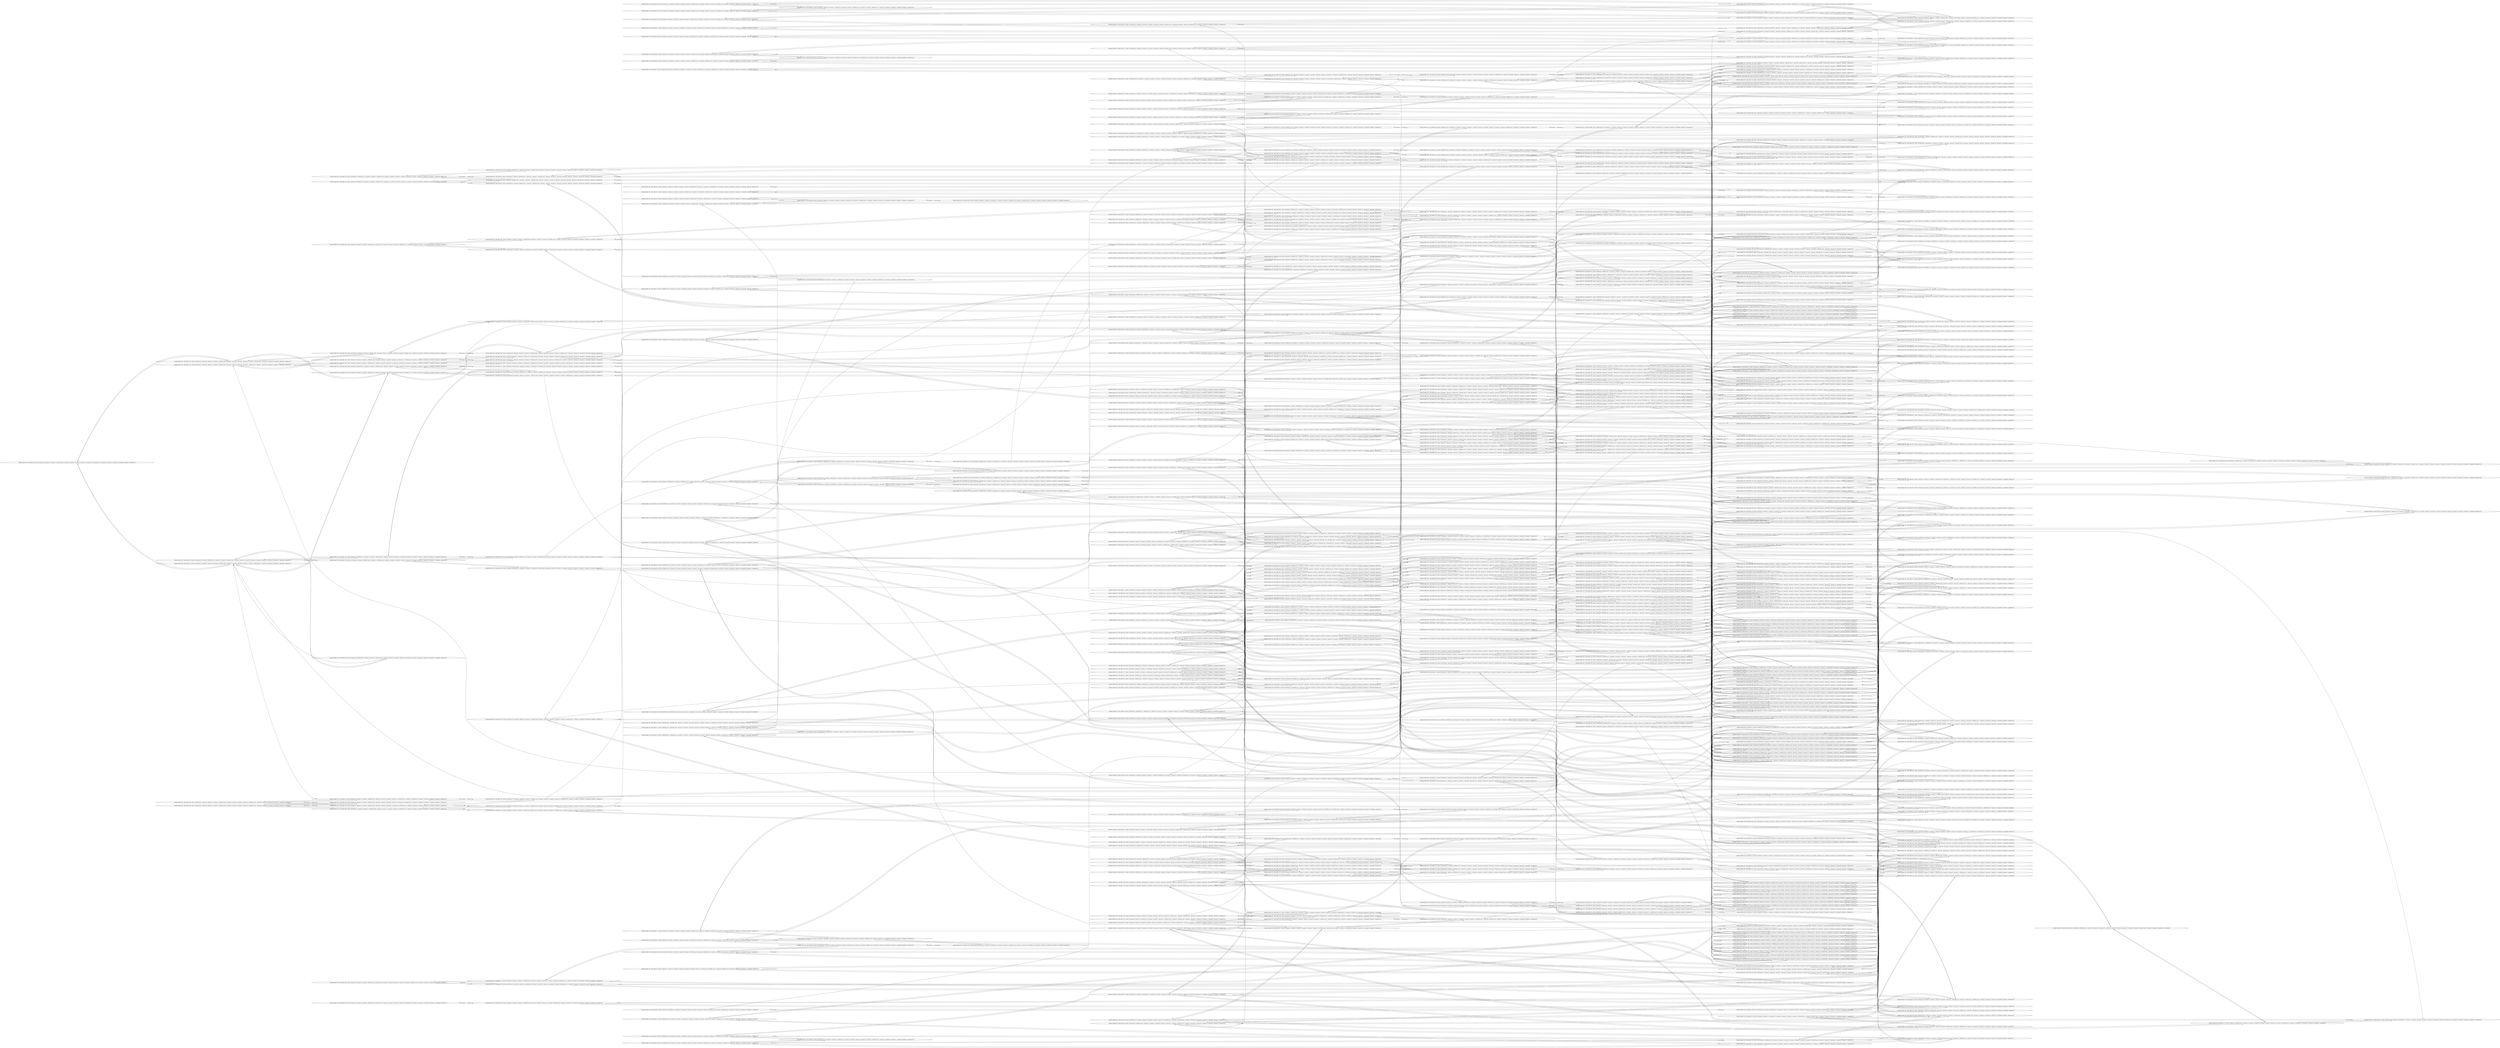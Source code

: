 digraph {
rankdir="LR"
s249[label="(instance index=432, state index=249, atoms={clear(pos4), clear(pos13), clear(pos1), at(block01,pos9), clear(pos6), clear(pos5), clear(pos0), clear(pos14), at(robot,pos3), at(block01,pos11), clear(pos2), clear(pos15), clear(pos10), clear(pos8), clear(pos7), clear(pos12)})"]
s799[label="(instance index=432, state index=799, atoms={clear(pos4), at(block01,pos7), clear(pos13), clear(pos1), at(block01,pos9), clear(pos6), clear(pos5), clear(pos0), clear(pos14), at(robot,pos3), clear(pos2), clear(pos15), clear(pos10), clear(pos11), clear(pos8), clear(pos12)})"]
s450[label="(instance index=432, state index=450, atoms={clear(pos4), clear(pos13), clear(pos1), at(block01,pos9), clear(pos6), clear(pos5), clear(pos0), clear(pos14), at(robot,pos3), at(block01,pos15), clear(pos2), clear(pos10), clear(pos11), clear(pos8), clear(pos7), clear(pos12)})"]
s346[label="(instance index=432, state index=346, atoms={at(robot,pos7), clear(pos4), clear(pos13), clear(pos1), at(block01,pos9), clear(pos6), clear(pos5), clear(pos0), clear(pos14), at(block01,pos15), clear(pos3), clear(pos2), clear(pos10), clear(pos11), clear(pos8), clear(pos12)})"]
s343[label="(instance index=432, state index=343, atoms={at(robot,pos2), clear(pos4), clear(pos13), clear(pos1), at(block01,pos9), clear(pos6), clear(pos5), clear(pos0), clear(pos14), clear(pos3), at(block01,pos11), clear(pos15), clear(pos10), clear(pos8), clear(pos7), clear(pos12)})"]
s172[label="(instance index=432, state index=172, atoms={at(robot,pos7), clear(pos4), clear(pos13), clear(pos1), at(block01,pos9), clear(pos6), clear(pos5), clear(pos0), clear(pos14), clear(pos3), at(block01,pos11), clear(pos2), clear(pos15), clear(pos10), clear(pos8), clear(pos12)})"]
s179[label="(instance index=432, state index=179, atoms={at(robot,pos7), clear(pos4), clear(pos13), clear(pos1), at(block01,pos9), clear(pos6), clear(pos5), clear(pos0), clear(pos14), at(block01,pos3), clear(pos2), clear(pos15), clear(pos10), clear(pos11), clear(pos8), clear(pos12)})"]
s785[label="(instance index=432, state index=785, atoms={at(robot,pos2), clear(pos4), at(block01,pos7), clear(pos13), clear(pos1), at(block01,pos9), clear(pos6), clear(pos5), clear(pos0), clear(pos14), clear(pos3), clear(pos15), clear(pos10), clear(pos11), clear(pos8), clear(pos12)})"]
s553[label="(instance index=432, state index=553, atoms={at(robot,pos2), clear(pos4), clear(pos13), clear(pos1), at(block01,pos9), clear(pos6), clear(pos5), clear(pos0), clear(pos14), at(block01,pos15), clear(pos3), clear(pos10), clear(pos11), clear(pos8), clear(pos7), clear(pos12)})"]
s251[label="(instance index=432, state index=251, atoms={clear(pos4), clear(pos13), clear(pos1), at(block01,pos9), clear(pos6), clear(pos5), clear(pos0), clear(pos14), at(block01,pos15), clear(pos3), at(robot,pos11), clear(pos2), clear(pos10), clear(pos8), clear(pos7), clear(pos12)})"]
s798[label="(instance index=432, state index=798, atoms={at(robot,pos1), clear(pos4), at(block01,pos7), clear(pos13), at(block01,pos9), clear(pos6), clear(pos5), clear(pos0), clear(pos14), clear(pos3), clear(pos2), clear(pos15), clear(pos10), clear(pos11), clear(pos8), clear(pos12)})"]
s760[label="(instance index=432, state index=760, atoms={clear(pos4), at(block01,pos7), clear(pos13), clear(pos1), at(block01,pos9), clear(pos5), clear(pos0), clear(pos14), at(robot,pos6), clear(pos3), clear(pos2), clear(pos15), clear(pos10), clear(pos11), clear(pos8), clear(pos12)})"]
s694[label="(instance index=432, state index=694, atoms={clear(pos4), clear(pos13), clear(pos1), at(block01,pos6), at(robot,pos12), clear(pos5), clear(pos0), clear(pos14), at(block01,pos15), clear(pos3), clear(pos9), clear(pos2), clear(pos10), clear(pos11), clear(pos8), clear(pos7)})"]
s451[label="(instance index=432, state index=451, atoms={clear(pos4), clear(pos13), clear(pos1), at(block01,pos9), clear(pos5), clear(pos0), clear(pos14), at(robot,pos6), at(block01,pos15), clear(pos3), clear(pos2), clear(pos10), clear(pos11), clear(pos8), clear(pos7), clear(pos12)})"]
s649[label="(instance index=432, state index=649, atoms={at(robot,pos1), clear(pos4), clear(pos13), at(block01,pos9), clear(pos6), clear(pos5), clear(pos0), clear(pos14), at(block01,pos15), clear(pos3), clear(pos2), clear(pos10), clear(pos11), clear(pos8), clear(pos7), clear(pos12)})"]
s250[label="(instance index=432, state index=250, atoms={clear(pos4), clear(pos13), clear(pos1), at(block01,pos9), clear(pos5), clear(pos0), clear(pos14), at(robot,pos6), clear(pos3), at(block01,pos11), clear(pos2), clear(pos15), clear(pos10), clear(pos8), clear(pos7), clear(pos12)})"]
s666[label="(instance index=432, state index=666, atoms={clear(pos4), clear(pos13), clear(pos1), at(block01,pos6), at(robot,pos12), clear(pos5), clear(pos0), clear(pos14), clear(pos3), clear(pos9), at(block01,pos11), clear(pos2), clear(pos15), clear(pos10), clear(pos8), clear(pos7)})"]
s56[label="(instance index=432, state index=56, atoms={at(robot,pos4), at(block01,pos7), clear(pos13), clear(pos1), at(block01,pos6), clear(pos5), clear(pos0), clear(pos14), clear(pos3), clear(pos9), clear(pos2), clear(pos15), clear(pos10), clear(pos11), clear(pos8), clear(pos12)})"]
s646[label="(instance index=432, state index=646, atoms={clear(pos4), at(block01,pos7), clear(pos13), clear(pos1), at(block01,pos9), clear(pos6), clear(pos5), clear(pos0), clear(pos14), clear(pos3), at(robot,pos11), clear(pos2), clear(pos15), clear(pos10), clear(pos8), clear(pos12)})"]
s529[label="(instance index=432, state index=529, atoms={clear(pos4), clear(pos13), clear(pos1), at(block01,pos6), at(robot,pos12), clear(pos5), clear(pos0), clear(pos14), clear(pos9), at(block01,pos3), clear(pos2), clear(pos15), clear(pos10), clear(pos11), clear(pos8), clear(pos7)})"]
s446[label="(instance index=432, state index=446, atoms={at(robot,pos1), clear(pos4), clear(pos13), at(block01,pos9), clear(pos6), clear(pos5), clear(pos0), clear(pos14), clear(pos3), at(block01,pos11), clear(pos2), clear(pos15), clear(pos10), clear(pos8), clear(pos7), clear(pos12)})"]
s146[label="(instance index=432, state index=146, atoms={clear(pos4), at(block01,pos7), clear(pos13), clear(pos1), at(block01,pos6), at(robot,pos12), clear(pos5), clear(pos0), clear(pos14), clear(pos3), clear(pos9), clear(pos2), clear(pos15), clear(pos10), clear(pos11), clear(pos8)})"]
s260[label="(instance index=432, state index=260, atoms={clear(pos4), clear(pos13), clear(pos1), at(block01,pos9), clear(pos6), clear(pos5), clear(pos0), clear(pos14), at(robot,pos11), at(block01,pos3), clear(pos2), clear(pos15), clear(pos10), clear(pos8), clear(pos7), clear(pos12)})"]
s259[label="(instance index=432, state index=259, atoms={clear(pos4), clear(pos13), clear(pos1), at(block01,pos9), clear(pos5), clear(pos0), clear(pos14), at(robot,pos6), at(block01,pos3), clear(pos2), clear(pos15), clear(pos10), clear(pos11), clear(pos8), clear(pos7), clear(pos12)})"]
s358[label="(instance index=432, state index=358, atoms={clear(pos4), clear(pos13), clear(pos1), at(robot,pos15), at(block01,pos9), clear(pos6), clear(pos5), clear(pos0), clear(pos14), at(block01,pos3), clear(pos2), clear(pos10), clear(pos11), clear(pos8), clear(pos7), clear(pos12)})"]
s356[label="(instance index=432, state index=356, atoms={at(robot,pos5), clear(pos4), clear(pos13), clear(pos1), at(block01,pos9), clear(pos6), clear(pos0), clear(pos14), at(block01,pos3), clear(pos2), clear(pos15), clear(pos10), clear(pos11), clear(pos8), clear(pos7), clear(pos12)})"]
s345[label="(instance index=432, state index=345, atoms={at(robot,pos10), clear(pos4), clear(pos13), clear(pos1), at(block01,pos9), clear(pos6), clear(pos5), clear(pos0), clear(pos14), clear(pos3), at(block01,pos11), clear(pos2), clear(pos15), clear(pos8), clear(pos7), clear(pos12)})"]
s94[label="(instance index=432, state index=94, atoms={at(robot,pos13), clear(pos4), at(block01,pos7), clear(pos1), at(block01,pos6), clear(pos5), clear(pos0), clear(pos14), clear(pos3), clear(pos9), clear(pos2), clear(pos15), clear(pos10), clear(pos11), clear(pos8), clear(pos12)})"]
s608[label="(instance index=432, state index=608, atoms={at(robot,pos13), clear(pos4), clear(pos1), at(block01,pos6), clear(pos5), clear(pos0), clear(pos14), at(block01,pos15), clear(pos3), clear(pos9), clear(pos2), clear(pos10), clear(pos11), clear(pos8), clear(pos7), clear(pos12)})"]
s554[label="(instance index=432, state index=554, atoms={at(robot,pos5), clear(pos4), clear(pos13), clear(pos1), at(block01,pos9), clear(pos6), clear(pos0), clear(pos14), at(block01,pos15), clear(pos3), clear(pos2), clear(pos10), clear(pos11), clear(pos8), clear(pos7), clear(pos12)})"]
s719[label="(instance index=432, state index=719, atoms={clear(pos4), clear(pos13), clear(pos1), at(robot,pos0), at(block01,pos9), clear(pos6), clear(pos5), clear(pos14), at(block01,pos15), clear(pos3), clear(pos2), clear(pos10), clear(pos11), clear(pos8), clear(pos7), clear(pos12)})"]
s547[label="(instance index=432, state index=547, atoms={clear(pos4), clear(pos13), clear(pos1), at(robot,pos0), at(block01,pos9), clear(pos6), clear(pos5), clear(pos14), clear(pos3), at(block01,pos11), clear(pos2), clear(pos15), clear(pos10), clear(pos8), clear(pos7), clear(pos12)})"]
s344[label="(instance index=432, state index=344, atoms={at(robot,pos5), clear(pos4), clear(pos13), clear(pos1), at(block01,pos9), clear(pos6), clear(pos0), clear(pos14), clear(pos3), at(block01,pos11), clear(pos2), clear(pos15), clear(pos10), clear(pos8), clear(pos7), clear(pos12)})"]
s576[label="(instance index=432, state index=576, atoms={at(robot,pos13), clear(pos4), clear(pos1), at(block01,pos6), clear(pos5), clear(pos0), clear(pos14), clear(pos3), clear(pos9), at(block01,pos11), clear(pos2), clear(pos15), clear(pos10), clear(pos8), clear(pos7), clear(pos12)})"]
s575[label="(instance index=432, state index=575, atoms={at(robot,pos10), clear(pos4), clear(pos13), clear(pos1), at(block01,pos6), clear(pos5), clear(pos0), clear(pos14), clear(pos3), clear(pos9), at(block01,pos11), clear(pos2), clear(pos15), clear(pos8), clear(pos7), clear(pos12)})"]
s574[label="(instance index=432, state index=574, atoms={clear(pos4), clear(pos13), clear(pos1), at(block01,pos6), clear(pos5), clear(pos0), clear(pos14), clear(pos3), clear(pos9), at(block01,pos11), clear(pos2), clear(pos15), at(robot,pos8), clear(pos10), clear(pos7), clear(pos12)})"]
s347[label="(instance index=432, state index=347, atoms={at(robot,pos10), clear(pos4), clear(pos13), clear(pos1), at(block01,pos9), clear(pos6), clear(pos5), clear(pos0), clear(pos14), at(block01,pos15), clear(pos3), clear(pos2), clear(pos11), clear(pos8), clear(pos7), clear(pos12)})"]
s90[label="(instance index=432, state index=90, atoms={clear(pos4), at(block01,pos7), clear(pos13), clear(pos1), at(block01,pos6), at(robot,pos0), clear(pos5), clear(pos14), clear(pos3), clear(pos9), clear(pos2), clear(pos15), clear(pos10), clear(pos11), clear(pos8), clear(pos12)})"]
s32[label="(instance index=432, state index=32, atoms={at(robot,pos5), clear(pos4), at(block01,pos7), clear(pos13), clear(pos1), at(block01,pos6), clear(pos0), clear(pos14), clear(pos3), clear(pos9), clear(pos2), clear(pos15), clear(pos10), clear(pos11), clear(pos8), clear(pos12)})"]
s717[label="(instance index=432, state index=717, atoms={clear(pos4), at(block01,pos7), clear(pos13), clear(pos1), at(robot,pos15), at(block01,pos9), clear(pos6), clear(pos5), clear(pos0), clear(pos14), clear(pos3), clear(pos2), clear(pos10), clear(pos11), clear(pos8), clear(pos12)})"]
s716[label="(instance index=432, state index=716, atoms={at(robot,pos10), clear(pos4), at(block01,pos7), clear(pos13), clear(pos1), at(block01,pos9), clear(pos6), clear(pos5), clear(pos0), clear(pos14), clear(pos3), clear(pos2), clear(pos15), clear(pos11), clear(pos8), clear(pos12)})"]
s607[label="(instance index=432, state index=607, atoms={clear(pos4), clear(pos13), clear(pos1), at(block01,pos6), clear(pos5), clear(pos0), clear(pos14), at(block01,pos15), clear(pos3), clear(pos9), clear(pos2), at(robot,pos8), clear(pos10), clear(pos11), clear(pos7), clear(pos12)})"]
s806[label="(instance index=432, state index=806, atoms={clear(pos4), at(block01,pos7), clear(pos13), clear(pos1), at(robot,pos0), at(block01,pos9), clear(pos6), clear(pos5), clear(pos14), clear(pos3), clear(pos2), clear(pos15), clear(pos10), clear(pos11), clear(pos8), clear(pos12)})"]
s550[label="(instance index=432, state index=550, atoms={clear(pos4), clear(pos13), clear(pos1), at(robot,pos15), at(block01,pos9), clear(pos6), clear(pos5), clear(pos0), clear(pos14), clear(pos3), at(block01,pos11), clear(pos2), clear(pos10), clear(pos8), clear(pos7), clear(pos12)})"]
s425[label="(instance index=432, state index=425, atoms={clear(pos4), clear(pos13), clear(pos1), at(block01,pos6), clear(pos5), clear(pos0), clear(pos14), clear(pos9), at(block01,pos3), clear(pos2), clear(pos15), at(robot,pos8), clear(pos10), clear(pos11), clear(pos7), clear(pos12)})"]
s786[label="(instance index=432, state index=786, atoms={at(robot,pos5), clear(pos4), at(block01,pos7), clear(pos13), clear(pos1), at(block01,pos9), clear(pos6), clear(pos0), clear(pos14), clear(pos3), clear(pos2), clear(pos15), clear(pos10), clear(pos11), clear(pos8), clear(pos12)})"]
s92[label="(instance index=432, state index=92, atoms={clear(pos4), at(block01,pos7), clear(pos13), clear(pos1), at(block01,pos6), clear(pos5), clear(pos0), clear(pos14), clear(pos3), clear(pos9), clear(pos2), clear(pos15), at(robot,pos8), clear(pos10), clear(pos11), clear(pos12)})"]
s452[label="(instance index=432, state index=452, atoms={clear(pos4), clear(pos13), clear(pos1), at(block01,pos9), clear(pos6), clear(pos5), clear(pos0), at(block01,pos15), clear(pos3), clear(pos2), at(robot,pos14), clear(pos10), clear(pos11), clear(pos8), clear(pos7), clear(pos12)})"]
s761[label="(instance index=432, state index=761, atoms={clear(pos4), at(block01,pos7), clear(pos13), clear(pos1), at(block01,pos9), clear(pos6), clear(pos5), clear(pos0), clear(pos3), clear(pos2), at(robot,pos14), clear(pos15), clear(pos10), clear(pos11), clear(pos8), clear(pos12)})"]
s57[label="(instance index=432, state index=57, atoms={clear(pos4), at(block01,pos7), clear(pos13), clear(pos1), at(block01,pos6), clear(pos5), clear(pos0), clear(pos14), clear(pos3), clear(pos2), clear(pos15), at(robot,pos9), clear(pos10), clear(pos11), clear(pos8), clear(pos12)})"]
s667[label="(instance index=432, state index=667, atoms={clear(pos4), clear(pos13), clear(pos1), at(block01,pos6), clear(pos5), clear(pos0), clear(pos3), clear(pos9), at(block01,pos11), clear(pos2), at(robot,pos14), clear(pos15), clear(pos10), clear(pos8), clear(pos7), clear(pos12)})"]
s657[label="(instance index=432, state index=657, atoms={clear(pos4), clear(pos13), clear(pos1), at(block01,pos9), at(robot,pos12), clear(pos6), clear(pos5), clear(pos0), clear(pos14), at(block01,pos3), clear(pos2), clear(pos15), clear(pos10), clear(pos11), clear(pos8), clear(pos7)})"]
s460[label="(instance index=432, state index=460, atoms={at(robot,pos4), clear(pos13), clear(pos1), at(block01,pos9), clear(pos6), clear(pos5), clear(pos0), clear(pos14), at(block01,pos3), clear(pos2), clear(pos15), clear(pos10), clear(pos11), clear(pos8), clear(pos7), clear(pos12)})"]
s800[label="(instance index=432, state index=800, atoms={at(robot,pos4), at(block01,pos7), clear(pos13), clear(pos1), at(block01,pos9), clear(pos6), clear(pos5), clear(pos0), clear(pos14), clear(pos3), clear(pos2), clear(pos15), clear(pos10), clear(pos11), clear(pos8), clear(pos12)})"]
s500[label="(instance index=432, state index=500, atoms={clear(pos4), clear(pos13), clear(pos1), at(block01,pos6), clear(pos5), clear(pos0), clear(pos14), at(block01,pos15), clear(pos3), clear(pos2), at(robot,pos9), clear(pos10), clear(pos11), clear(pos8), clear(pos7), clear(pos12)})"]
s499[label="(instance index=432, state index=499, atoms={at(robot,pos4), clear(pos13), clear(pos1), at(block01,pos6), clear(pos5), clear(pos0), clear(pos14), at(block01,pos15), clear(pos3), clear(pos9), clear(pos2), clear(pos10), clear(pos11), clear(pos8), clear(pos7), clear(pos12)})"]
s651[label="(instance index=432, state index=651, atoms={clear(pos4), clear(pos13), clear(pos1), at(block01,pos9), at(robot,pos12), clear(pos6), clear(pos5), clear(pos0), clear(pos14), at(block01,pos15), clear(pos3), clear(pos2), clear(pos10), clear(pos11), clear(pos8), clear(pos7)})"]
s55[label="(instance index=432, state index=55, atoms={at(robot,pos1), clear(pos4), at(block01,pos7), clear(pos13), at(block01,pos6), clear(pos5), clear(pos0), clear(pos14), clear(pos3), clear(pos9), clear(pos2), clear(pos15), clear(pos10), clear(pos11), clear(pos8), clear(pos12)})"]
s148[label="(instance index=432, state index=148, atoms={clear(pos4), at(block01,pos7), clear(pos13), clear(pos1), at(block01,pos6), clear(pos5), clear(pos0), clear(pos3), clear(pos9), clear(pos2), at(robot,pos14), clear(pos15), clear(pos10), clear(pos11), clear(pos8), clear(pos12)})"]
s650[label="(instance index=432, state index=650, atoms={at(robot,pos4), clear(pos13), clear(pos1), at(block01,pos9), clear(pos6), clear(pos5), clear(pos0), clear(pos14), at(block01,pos15), clear(pos3), clear(pos2), clear(pos10), clear(pos11), clear(pos8), clear(pos7), clear(pos12)})"]
s473[label="(instance index=432, state index=473, atoms={at(robot,pos4), clear(pos13), clear(pos1), at(block01,pos6), clear(pos5), clear(pos0), clear(pos14), clear(pos3), clear(pos9), at(block01,pos11), clear(pos2), clear(pos15), clear(pos10), clear(pos8), clear(pos7), clear(pos12)})"]
s776[label="(instance index=432, state index=776, atoms={at(block01,pos10), clear(pos4), clear(pos13), clear(pos1), clear(pos6), clear(pos5), clear(pos0), at(block01,pos15), clear(pos3), clear(pos9), clear(pos2), at(robot,pos14), clear(pos11), clear(pos8), clear(pos7), clear(pos12)})"]
s324[label="(instance index=432, state index=324, atoms={clear(pos4), clear(pos13), clear(pos1), at(block01,pos6), clear(pos5), clear(pos0), clear(pos14), at(block01,pos3), clear(pos2), clear(pos15), at(robot,pos9), clear(pos10), clear(pos11), clear(pos8), clear(pos7), clear(pos12)})"]
s448[label="(instance index=432, state index=448, atoms={clear(pos4), clear(pos13), clear(pos1), at(block01,pos9), clear(pos6), clear(pos5), clear(pos0), clear(pos3), at(block01,pos11), clear(pos2), at(robot,pos14), clear(pos15), clear(pos10), clear(pos8), clear(pos7), clear(pos12)})"]
s323[label="(instance index=432, state index=323, atoms={at(robot,pos4), clear(pos13), clear(pos1), at(block01,pos6), clear(pos5), clear(pos0), clear(pos14), clear(pos9), at(block01,pos3), clear(pos2), clear(pos15), clear(pos10), clear(pos11), clear(pos8), clear(pos7), clear(pos12)})"]
s474[label="(instance index=432, state index=474, atoms={clear(pos4), clear(pos13), clear(pos1), at(block01,pos6), clear(pos5), clear(pos0), clear(pos14), clear(pos3), at(block01,pos11), clear(pos2), clear(pos15), at(robot,pos9), clear(pos10), clear(pos8), clear(pos7), clear(pos12)})"]
s253[label="(instance index=432, state index=253, atoms={at(block01,pos10), at(robot,pos4), at(block01,pos7), clear(pos13), clear(pos1), clear(pos6), clear(pos5), clear(pos0), clear(pos14), clear(pos3), clear(pos9), clear(pos2), clear(pos15), clear(pos11), clear(pos8), clear(pos12)})"]
s512[label="(instance index=432, state index=512, atoms={clear(pos4), clear(pos13), clear(pos1), at(block01,pos6), clear(pos5), clear(pos0), at(block01,pos15), clear(pos3), clear(pos9), clear(pos2), at(robot,pos14), clear(pos10), clear(pos11), clear(pos8), clear(pos7), clear(pos12)})"]
s801[label="(instance index=432, state index=801, atoms={clear(pos4), at(block01,pos7), clear(pos13), clear(pos1), at(block01,pos9), at(robot,pos12), clear(pos6), clear(pos5), clear(pos0), clear(pos14), clear(pos3), clear(pos2), clear(pos15), clear(pos10), clear(pos11), clear(pos8)})"]
s775[label="(instance index=432, state index=775, atoms={at(block01,pos10), clear(pos4), clear(pos13), clear(pos1), at(robot,pos12), clear(pos6), clear(pos5), clear(pos0), clear(pos14), at(block01,pos15), clear(pos3), clear(pos9), clear(pos2), clear(pos11), clear(pos8), clear(pos7)})"]
s645[label="(instance index=432, state index=645, atoms={clear(pos4), clear(pos13), clear(pos1), at(block01,pos9), at(robot,pos12), clear(pos6), clear(pos5), clear(pos0), clear(pos14), clear(pos3), at(block01,pos11), clear(pos2), clear(pos15), clear(pos10), clear(pos8), clear(pos7)})"]
s447[label="(instance index=432, state index=447, atoms={at(robot,pos4), clear(pos13), clear(pos1), at(block01,pos9), clear(pos6), clear(pos5), clear(pos0), clear(pos14), clear(pos3), at(block01,pos11), clear(pos2), clear(pos15), clear(pos10), clear(pos8), clear(pos7), clear(pos12)})"]
s164[label="(instance index=432, state index=164, atoms={clear(pos4), clear(pos1), at(block01,pos13), clear(pos6), clear(pos5), clear(pos0), clear(pos14), at(block01,pos3), clear(pos2), clear(pos15), at(robot,pos9), clear(pos10), clear(pos11), clear(pos8), clear(pos7), clear(pos12)})"]
s449[label="(instance index=432, state index=449, atoms={clear(pos4), clear(pos13), clear(pos1), clear(pos6), clear(pos5), clear(pos0), clear(pos14), at(block01,pos8), clear(pos3), at(block01,pos11), clear(pos2), clear(pos15), at(robot,pos9), clear(pos10), clear(pos7), clear(pos12)})"]
s494[label="(instance index=432, state index=494, atoms={clear(pos4), clear(pos1), at(block01,pos13), clear(pos6), clear(pos5), clear(pos0), clear(pos14), at(block01,pos15), clear(pos3), clear(pos2), at(robot,pos9), clear(pos10), clear(pos11), clear(pos8), clear(pos7), clear(pos12)})"]
s275[label="(instance index=432, state index=275, atoms={clear(pos4), clear(pos1), at(block01,pos13), clear(pos6), clear(pos5), clear(pos0), clear(pos14), clear(pos3), at(block01,pos11), clear(pos2), clear(pos15), at(robot,pos9), clear(pos10), clear(pos8), clear(pos7), clear(pos12)})"]
s20[label="(instance index=432, state index=20, atoms={clear(pos4), at(block01,pos7), clear(pos13), clear(pos5), clear(pos0), clear(pos14), at(robot,pos6), at(block01,pos1), clear(pos3), clear(pos9), clear(pos2), clear(pos15), clear(pos10), clear(pos11), clear(pos8), clear(pos12)})"]
s453[label="(instance index=432, state index=453, atoms={clear(pos4), clear(pos13), clear(pos1), clear(pos6), clear(pos5), clear(pos0), clear(pos14), at(block01,pos8), at(block01,pos15), clear(pos3), clear(pos2), at(robot,pos9), clear(pos10), clear(pos11), clear(pos7), clear(pos12)})"]
s117[label="(instance index=432, state index=117, atoms={clear(pos4), at(block01,pos7), clear(pos13), clear(pos1), clear(pos6), clear(pos5), clear(pos0), clear(pos14), at(block01,pos8), clear(pos3), clear(pos2), clear(pos15), at(robot,pos9), clear(pos10), clear(pos11), clear(pos12)})"]
s405[label="(instance index=432, state index=405, atoms={at(robot,pos10), clear(pos4), clear(pos13), clear(pos1), at(block01,pos6), clear(pos5), clear(pos0), clear(pos14), at(block01,pos15), clear(pos3), clear(pos9), clear(pos2), clear(pos11), clear(pos8), clear(pos7), clear(pos12)})"]
s202[label="(instance index=432, state index=202, atoms={at(robot,pos13), clear(pos4), clear(pos1), clear(pos6), at(block01,pos5), clear(pos0), clear(pos14), at(block01,pos15), clear(pos3), clear(pos9), clear(pos2), clear(pos10), clear(pos11), clear(pos8), clear(pos7), clear(pos12)})"]
s411[label="(instance index=432, state index=411, atoms={clear(pos4), clear(pos13), clear(pos1), at(block01,pos6), at(robot,pos15), clear(pos5), clear(pos0), clear(pos14), clear(pos9), at(block01,pos3), clear(pos2), clear(pos10), clear(pos11), clear(pos8), clear(pos7), clear(pos12)})"]
s232[label="(instance index=432, state index=232, atoms={at(robot,pos5), clear(pos4), clear(pos13), clear(pos1), at(block01,pos6), clear(pos0), clear(pos14), clear(pos9), at(block01,pos3), clear(pos2), clear(pos15), clear(pos10), clear(pos11), clear(pos8), clear(pos7), clear(pos12)})"]
s93[label="(instance index=432, state index=93, atoms={at(robot,pos10), clear(pos4), at(block01,pos7), clear(pos13), clear(pos1), at(block01,pos6), clear(pos5), clear(pos0), clear(pos14), clear(pos3), clear(pos9), clear(pos2), clear(pos15), clear(pos11), clear(pos8), clear(pos12)})"]
s105[label="(instance index=432, state index=105, atoms={at(robot,pos13), clear(pos4), clear(pos1), clear(pos6), at(block01,pos5), clear(pos0), clear(pos14), clear(pos9), at(block01,pos3), clear(pos2), clear(pos15), clear(pos10), clear(pos11), clear(pos8), clear(pos7), clear(pos12)})"]
s555[label="(instance index=432, state index=555, atoms={at(robot,pos13), clear(pos4), clear(pos1), at(block01,pos9), clear(pos6), clear(pos5), clear(pos0), clear(pos14), at(block01,pos15), clear(pos3), clear(pos2), clear(pos10), clear(pos11), clear(pos8), clear(pos7), clear(pos12)})"]
s41[label="(instance index=432, state index=41, atoms={clear(pos4), clear(pos13), clear(pos1), at(robot,pos15), clear(pos6), at(block01,pos5), clear(pos0), clear(pos14), clear(pos9), at(block01,pos3), clear(pos2), clear(pos10), clear(pos11), clear(pos8), clear(pos7), clear(pos12)})"]
s193[label="(instance index=432, state index=193, atoms={clear(pos4), clear(pos13), clear(pos1), at(robot,pos15), clear(pos6), at(block01,pos5), clear(pos0), clear(pos14), clear(pos3), clear(pos9), at(block01,pos11), clear(pos2), clear(pos10), clear(pos8), clear(pos7), clear(pos12)})"]
s549[label="(instance index=432, state index=549, atoms={at(robot,pos13), clear(pos4), clear(pos1), at(block01,pos9), clear(pos6), clear(pos5), clear(pos0), clear(pos14), clear(pos3), at(block01,pos11), clear(pos2), clear(pos15), clear(pos10), clear(pos8), clear(pos7), clear(pos12)})"]
s175[label="(instance index=432, state index=175, atoms={at(block01,pos10), clear(pos4), at(block01,pos7), clear(pos13), clear(pos1), clear(pos6), clear(pos5), clear(pos0), clear(pos14), clear(pos3), clear(pos9), clear(pos2), clear(pos15), at(robot,pos8), clear(pos11), clear(pos12)})"]
s807[label="(instance index=432, state index=807, atoms={clear(pos4), at(block01,pos7), clear(pos13), clear(pos1), at(block01,pos9), clear(pos6), clear(pos5), clear(pos0), clear(pos14), clear(pos3), clear(pos2), clear(pos15), at(robot,pos8), clear(pos10), clear(pos11), clear(pos12)})"]
s393[label="(instance index=432, state index=393, atoms={at(robot,pos5), clear(pos4), clear(pos13), clear(pos1), at(block01,pos6), clear(pos0), clear(pos14), at(block01,pos15), clear(pos3), clear(pos9), clear(pos2), clear(pos10), clear(pos11), clear(pos8), clear(pos7), clear(pos12)})"]
s744[label="(instance index=432, state index=744, atoms={at(block01,pos10), at(robot,pos13), clear(pos4), clear(pos1), clear(pos6), clear(pos5), clear(pos0), clear(pos14), at(block01,pos15), clear(pos3), clear(pos9), clear(pos2), clear(pos11), clear(pos8), clear(pos7), clear(pos12)})"]
s743[label="(instance index=432, state index=743, atoms={at(block01,pos10), clear(pos4), clear(pos13), clear(pos1), clear(pos6), clear(pos5), clear(pos0), clear(pos14), at(block01,pos15), clear(pos3), clear(pos9), clear(pos2), at(robot,pos8), clear(pos11), clear(pos7), clear(pos12)})"]
s720[label="(instance index=432, state index=720, atoms={clear(pos4), clear(pos13), clear(pos1), at(block01,pos9), clear(pos6), clear(pos5), clear(pos0), clear(pos14), at(block01,pos15), clear(pos3), clear(pos2), at(robot,pos8), clear(pos10), clear(pos11), clear(pos7), clear(pos12)})"]
s548[label="(instance index=432, state index=548, atoms={clear(pos4), clear(pos13), clear(pos1), at(block01,pos9), clear(pos6), clear(pos5), clear(pos0), clear(pos14), clear(pos3), at(block01,pos11), clear(pos2), clear(pos15), at(robot,pos8), clear(pos10), clear(pos7), clear(pos12)})"]
s216[label="(instance index=432, state index=216, atoms={clear(pos4), at(block01,pos7), clear(pos13), clear(pos1), at(block01,pos6), at(robot,pos15), clear(pos5), clear(pos0), clear(pos14), clear(pos3), clear(pos9), clear(pos2), clear(pos10), clear(pos11), clear(pos8), clear(pos12)})"]
s730[label="(instance index=432, state index=730, atoms={at(block01,pos10), clear(pos4), clear(pos13), clear(pos1), at(robot,pos0), clear(pos6), clear(pos5), clear(pos14), clear(pos3), clear(pos9), at(block01,pos11), clear(pos2), clear(pos15), clear(pos8), clear(pos7), clear(pos12)})"]
s573[label="(instance index=432, state index=573, atoms={clear(pos4), clear(pos13), clear(pos1), at(block01,pos6), at(robot,pos0), clear(pos5), clear(pos14), clear(pos3), clear(pos9), at(block01,pos11), clear(pos2), clear(pos15), clear(pos10), clear(pos8), clear(pos7), clear(pos12)})"]
s174[label="(instance index=432, state index=174, atoms={at(block01,pos10), at(robot,pos5), clear(pos4), at(block01,pos7), clear(pos13), clear(pos1), clear(pos6), clear(pos0), clear(pos14), clear(pos3), clear(pos9), clear(pos2), clear(pos15), clear(pos11), clear(pos8), clear(pos12)})"]
s605[label="(instance index=432, state index=605, atoms={clear(pos4), clear(pos13), clear(pos1), at(block01,pos6), at(robot,pos0), clear(pos5), clear(pos14), at(block01,pos15), clear(pos3), clear(pos9), clear(pos2), clear(pos10), clear(pos11), clear(pos8), clear(pos7), clear(pos12)})"]
s348[label="(instance index=432, state index=348, atoms={at(block01,pos10), clear(pos4), at(block01,pos7), clear(pos13), clear(pos1), at(robot,pos0), clear(pos6), clear(pos5), clear(pos14), clear(pos3), clear(pos9), clear(pos2), clear(pos15), clear(pos11), clear(pos8), clear(pos12)})"]
s91[label="(instance index=432, state index=91, atoms={at(robot,pos2), clear(pos4), at(block01,pos7), clear(pos13), clear(pos1), at(block01,pos6), clear(pos5), clear(pos0), clear(pos14), clear(pos3), clear(pos9), clear(pos15), clear(pos10), clear(pos11), clear(pos8), clear(pos12)})"]
s562[label="(instance index=432, state index=562, atoms={clear(pos4), clear(pos13), clear(pos1), at(block01,pos9), clear(pos6), clear(pos5), clear(pos0), clear(pos14), at(block01,pos3), clear(pos2), clear(pos15), at(robot,pos8), clear(pos10), clear(pos11), clear(pos7), clear(pos12)})"]
s579[label="(instance index=432, state index=579, atoms={at(block01,pos10), clear(pos4), clear(pos13), clear(pos1), clear(pos6), clear(pos5), clear(pos0), clear(pos14), clear(pos3), clear(pos9), at(block01,pos11), clear(pos2), clear(pos15), at(robot,pos8), clear(pos7), clear(pos12)})"]
s191[label="(instance index=432, state index=191, atoms={at(robot,pos13), clear(pos4), clear(pos1), clear(pos6), at(block01,pos5), clear(pos0), clear(pos14), clear(pos3), clear(pos9), at(block01,pos11), clear(pos2), clear(pos15), clear(pos10), clear(pos8), clear(pos7), clear(pos12)})"]
s727[label="(instance index=432, state index=727, atoms={clear(pos4), clear(pos13), clear(pos1), at(block01,pos6), at(robot,pos15), clear(pos5), clear(pos0), clear(pos14), clear(pos3), clear(pos9), at(block01,pos11), clear(pos2), clear(pos10), clear(pos8), clear(pos7), clear(pos12)})"]
s369[label="(instance index=432, state index=369, atoms={at(robot,pos5), clear(pos4), clear(pos13), clear(pos1), at(block01,pos6), clear(pos0), clear(pos14), clear(pos3), clear(pos9), at(block01,pos11), clear(pos2), clear(pos15), clear(pos10), clear(pos8), clear(pos7), clear(pos12)})"]
s787[label="(instance index=432, state index=787, atoms={at(robot,pos13), clear(pos4), at(block01,pos7), clear(pos1), at(block01,pos9), clear(pos6), clear(pos5), clear(pos0), clear(pos14), clear(pos3), clear(pos2), clear(pos15), clear(pos10), clear(pos11), clear(pos8), clear(pos12)})"]
s793[label="(instance index=432, state index=793, atoms={at(block01,pos10), clear(pos4), clear(pos13), clear(pos1), at(robot,pos0), clear(pos6), clear(pos5), clear(pos14), at(block01,pos15), clear(pos3), clear(pos9), clear(pos2), clear(pos11), clear(pos8), clear(pos7), clear(pos12)})"]
s3[label="(instance index=432, state index=3, atoms={clear(pos4), at(block01,pos7), clear(pos13), clear(pos1), at(robot,pos15), clear(pos6), at(block01,pos5), clear(pos0), clear(pos14), clear(pos3), clear(pos9), clear(pos2), clear(pos10), clear(pos11), clear(pos8), clear(pos12)})"]
s2[label="(instance index=432, state index=2, atoms={at(robot,pos13), clear(pos4), at(block01,pos7), clear(pos1), clear(pos6), at(block01,pos5), clear(pos0), clear(pos14), clear(pos3), clear(pos9), clear(pos2), clear(pos15), clear(pos10), clear(pos11), clear(pos8), clear(pos12)})"]
s239[label="(instance index=432, state index=239, atoms={clear(pos4), clear(pos1), at(block01,pos13), clear(pos6), clear(pos5), clear(pos0), clear(pos14), clear(pos9), at(block01,pos3), clear(pos2), clear(pos15), at(robot,pos8), clear(pos10), clear(pos11), clear(pos7), clear(pos12)})"]
s238[label="(instance index=432, state index=238, atoms={at(robot,pos5), clear(pos4), clear(pos1), at(block01,pos13), clear(pos6), clear(pos0), clear(pos14), clear(pos9), at(block01,pos3), clear(pos2), clear(pos15), clear(pos10), clear(pos11), clear(pos8), clear(pos7), clear(pos12)})"]
s240[label="(instance index=432, state index=240, atoms={at(robot,pos10), clear(pos4), clear(pos1), at(block01,pos13), clear(pos6), clear(pos5), clear(pos0), clear(pos14), clear(pos9), at(block01,pos3), clear(pos2), clear(pos15), clear(pos11), clear(pos8), clear(pos7), clear(pos12)})"]
s551[label="(instance index=432, state index=551, atoms={at(robot,pos10), clear(pos4), clear(pos13), clear(pos1), clear(pos6), clear(pos5), clear(pos0), clear(pos14), at(block01,pos8), clear(pos3), clear(pos9), at(block01,pos11), clear(pos2), clear(pos15), clear(pos7), clear(pos12)})"]
s382[label="(instance index=432, state index=382, atoms={at(robot,pos5), clear(pos4), clear(pos13), clear(pos1), clear(pos6), clear(pos0), clear(pos14), at(block01,pos8), clear(pos3), clear(pos9), at(block01,pos11), clear(pos2), clear(pos15), clear(pos10), clear(pos7), clear(pos12)})"]
s552[label="(instance index=432, state index=552, atoms={at(robot,pos13), clear(pos4), clear(pos1), clear(pos6), clear(pos5), clear(pos0), clear(pos14), at(block01,pos8), clear(pos3), clear(pos9), at(block01,pos11), clear(pos2), clear(pos15), clear(pos10), clear(pos7), clear(pos12)})"]
s599[label="(instance index=432, state index=599, atoms={at(robot,pos5), clear(pos4), clear(pos1), at(block01,pos13), clear(pos6), clear(pos0), clear(pos14), at(block01,pos15), clear(pos3), clear(pos9), clear(pos2), clear(pos10), clear(pos11), clear(pos8), clear(pos7), clear(pos12)})"]
s567[label="(instance index=432, state index=567, atoms={at(robot,pos10), clear(pos4), clear(pos1), at(block01,pos13), clear(pos6), clear(pos5), clear(pos0), clear(pos14), at(block01,pos15), clear(pos3), clear(pos9), clear(pos2), clear(pos11), clear(pos8), clear(pos7), clear(pos12)})"]
s600[label="(instance index=432, state index=600, atoms={clear(pos4), clear(pos1), at(block01,pos13), clear(pos6), clear(pos5), clear(pos0), clear(pos14), at(block01,pos15), clear(pos3), clear(pos9), clear(pos2), at(robot,pos8), clear(pos10), clear(pos11), clear(pos7), clear(pos12)})"]
s375[label="(instance index=432, state index=375, atoms={at(robot,pos5), clear(pos4), clear(pos1), at(block01,pos13), clear(pos6), clear(pos0), clear(pos14), clear(pos3), clear(pos9), at(block01,pos11), clear(pos2), clear(pos15), clear(pos10), clear(pos8), clear(pos7), clear(pos12)})"]
s377[label="(instance index=432, state index=377, atoms={at(robot,pos10), clear(pos4), clear(pos1), at(block01,pos13), clear(pos6), clear(pos5), clear(pos0), clear(pos14), clear(pos3), clear(pos9), at(block01,pos11), clear(pos2), clear(pos15), clear(pos8), clear(pos7), clear(pos12)})"]
s376[label="(instance index=432, state index=376, atoms={clear(pos4), clear(pos1), at(block01,pos13), clear(pos6), clear(pos5), clear(pos0), clear(pos14), clear(pos3), clear(pos9), at(block01,pos11), clear(pos2), clear(pos15), at(robot,pos8), clear(pos10), clear(pos7), clear(pos12)})"]
s36[label="(instance index=432, state index=36, atoms={at(robot,pos10), clear(pos4), at(block01,pos7), clear(pos13), clear(pos6), clear(pos5), clear(pos0), clear(pos14), at(block01,pos1), clear(pos3), clear(pos9), clear(pos2), clear(pos15), clear(pos11), clear(pos8), clear(pos12)})"]
s35[label="(instance index=432, state index=35, atoms={at(robot,pos2), clear(pos4), at(block01,pos7), clear(pos13), clear(pos6), clear(pos5), clear(pos0), clear(pos14), at(block01,pos1), clear(pos3), clear(pos9), clear(pos15), clear(pos10), clear(pos11), clear(pos8), clear(pos12)})"]
s558[label="(instance index=432, state index=558, atoms={at(robot,pos13), clear(pos4), clear(pos1), clear(pos6), clear(pos5), clear(pos0), clear(pos14), at(block01,pos8), at(block01,pos15), clear(pos3), clear(pos9), clear(pos2), clear(pos10), clear(pos11), clear(pos7), clear(pos12)})"]
s557[label="(instance index=432, state index=557, atoms={at(robot,pos10), clear(pos4), clear(pos13), clear(pos1), clear(pos6), clear(pos5), clear(pos0), clear(pos14), at(block01,pos8), at(block01,pos15), clear(pos3), clear(pos9), clear(pos2), clear(pos11), clear(pos7), clear(pos12)})"]
s556[label="(instance index=432, state index=556, atoms={at(robot,pos5), clear(pos4), clear(pos13), clear(pos1), clear(pos6), clear(pos0), clear(pos14), at(block01,pos8), at(block01,pos15), clear(pos3), clear(pos9), clear(pos2), clear(pos10), clear(pos11), clear(pos7), clear(pos12)})"]
s181[label="(instance index=432, state index=181, atoms={at(robot,pos13), clear(pos4), at(block01,pos7), clear(pos1), clear(pos6), clear(pos5), clear(pos0), clear(pos14), at(block01,pos8), clear(pos3), clear(pos9), clear(pos2), clear(pos15), clear(pos10), clear(pos11), clear(pos12)})"]
s180[label="(instance index=432, state index=180, atoms={at(robot,pos10), clear(pos4), at(block01,pos7), clear(pos13), clear(pos1), clear(pos6), clear(pos5), clear(pos0), clear(pos14), at(block01,pos8), clear(pos3), clear(pos9), clear(pos2), clear(pos15), clear(pos11), clear(pos12)})"]
s83[label="(instance index=432, state index=83, atoms={at(robot,pos5), clear(pos4), at(block01,pos7), clear(pos13), clear(pos1), clear(pos6), clear(pos0), clear(pos14), at(block01,pos8), clear(pos3), clear(pos9), clear(pos2), clear(pos15), clear(pos10), clear(pos11), clear(pos12)})"]
s288[label="(instance index=432, state index=288, atoms={clear(pos4), clear(pos13), clear(pos1), at(robot,pos12), clear(pos6), at(block01,pos5), clear(pos0), clear(pos14), at(block01,pos15), clear(pos3), clear(pos9), clear(pos2), clear(pos10), clear(pos11), clear(pos8), clear(pos7)})"]
s133[label="(instance index=432, state index=133, atoms={clear(pos4), clear(pos13), clear(pos1), clear(pos6), at(block01,pos5), clear(pos0), at(block01,pos15), clear(pos3), clear(pos9), clear(pos2), at(robot,pos14), clear(pos10), clear(pos11), clear(pos8), clear(pos7), clear(pos12)})"]
s132[label="(instance index=432, state index=132, atoms={clear(pos4), clear(pos13), clear(pos1), clear(pos6), at(block01,pos5), clear(pos0), clear(pos14), at(block01,pos15), clear(pos3), clear(pos2), at(robot,pos9), clear(pos10), clear(pos11), clear(pos8), clear(pos7), clear(pos12)})"]
s7[label="(instance index=432, state index=7, atoms={clear(pos4), at(block01,pos7), clear(pos13), clear(pos1), at(robot,pos12), clear(pos6), at(block01,pos5), clear(pos0), clear(pos14), clear(pos3), clear(pos9), clear(pos2), clear(pos15), clear(pos10), clear(pos11), clear(pos8)})"]
s5[label="(instance index=432, state index=5, atoms={clear(pos4), at(block01,pos7), clear(pos13), clear(pos1), clear(pos6), at(block01,pos5), clear(pos0), clear(pos14), clear(pos3), clear(pos2), clear(pos15), at(robot,pos9), clear(pos10), clear(pos11), clear(pos8), clear(pos12)})"]
s165[label="(instance index=432, state index=165, atoms={clear(pos4), clear(pos13), clear(pos1), at(robot,pos12), clear(pos6), at(block01,pos5), clear(pos0), clear(pos14), clear(pos9), at(block01,pos3), clear(pos2), clear(pos15), clear(pos10), clear(pos11), clear(pos8), clear(pos7)})"]
s48[label="(instance index=432, state index=48, atoms={clear(pos4), clear(pos13), clear(pos1), clear(pos6), at(block01,pos5), clear(pos0), clear(pos14), at(block01,pos15), clear(pos3), clear(pos9), at(robot,pos11), clear(pos2), clear(pos10), clear(pos8), clear(pos7), clear(pos12)})"]
s305[label="(instance index=432, state index=305, atoms={clear(pos4), clear(pos13), clear(pos1), at(block01,pos6), clear(pos5), clear(pos0), clear(pos14), clear(pos9), at(robot,pos11), at(block01,pos3), clear(pos2), clear(pos15), clear(pos10), clear(pos8), clear(pos7), clear(pos12)})"]
s65[label="(instance index=432, state index=65, atoms={clear(pos4), clear(pos13), clear(pos1), clear(pos6), at(block01,pos5), clear(pos0), clear(pos14), at(block01,pos3), clear(pos2), clear(pos15), at(robot,pos9), clear(pos10), clear(pos11), clear(pos8), clear(pos7), clear(pos12)})"]
s23[label="(instance index=432, state index=23, atoms={clear(pos4), clear(pos13), clear(pos1), clear(pos6), at(block01,pos5), clear(pos0), clear(pos14), clear(pos9), at(robot,pos11), at(block01,pos3), clear(pos2), clear(pos15), clear(pos10), clear(pos8), clear(pos7), clear(pos12)})"]
s6[label="(instance index=432, state index=6, atoms={clear(pos4), at(block01,pos7), clear(pos13), clear(pos1), clear(pos6), at(block01,pos5), clear(pos0), clear(pos14), clear(pos3), clear(pos9), at(robot,pos11), clear(pos2), clear(pos15), clear(pos10), clear(pos8), clear(pos12)})"]
s276[label="(instance index=432, state index=276, atoms={clear(pos4), clear(pos13), clear(pos1), at(robot,pos12), clear(pos6), at(block01,pos5), clear(pos0), clear(pos14), clear(pos3), clear(pos9), at(block01,pos11), clear(pos2), clear(pos15), clear(pos10), clear(pos8), clear(pos7)})"]
s477[label="(instance index=432, state index=477, atoms={at(block01,pos10), clear(pos4), clear(pos13), clear(pos1), clear(pos6), clear(pos5), clear(pos0), clear(pos14), clear(pos3), at(block01,pos11), clear(pos2), clear(pos15), at(robot,pos9), clear(pos8), clear(pos7), clear(pos12)})"]
s671[label="(instance index=432, state index=671, atoms={at(block01,pos10), clear(pos4), clear(pos13), clear(pos1), at(robot,pos12), clear(pos6), clear(pos5), clear(pos0), clear(pos14), clear(pos3), clear(pos9), at(block01,pos11), clear(pos2), clear(pos15), clear(pos8), clear(pos7)})"]
s669[label="(instance index=432, state index=669, atoms={at(block01,pos10), at(robot,pos1), clear(pos4), clear(pos13), clear(pos6), clear(pos5), clear(pos0), clear(pos14), clear(pos3), clear(pos9), at(block01,pos11), clear(pos2), clear(pos15), clear(pos8), clear(pos7), clear(pos12)})"]
s300[label="(instance index=432, state index=300, atoms={clear(pos4), clear(pos13), clear(pos1), at(block01,pos6), clear(pos5), clear(pos0), clear(pos14), at(robot,pos3), clear(pos9), at(block01,pos11), clear(pos2), clear(pos15), clear(pos10), clear(pos8), clear(pos7), clear(pos12)})"]
s66[label="(instance index=432, state index=66, atoms={clear(pos4), clear(pos13), clear(pos1), clear(pos6), at(block01,pos5), clear(pos0), clear(pos9), at(block01,pos3), clear(pos2), at(robot,pos14), clear(pos15), clear(pos10), clear(pos11), clear(pos8), clear(pos7), clear(pos12)})"]
s670[label="(instance index=432, state index=670, atoms={at(block01,pos10), at(robot,pos4), clear(pos13), clear(pos1), clear(pos6), clear(pos5), clear(pos0), clear(pos14), clear(pos3), clear(pos9), at(block01,pos11), clear(pos2), clear(pos15), clear(pos8), clear(pos7), clear(pos12)})"]
s301[label="(instance index=432, state index=301, atoms={clear(pos4), clear(pos13), clear(pos1), at(block01,pos6), clear(pos5), clear(pos0), clear(pos14), at(block01,pos15), clear(pos3), clear(pos9), at(robot,pos11), clear(pos2), clear(pos10), clear(pos8), clear(pos7), clear(pos12)})"]
s114[label="(instance index=432, state index=114, atoms={at(block01,pos10), clear(pos4), at(block01,pos7), clear(pos13), clear(pos1), clear(pos6), clear(pos5), clear(pos0), clear(pos14), clear(pos3), clear(pos2), clear(pos15), at(robot,pos9), clear(pos11), clear(pos8), clear(pos12)})"]
s498[label="(instance index=432, state index=498, atoms={at(robot,pos1), clear(pos4), clear(pos13), at(block01,pos6), clear(pos5), clear(pos0), clear(pos14), at(block01,pos15), clear(pos3), clear(pos9), clear(pos2), clear(pos10), clear(pos11), clear(pos8), clear(pos7), clear(pos12)})"]
s145[label="(instance index=432, state index=145, atoms={at(block01,pos10), clear(pos4), at(block01,pos7), clear(pos13), clear(pos1), clear(pos5), clear(pos0), clear(pos14), at(robot,pos6), clear(pos3), clear(pos9), clear(pos2), clear(pos15), clear(pos11), clear(pos8), clear(pos12)})"]
s0[label="(instance index=432, state index=0, atoms={clear(pos4), at(block01,pos7), clear(pos13), clear(pos1), clear(pos6), at(block01,pos5), clear(pos0), clear(pos3), clear(pos9), clear(pos2), at(robot,pos14), clear(pos15), clear(pos10), clear(pos11), clear(pos8), clear(pos12)})"]
s144[label="(instance index=432, state index=144, atoms={clear(pos4), at(block01,pos7), clear(pos13), clear(pos1), at(block01,pos6), clear(pos5), clear(pos0), clear(pos14), at(robot,pos3), clear(pos9), clear(pos2), clear(pos15), clear(pos10), clear(pos11), clear(pos8), clear(pos12)})"]
s684[label="(instance index=432, state index=684, atoms={at(block01,pos10), clear(pos4), clear(pos13), clear(pos1), clear(pos6), clear(pos5), clear(pos0), clear(pos14), at(block01,pos15), clear(pos3), clear(pos2), at(robot,pos9), clear(pos11), clear(pos8), clear(pos7), clear(pos12)})"]
s774[label="(instance index=432, state index=774, atoms={at(block01,pos10), at(robot,pos4), clear(pos13), clear(pos1), clear(pos6), clear(pos5), clear(pos0), clear(pos14), at(block01,pos15), clear(pos3), clear(pos9), clear(pos2), clear(pos11), clear(pos8), clear(pos7), clear(pos12)})"]
s147[label="(instance index=432, state index=147, atoms={clear(pos4), at(block01,pos7), clear(pos13), clear(pos1), at(block01,pos6), clear(pos5), clear(pos0), clear(pos14), clear(pos3), clear(pos9), at(robot,pos11), clear(pos2), clear(pos15), clear(pos10), clear(pos8), clear(pos12)})"]
s252[label="(instance index=432, state index=252, atoms={at(block01,pos10), at(robot,pos1), clear(pos4), at(block01,pos7), clear(pos13), clear(pos6), clear(pos5), clear(pos0), clear(pos14), clear(pos3), clear(pos9), clear(pos2), clear(pos15), clear(pos11), clear(pos8), clear(pos12)})"]
s125[label="(instance index=432, state index=125, atoms={clear(pos4), clear(pos13), clear(pos1), clear(pos6), at(block01,pos5), clear(pos0), clear(pos14), clear(pos3), at(block01,pos11), clear(pos2), clear(pos15), at(robot,pos9), clear(pos10), clear(pos8), clear(pos7), clear(pos12)})"]
s472[label="(instance index=432, state index=472, atoms={at(robot,pos1), clear(pos4), clear(pos13), at(block01,pos6), clear(pos5), clear(pos0), clear(pos14), clear(pos3), clear(pos9), at(block01,pos11), clear(pos2), clear(pos15), clear(pos10), clear(pos8), clear(pos7), clear(pos12)})"]
s773[label="(instance index=432, state index=773, atoms={at(block01,pos10), at(robot,pos1), clear(pos4), clear(pos13), clear(pos6), clear(pos5), clear(pos0), clear(pos14), at(block01,pos15), clear(pos3), clear(pos9), clear(pos2), clear(pos11), clear(pos8), clear(pos7), clear(pos12)})"]
s511[label="(instance index=432, state index=511, atoms={clear(pos4), clear(pos13), clear(pos1), at(block01,pos6), clear(pos5), clear(pos0), clear(pos14), at(robot,pos3), at(block01,pos15), clear(pos9), clear(pos2), clear(pos10), clear(pos11), clear(pos8), clear(pos7), clear(pos12)})"]
s254[label="(instance index=432, state index=254, atoms={at(block01,pos10), clear(pos4), at(block01,pos7), clear(pos13), clear(pos1), at(robot,pos12), clear(pos6), clear(pos5), clear(pos0), clear(pos14), clear(pos3), clear(pos9), clear(pos2), clear(pos15), clear(pos11), clear(pos8)})"]
s126[label="(instance index=432, state index=126, atoms={clear(pos4), clear(pos13), clear(pos1), clear(pos6), at(block01,pos5), clear(pos0), clear(pos3), clear(pos9), at(block01,pos11), clear(pos2), at(robot,pos14), clear(pos15), clear(pos10), clear(pos8), clear(pos7), clear(pos12)})"]
s141[label="(instance index=432, state index=141, atoms={clear(pos4), at(block01,pos7), clear(pos13), clear(pos1), clear(pos5), at(block01,pos0), clear(pos14), at(robot,pos6), clear(pos3), clear(pos9), clear(pos2), clear(pos15), clear(pos10), clear(pos11), clear(pos8), clear(pos12)})"]
s153[label="(instance index=432, state index=153, atoms={clear(pos4), at(block01,pos7), clear(pos13), clear(pos1), clear(pos5), clear(pos0), clear(pos14), at(robot,pos6), clear(pos9), at(block01,pos3), clear(pos2), clear(pos15), clear(pos10), clear(pos11), clear(pos8), clear(pos12)})"]
s149[label="(instance index=432, state index=149, atoms={at(block01,pos2), clear(pos4), at(block01,pos7), clear(pos13), clear(pos1), clear(pos5), clear(pos0), clear(pos14), at(robot,pos6), clear(pos3), clear(pos9), clear(pos15), clear(pos10), clear(pos11), clear(pos8), clear(pos12)})"]
s468[label="(instance index=432, state index=468, atoms={clear(pos4), at(block01,pos7), clear(pos13), clear(pos1), clear(pos5), clear(pos0), clear(pos14), at(robot,pos6), at(block01,pos15), clear(pos3), clear(pos9), clear(pos2), clear(pos10), clear(pos11), clear(pos8), clear(pos12)})"]
s256[label="(instance index=432, state index=256, atoms={clear(pos4), at(block01,pos7), clear(pos13), clear(pos1), clear(pos5), clear(pos0), clear(pos14), at(robot,pos6), clear(pos3), clear(pos9), at(block01,pos11), clear(pos2), clear(pos15), clear(pos10), clear(pos8), clear(pos12)})"]
s331[label="(instance index=432, state index=331, atoms={at(robot,pos4), clear(pos1), at(block01,pos13), clear(pos6), clear(pos5), clear(pos0), clear(pos14), clear(pos9), at(block01,pos3), clear(pos2), clear(pos15), clear(pos10), clear(pos11), clear(pos8), clear(pos7), clear(pos12)})"]
s332[label="(instance index=432, state index=332, atoms={clear(pos4), clear(pos1), at(block01,pos13), at(robot,pos12), clear(pos6), clear(pos5), clear(pos0), clear(pos14), clear(pos9), at(block01,pos3), clear(pos2), clear(pos15), clear(pos10), clear(pos11), clear(pos8), clear(pos7)})"]
s268[label="(instance index=432, state index=268, atoms={clear(pos4), clear(pos1), at(block01,pos13), clear(pos5), clear(pos0), clear(pos14), at(robot,pos6), clear(pos9), at(block01,pos3), clear(pos2), clear(pos15), clear(pos10), clear(pos11), clear(pos8), clear(pos7), clear(pos12)})"]
s330[label="(instance index=432, state index=330, atoms={at(robot,pos1), clear(pos4), at(block01,pos13), clear(pos6), clear(pos5), clear(pos0), clear(pos14), clear(pos9), at(block01,pos3), clear(pos2), clear(pos15), clear(pos10), clear(pos11), clear(pos8), clear(pos7), clear(pos12)})"]
s269[label="(instance index=432, state index=269, atoms={clear(pos4), clear(pos1), at(block01,pos13), clear(pos6), clear(pos5), clear(pos0), clear(pos14), clear(pos9), at(robot,pos11), at(block01,pos3), clear(pos2), clear(pos15), clear(pos10), clear(pos8), clear(pos7), clear(pos12)})"]
s168[label="(instance index=432, state index=168, atoms={at(robot,pos4), clear(pos13), clear(pos1), clear(pos6), clear(pos5), clear(pos0), clear(pos14), at(block01,pos8), clear(pos9), at(block01,pos3), clear(pos2), clear(pos15), clear(pos10), clear(pos11), clear(pos7), clear(pos12)})"]
s486[label="(instance index=432, state index=486, atoms={clear(pos4), clear(pos13), clear(pos1), clear(pos5), clear(pos0), clear(pos14), at(block01,pos8), at(robot,pos6), clear(pos3), clear(pos9), at(block01,pos11), clear(pos2), clear(pos15), clear(pos10), clear(pos7), clear(pos12)})"]
s647[label="(instance index=432, state index=647, atoms={clear(pos4), clear(pos13), clear(pos1), clear(pos6), clear(pos5), clear(pos0), at(block01,pos8), clear(pos3), clear(pos9), at(block01,pos11), clear(pos2), at(robot,pos14), clear(pos15), clear(pos10), clear(pos7), clear(pos12)})"]
s485[label="(instance index=432, state index=485, atoms={at(robot,pos1), clear(pos4), clear(pos13), clear(pos6), clear(pos5), clear(pos0), clear(pos14), at(block01,pos8), clear(pos3), clear(pos9), at(block01,pos11), clear(pos2), clear(pos15), clear(pos10), clear(pos7), clear(pos12)})"]
s279[label="(instance index=432, state index=279, atoms={at(robot,pos4), clear(pos13), clear(pos1), clear(pos6), clear(pos5), clear(pos0), clear(pos14), at(block01,pos8), clear(pos3), clear(pos9), at(block01,pos11), clear(pos2), clear(pos15), clear(pos10), clear(pos7), clear(pos12)})"]
s648[label="(instance index=432, state index=648, atoms={clear(pos4), clear(pos13), clear(pos1), at(robot,pos12), clear(pos6), clear(pos5), clear(pos0), clear(pos14), at(block01,pos8), clear(pos3), clear(pos9), at(block01,pos11), clear(pos2), clear(pos15), clear(pos10), clear(pos7)})"]
s687[label="(instance index=432, state index=687, atoms={at(robot,pos1), clear(pos4), at(block01,pos13), clear(pos6), clear(pos5), clear(pos0), clear(pos14), at(block01,pos15), clear(pos3), clear(pos9), clear(pos2), clear(pos10), clear(pos11), clear(pos8), clear(pos7), clear(pos12)})"]
s659[label="(instance index=432, state index=659, atoms={clear(pos4), clear(pos1), at(block01,pos13), clear(pos5), clear(pos0), clear(pos14), at(robot,pos6), at(block01,pos15), clear(pos3), clear(pos9), clear(pos2), clear(pos10), clear(pos11), clear(pos8), clear(pos7), clear(pos12)})"]
s688[label="(instance index=432, state index=688, atoms={at(robot,pos4), clear(pos1), at(block01,pos13), clear(pos6), clear(pos5), clear(pos0), clear(pos14), at(block01,pos15), clear(pos3), clear(pos9), clear(pos2), clear(pos10), clear(pos11), clear(pos8), clear(pos7), clear(pos12)})"]
s660[label="(instance index=432, state index=660, atoms={clear(pos4), clear(pos1), at(block01,pos13), clear(pos6), clear(pos5), clear(pos0), at(block01,pos15), clear(pos3), clear(pos9), clear(pos2), at(robot,pos14), clear(pos10), clear(pos11), clear(pos8), clear(pos7), clear(pos12)})"]
s465[label="(instance index=432, state index=465, atoms={clear(pos4), clear(pos1), at(block01,pos13), clear(pos6), clear(pos5), clear(pos0), clear(pos14), at(block01,pos15), clear(pos3), clear(pos9), at(robot,pos11), clear(pos2), clear(pos10), clear(pos8), clear(pos7), clear(pos12)})"]
s689[label="(instance index=432, state index=689, atoms={clear(pos4), clear(pos1), at(block01,pos13), at(robot,pos12), clear(pos6), clear(pos5), clear(pos0), clear(pos14), at(block01,pos15), clear(pos3), clear(pos9), clear(pos2), clear(pos10), clear(pos11), clear(pos8), clear(pos7)})"]
s480[label="(instance index=432, state index=480, atoms={at(robot,pos4), clear(pos1), at(block01,pos13), clear(pos6), clear(pos5), clear(pos0), clear(pos14), clear(pos3), clear(pos9), at(block01,pos11), clear(pos2), clear(pos15), clear(pos10), clear(pos8), clear(pos7), clear(pos12)})"]
s479[label="(instance index=432, state index=479, atoms={at(robot,pos1), clear(pos4), at(block01,pos13), clear(pos6), clear(pos5), clear(pos0), clear(pos14), clear(pos3), clear(pos9), at(block01,pos11), clear(pos2), clear(pos15), clear(pos10), clear(pos8), clear(pos7), clear(pos12)})"]
s464[label="(instance index=432, state index=464, atoms={clear(pos4), clear(pos1), at(block01,pos13), clear(pos5), clear(pos0), clear(pos14), at(robot,pos6), clear(pos3), clear(pos9), at(block01,pos11), clear(pos2), clear(pos15), clear(pos10), clear(pos8), clear(pos7), clear(pos12)})"]
s482[label="(instance index=432, state index=482, atoms={clear(pos4), clear(pos1), at(block01,pos13), clear(pos6), clear(pos5), clear(pos0), clear(pos3), clear(pos9), at(block01,pos11), clear(pos2), at(robot,pos14), clear(pos15), clear(pos10), clear(pos8), clear(pos7), clear(pos12)})"]
s481[label="(instance index=432, state index=481, atoms={clear(pos4), clear(pos1), at(block01,pos13), at(robot,pos12), clear(pos6), clear(pos5), clear(pos0), clear(pos14), clear(pos3), clear(pos9), at(block01,pos11), clear(pos2), clear(pos15), clear(pos10), clear(pos8), clear(pos7)})"]
s63[label="(instance index=432, state index=63, atoms={clear(pos4), at(block01,pos7), clear(pos13), clear(pos6), clear(pos5), clear(pos0), at(block01,pos1), clear(pos3), clear(pos9), clear(pos2), at(robot,pos14), clear(pos15), clear(pos10), clear(pos11), clear(pos8), clear(pos12)})"]
s62[label="(instance index=432, state index=62, atoms={clear(pos4), at(block01,pos7), clear(pos13), clear(pos6), clear(pos5), clear(pos0), clear(pos14), at(block01,pos1), clear(pos3), clear(pos9), at(robot,pos11), clear(pos2), clear(pos15), clear(pos10), clear(pos8), clear(pos12)})"]
s61[label="(instance index=432, state index=61, atoms={at(robot,pos1), clear(pos4), at(block01,pos7), clear(pos13), clear(pos6), clear(pos5), at(block01,pos0), clear(pos14), clear(pos3), clear(pos9), clear(pos2), clear(pos15), clear(pos10), clear(pos11), clear(pos8), clear(pos12)})"]
s60[label="(instance index=432, state index=60, atoms={clear(pos4), at(block01,pos7), clear(pos13), clear(pos6), clear(pos5), clear(pos0), clear(pos14), at(robot,pos3), at(block01,pos1), clear(pos9), clear(pos2), clear(pos15), clear(pos10), clear(pos11), clear(pos8), clear(pos12)})"]
s655[label="(instance index=432, state index=655, atoms={clear(pos4), clear(pos13), clear(pos1), at(robot,pos12), clear(pos6), clear(pos5), clear(pos0), clear(pos14), at(block01,pos8), at(block01,pos15), clear(pos3), clear(pos9), clear(pos2), clear(pos10), clear(pos11), clear(pos7)})"]
s654[label="(instance index=432, state index=654, atoms={clear(pos4), clear(pos13), clear(pos1), clear(pos6), clear(pos5), clear(pos0), at(block01,pos8), at(block01,pos15), clear(pos3), clear(pos9), clear(pos2), at(robot,pos14), clear(pos10), clear(pos11), clear(pos7), clear(pos12)})"]
s653[label="(instance index=432, state index=653, atoms={clear(pos4), clear(pos13), clear(pos1), clear(pos5), clear(pos0), clear(pos14), at(block01,pos8), at(robot,pos6), at(block01,pos15), clear(pos3), clear(pos9), clear(pos2), clear(pos10), clear(pos11), clear(pos7), clear(pos12)})"]
s505[label="(instance index=432, state index=505, atoms={clear(pos4), clear(pos13), clear(pos1), clear(pos6), clear(pos5), clear(pos0), clear(pos14), at(block01,pos8), at(block01,pos15), clear(pos3), clear(pos9), at(robot,pos11), clear(pos2), clear(pos10), clear(pos7), clear(pos12)})"]
s495[label="(instance index=432, state index=495, atoms={at(robot,pos4), clear(pos13), clear(pos1), clear(pos6), clear(pos5), clear(pos0), clear(pos14), at(block01,pos8), at(block01,pos15), clear(pos3), clear(pos9), clear(pos2), clear(pos10), clear(pos11), clear(pos7), clear(pos12)})"]
s652[label="(instance index=432, state index=652, atoms={at(robot,pos1), clear(pos4), clear(pos13), clear(pos6), clear(pos5), clear(pos0), clear(pos14), at(block01,pos8), at(block01,pos15), clear(pos3), clear(pos9), clear(pos2), clear(pos10), clear(pos11), clear(pos7), clear(pos12)})"]
s263[label="(instance index=432, state index=263, atoms={clear(pos4), at(block01,pos7), clear(pos13), clear(pos1), at(robot,pos12), clear(pos6), clear(pos5), clear(pos0), clear(pos14), at(block01,pos8), clear(pos3), clear(pos9), clear(pos2), clear(pos15), clear(pos10), clear(pos11)})"]
s262[label="(instance index=432, state index=262, atoms={clear(pos4), at(block01,pos7), clear(pos13), clear(pos1), clear(pos6), clear(pos5), clear(pos0), at(block01,pos8), clear(pos3), clear(pos9), clear(pos2), at(robot,pos14), clear(pos15), clear(pos10), clear(pos11), clear(pos12)})"]
s135[label="(instance index=432, state index=135, atoms={clear(pos4), at(block01,pos7), clear(pos13), clear(pos1), clear(pos5), clear(pos0), clear(pos14), at(block01,pos8), at(robot,pos6), clear(pos3), clear(pos9), clear(pos2), clear(pos15), clear(pos10), clear(pos11), clear(pos12)})"]
s261[label="(instance index=432, state index=261, atoms={clear(pos4), at(block01,pos7), clear(pos13), clear(pos1), clear(pos6), clear(pos5), clear(pos0), clear(pos14), at(block01,pos8), clear(pos3), clear(pos9), at(robot,pos11), clear(pos2), clear(pos15), clear(pos10), clear(pos12)})"]
s134[label="(instance index=432, state index=134, atoms={at(robot,pos1), clear(pos4), at(block01,pos7), clear(pos13), clear(pos6), clear(pos5), clear(pos0), clear(pos14), at(block01,pos8), clear(pos3), clear(pos9), clear(pos2), clear(pos15), clear(pos10), clear(pos11), clear(pos12)})"]
s49[label="(instance index=432, state index=49, atoms={at(robot,pos4), at(block01,pos7), clear(pos13), clear(pos1), clear(pos6), clear(pos5), clear(pos0), clear(pos14), at(block01,pos8), clear(pos3), clear(pos9), clear(pos2), clear(pos15), clear(pos10), clear(pos11), clear(pos12)})"]
s580[label="(instance index=432, state index=580, atoms={at(block01,pos10), at(robot,pos13), clear(pos4), clear(pos1), clear(pos6), clear(pos5), clear(pos0), clear(pos14), clear(pos3), clear(pos9), at(block01,pos11), clear(pos2), clear(pos15), clear(pos8), clear(pos7), clear(pos12)})"]
s213[label="(instance index=432, state index=213, atoms={at(robot,pos7), clear(pos4), clear(pos13), clear(pos1), at(block01,pos6), clear(pos5), clear(pos0), clear(pos14), clear(pos3), clear(pos9), at(block01,pos11), clear(pos2), clear(pos15), clear(pos10), clear(pos8), clear(pos12)})"]
s750[label="(instance index=432, state index=750, atoms={at(block01,pos10), at(robot,pos2), clear(pos4), clear(pos13), clear(pos1), clear(pos6), clear(pos5), clear(pos0), clear(pos14), at(block01,pos15), clear(pos3), clear(pos9), clear(pos11), clear(pos8), clear(pos7), clear(pos12)})"]
s742[label="(instance index=432, state index=742, atoms={at(block01,pos10), at(robot,pos5), clear(pos4), clear(pos13), clear(pos1), clear(pos6), clear(pos0), clear(pos14), at(block01,pos15), clear(pos3), clear(pos9), clear(pos2), clear(pos11), clear(pos8), clear(pos7), clear(pos12)})"]
s217[label="(instance index=432, state index=217, atoms={at(robot,pos7), clear(pos4), clear(pos13), clear(pos1), at(block01,pos6), clear(pos5), clear(pos0), clear(pos14), clear(pos9), at(block01,pos3), clear(pos2), clear(pos15), clear(pos10), clear(pos11), clear(pos8), clear(pos12)})"]
s578[label="(instance index=432, state index=578, atoms={at(block01,pos10), at(robot,pos5), clear(pos4), clear(pos13), clear(pos1), clear(pos6), clear(pos0), clear(pos14), clear(pos3), clear(pos9), at(block01,pos11), clear(pos2), clear(pos15), clear(pos8), clear(pos7), clear(pos12)})"]
s214[label="(instance index=432, state index=214, atoms={at(block01,pos10), at(robot,pos2), clear(pos4), at(block01,pos7), clear(pos13), clear(pos1), clear(pos6), clear(pos5), clear(pos0), clear(pos14), clear(pos3), clear(pos9), clear(pos15), clear(pos11), clear(pos8), clear(pos12)})"]
s1[label="(instance index=432, state index=1, atoms={at(robot,pos10), clear(pos4), at(block01,pos7), clear(pos13), clear(pos1), clear(pos6), at(block01,pos5), clear(pos0), clear(pos14), clear(pos3), clear(pos9), clear(pos2), clear(pos15), clear(pos11), clear(pos8), clear(pos12)})"]
s403[label="(instance index=432, state index=403, atoms={at(robot,pos2), clear(pos4), clear(pos13), clear(pos1), at(block01,pos6), clear(pos5), clear(pos0), clear(pos14), clear(pos3), clear(pos9), at(block01,pos11), clear(pos15), clear(pos10), clear(pos8), clear(pos7), clear(pos12)})"]
s606[label="(instance index=432, state index=606, atoms={at(robot,pos2), clear(pos4), clear(pos13), clear(pos1), at(block01,pos6), clear(pos5), clear(pos0), clear(pos14), at(block01,pos15), clear(pos3), clear(pos9), clear(pos10), clear(pos11), clear(pos8), clear(pos7), clear(pos12)})"]
s176[label="(instance index=432, state index=176, atoms={at(block01,pos10), at(robot,pos13), clear(pos4), at(block01,pos7), clear(pos1), clear(pos6), clear(pos5), clear(pos0), clear(pos14), clear(pos3), clear(pos9), clear(pos2), clear(pos15), clear(pos11), clear(pos8), clear(pos12)})"]
s26[label="(instance index=432, state index=26, atoms={at(robot,pos7), clear(pos4), clear(pos13), clear(pos1), clear(pos6), at(block01,pos5), clear(pos0), clear(pos14), clear(pos3), clear(pos9), at(block01,pos11), clear(pos2), clear(pos15), clear(pos10), clear(pos8), clear(pos12)})"]
s78[label="(instance index=432, state index=78, atoms={at(robot,pos10), clear(pos4), clear(pos13), clear(pos1), clear(pos6), at(block01,pos5), clear(pos0), clear(pos14), clear(pos3), clear(pos9), at(block01,pos11), clear(pos2), clear(pos15), clear(pos8), clear(pos7), clear(pos12)})"]
s190[label="(instance index=432, state index=190, atoms={clear(pos4), clear(pos13), clear(pos1), clear(pos6), at(block01,pos5), clear(pos0), clear(pos14), clear(pos3), clear(pos9), at(block01,pos11), clear(pos2), clear(pos15), at(robot,pos8), clear(pos10), clear(pos7), clear(pos12)})"]
s12[label="(instance index=432, state index=12, atoms={at(robot,pos7), clear(pos4), clear(pos13), clear(pos1), clear(pos6), at(block01,pos5), clear(pos0), clear(pos14), clear(pos9), at(block01,pos3), clear(pos2), clear(pos15), clear(pos10), clear(pos11), clear(pos8), clear(pos12)})"]
s39[label="(instance index=432, state index=39, atoms={at(robot,pos10), clear(pos4), clear(pos13), clear(pos1), clear(pos6), at(block01,pos5), clear(pos0), clear(pos14), clear(pos9), at(block01,pos3), clear(pos2), clear(pos15), clear(pos11), clear(pos8), clear(pos7), clear(pos12)})"]
s618[label="(instance index=432, state index=618, atoms={at(block01,pos10), at(robot,pos2), clear(pos4), clear(pos13), clear(pos1), clear(pos6), clear(pos5), clear(pos0), clear(pos14), clear(pos3), clear(pos9), at(block01,pos11), clear(pos15), clear(pos8), clear(pos7), clear(pos12)})"]
s104[label="(instance index=432, state index=104, atoms={clear(pos4), clear(pos13), clear(pos1), clear(pos6), at(block01,pos5), clear(pos0), clear(pos14), clear(pos9), at(block01,pos3), clear(pos2), clear(pos15), at(robot,pos8), clear(pos10), clear(pos11), clear(pos7), clear(pos12)})"]
s10[label="(instance index=432, state index=10, atoms={clear(pos4), at(block01,pos7), clear(pos13), clear(pos1), clear(pos6), at(block01,pos5), clear(pos0), clear(pos14), clear(pos3), clear(pos9), clear(pos2), clear(pos15), at(robot,pos8), clear(pos10), clear(pos11), clear(pos12)})"]
s80[label="(instance index=432, state index=80, atoms={at(robot,pos7), clear(pos4), clear(pos13), clear(pos1), clear(pos6), at(block01,pos5), clear(pos0), clear(pos14), at(block01,pos15), clear(pos3), clear(pos9), clear(pos2), clear(pos10), clear(pos11), clear(pos8), clear(pos12)})"]
s81[label="(instance index=432, state index=81, atoms={at(robot,pos10), clear(pos4), clear(pos13), clear(pos1), clear(pos6), at(block01,pos5), clear(pos0), clear(pos14), at(block01,pos15), clear(pos3), clear(pos9), clear(pos2), clear(pos11), clear(pos8), clear(pos7), clear(pos12)})"]
s404[label="(instance index=432, state index=404, atoms={at(robot,pos7), clear(pos4), clear(pos13), clear(pos1), at(block01,pos6), clear(pos5), clear(pos0), clear(pos14), at(block01,pos15), clear(pos3), clear(pos9), clear(pos2), clear(pos10), clear(pos11), clear(pos8), clear(pos12)})"]
s201[label="(instance index=432, state index=201, atoms={clear(pos4), clear(pos13), clear(pos1), clear(pos6), at(block01,pos5), clear(pos0), clear(pos14), at(block01,pos15), clear(pos3), clear(pos9), clear(pos2), at(robot,pos8), clear(pos10), clear(pos11), clear(pos7), clear(pos12)})"]
s203[label="(instance index=432, state index=203, atoms={at(robot,pos5), clear(pos4), clear(pos13), clear(pos6), clear(pos0), clear(pos14), at(block01,pos1), at(block01,pos15), clear(pos3), clear(pos9), clear(pos2), clear(pos10), clear(pos11), clear(pos8), clear(pos7), clear(pos12)})"]
s11[label="(instance index=432, state index=11, atoms={at(robot,pos5), clear(pos4), at(block01,pos7), clear(pos13), clear(pos6), clear(pos0), clear(pos14), at(block01,pos1), clear(pos3), clear(pos9), clear(pos2), clear(pos15), clear(pos10), clear(pos11), clear(pos8), clear(pos12)})"]
s106[label="(instance index=432, state index=106, atoms={at(robot,pos5), clear(pos4), clear(pos13), clear(pos6), clear(pos0), clear(pos14), at(block01,pos1), clear(pos9), at(block01,pos3), clear(pos2), clear(pos15), clear(pos10), clear(pos11), clear(pos8), clear(pos7), clear(pos12)})"]
s177[label="(instance index=432, state index=177, atoms={at(robot,pos10), clear(pos4), at(block01,pos7), clear(pos13), clear(pos1), clear(pos6), clear(pos5), clear(pos0), clear(pos14), clear(pos3), clear(pos9), at(block01,pos11), clear(pos2), clear(pos15), clear(pos8), clear(pos12)})"]
s215[label="(instance index=432, state index=215, atoms={at(robot,pos10), clear(pos4), at(block01,pos7), clear(pos13), clear(pos1), clear(pos6), clear(pos5), at(block01,pos14), clear(pos0), clear(pos3), clear(pos9), clear(pos2), clear(pos15), clear(pos11), clear(pos8), clear(pos12)})"]
s734[label="(instance index=432, state index=734, atoms={at(robot,pos10), clear(pos4), clear(pos13), clear(pos1), clear(pos6), clear(pos5), clear(pos0), clear(pos14), at(block01,pos15), clear(pos3), clear(pos9), at(block01,pos11), clear(pos2), clear(pos8), clear(pos7), clear(pos12)})"]
s192[label="(instance index=432, state index=192, atoms={at(robot,pos5), clear(pos4), clear(pos13), clear(pos6), clear(pos0), clear(pos14), at(block01,pos1), clear(pos3), clear(pos9), at(block01,pos11), clear(pos2), clear(pos15), clear(pos10), clear(pos8), clear(pos7), clear(pos12)})"]
s99[label="(instance index=432, state index=99, atoms={at(robot,pos2), clear(pos4), at(block01,pos7), clear(pos13), clear(pos1), clear(pos6), clear(pos5), at(block01,pos0), clear(pos14), clear(pos3), clear(pos9), clear(pos15), clear(pos10), clear(pos11), clear(pos8), clear(pos12)})"]
s211[label="(instance index=432, state index=211, atoms={at(robot,pos10), clear(pos4), at(block01,pos7), clear(pos13), clear(pos1), clear(pos6), clear(pos5), at(block01,pos0), clear(pos14), clear(pos3), clear(pos9), clear(pos2), clear(pos15), clear(pos11), clear(pos8), clear(pos12)})"]
s88[label="(instance index=432, state index=88, atoms={at(robot,pos5), clear(pos4), at(block01,pos7), clear(pos13), clear(pos1), clear(pos6), at(block01,pos0), clear(pos14), clear(pos3), clear(pos9), clear(pos2), clear(pos15), clear(pos10), clear(pos11), clear(pos8), clear(pos12)})"]
s222[label="(instance index=432, state index=222, atoms={at(robot,pos5), clear(pos4), at(block01,pos7), clear(pos13), clear(pos1), clear(pos6), clear(pos0), clear(pos14), clear(pos9), at(block01,pos3), clear(pos2), clear(pos15), clear(pos10), clear(pos11), clear(pos8), clear(pos12)})"]
s223[label="(instance index=432, state index=223, atoms={at(robot,pos10), clear(pos4), at(block01,pos7), clear(pos13), clear(pos1), clear(pos6), clear(pos5), clear(pos0), clear(pos14), clear(pos9), at(block01,pos3), clear(pos2), clear(pos15), clear(pos11), clear(pos8), clear(pos12)})"]
s97[label="(instance index=432, state index=97, atoms={at(robot,pos2), clear(pos4), at(block01,pos7), clear(pos13), clear(pos1), clear(pos6), clear(pos5), clear(pos0), clear(pos14), clear(pos9), at(block01,pos3), clear(pos15), clear(pos10), clear(pos11), clear(pos8), clear(pos12)})"]
s96[label="(instance index=432, state index=96, atoms={at(block01,pos2), at(robot,pos5), clear(pos4), at(block01,pos7), clear(pos13), clear(pos1), clear(pos6), clear(pos0), clear(pos14), clear(pos3), clear(pos9), clear(pos15), clear(pos10), clear(pos11), clear(pos8), clear(pos12)})"]
s364[label="(instance index=432, state index=364, atoms={at(robot,pos10), clear(pos4), at(block01,pos7), clear(pos13), clear(pos1), clear(pos6), clear(pos5), clear(pos0), clear(pos14), at(block01,pos15), clear(pos3), clear(pos9), clear(pos2), clear(pos11), clear(pos8), clear(pos12)})"]
s570[label="(instance index=432, state index=570, atoms={at(robot,pos5), clear(pos4), at(block01,pos7), clear(pos13), clear(pos1), clear(pos6), clear(pos0), clear(pos14), at(block01,pos15), clear(pos3), clear(pos9), clear(pos2), clear(pos10), clear(pos11), clear(pos8), clear(pos12)})"]
s569[label="(instance index=432, state index=569, atoms={at(robot,pos2), clear(pos4), at(block01,pos7), clear(pos13), clear(pos1), clear(pos6), clear(pos5), clear(pos0), clear(pos14), at(block01,pos15), clear(pos3), clear(pos9), clear(pos10), clear(pos11), clear(pos8), clear(pos12)})"]
s350[label="(instance index=432, state index=350, atoms={at(robot,pos2), clear(pos4), at(block01,pos7), clear(pos13), clear(pos1), clear(pos6), clear(pos5), clear(pos0), clear(pos14), clear(pos3), clear(pos9), at(block01,pos11), clear(pos15), clear(pos10), clear(pos8), clear(pos12)})"]
s351[label="(instance index=432, state index=351, atoms={at(robot,pos5), clear(pos4), at(block01,pos7), clear(pos13), clear(pos1), clear(pos6), clear(pos0), clear(pos14), clear(pos3), clear(pos9), at(block01,pos11), clear(pos2), clear(pos15), clear(pos10), clear(pos8), clear(pos12)})"]
s435[label="(instance index=432, state index=435, atoms={clear(pos4), clear(pos1), at(robot,pos0), at(block01,pos13), clear(pos6), clear(pos5), clear(pos14), clear(pos9), at(block01,pos3), clear(pos2), clear(pos15), clear(pos10), clear(pos11), clear(pos8), clear(pos7), clear(pos12)})"]
s186[label="(instance index=432, state index=186, atoms={at(robot,pos7), clear(pos4), clear(pos1), at(block01,pos13), clear(pos6), clear(pos5), clear(pos0), clear(pos14), clear(pos9), at(block01,pos3), clear(pos2), clear(pos15), clear(pos10), clear(pos11), clear(pos8), clear(pos12)})"]
s360[label="(instance index=432, state index=360, atoms={at(robot,pos7), clear(pos4), clear(pos13), clear(pos1), clear(pos6), clear(pos5), clear(pos0), clear(pos14), at(block01,pos8), clear(pos9), at(block01,pos3), clear(pos2), clear(pos15), clear(pos10), clear(pos11), clear(pos12)})"]
s244[label="(instance index=432, state index=244, atoms={clear(pos4), clear(pos13), clear(pos1), at(robot,pos0), clear(pos6), clear(pos5), clear(pos14), at(block01,pos8), clear(pos9), at(block01,pos3), clear(pos2), clear(pos15), clear(pos10), clear(pos11), clear(pos7), clear(pos12)})"]
s246[label="(instance index=432, state index=246, atoms={clear(pos4), clear(pos13), clear(pos1), clear(pos6), clear(pos5), clear(pos0), clear(pos14), clear(pos9), at(block01,pos3), at(block01,pos12), clear(pos2), clear(pos15), at(robot,pos8), clear(pos10), clear(pos11), clear(pos7)})"]
s589[label="(instance index=432, state index=589, atoms={at(robot,pos2), clear(pos4), clear(pos13), clear(pos1), clear(pos6), clear(pos5), clear(pos0), clear(pos14), at(block01,pos8), clear(pos3), clear(pos9), at(block01,pos11), clear(pos15), clear(pos10), clear(pos7), clear(pos12)})"]
s398[label="(instance index=432, state index=398, atoms={at(robot,pos7), clear(pos4), clear(pos13), clear(pos1), clear(pos6), clear(pos5), clear(pos0), clear(pos14), at(block01,pos8), clear(pos3), clear(pos9), at(block01,pos11), clear(pos2), clear(pos15), clear(pos10), clear(pos12)})"]
s718[label="(instance index=432, state index=718, atoms={clear(pos4), clear(pos13), clear(pos1), at(robot,pos15), clear(pos6), clear(pos5), clear(pos0), clear(pos14), at(block01,pos8), clear(pos3), clear(pos9), at(block01,pos11), clear(pos2), clear(pos10), clear(pos7), clear(pos12)})"]
s381[label="(instance index=432, state index=381, atoms={clear(pos4), clear(pos13), clear(pos1), at(robot,pos0), clear(pos6), clear(pos5), clear(pos14), at(block01,pos8), clear(pos3), clear(pos9), at(block01,pos11), clear(pos2), clear(pos15), clear(pos10), clear(pos7), clear(pos12)})"]
s383[label="(instance index=432, state index=383, atoms={clear(pos4), clear(pos13), clear(pos1), clear(pos6), clear(pos5), clear(pos0), clear(pos14), clear(pos3), clear(pos9), at(block01,pos11), at(block01,pos12), clear(pos2), clear(pos15), at(robot,pos8), clear(pos10), clear(pos7)})"]
s722[label="(instance index=432, state index=722, atoms={at(robot,pos2), clear(pos4), clear(pos1), at(block01,pos13), clear(pos6), clear(pos5), clear(pos0), clear(pos14), at(block01,pos15), clear(pos3), clear(pos9), clear(pos10), clear(pos11), clear(pos8), clear(pos7), clear(pos12)})"]
s745[label="(instance index=432, state index=745, atoms={clear(pos4), clear(pos1), at(robot,pos0), at(block01,pos13), clear(pos6), clear(pos5), clear(pos14), at(block01,pos15), clear(pos3), clear(pos9), clear(pos2), clear(pos10), clear(pos11), clear(pos8), clear(pos7), clear(pos12)})"]
s566[label="(instance index=432, state index=566, atoms={at(robot,pos7), clear(pos4), clear(pos1), at(block01,pos13), clear(pos6), clear(pos5), clear(pos0), clear(pos14), at(block01,pos15), clear(pos3), clear(pos9), clear(pos2), clear(pos10), clear(pos11), clear(pos8), clear(pos12)})"]
s723[label="(instance index=432, state index=723, atoms={at(robot,pos13), clear(pos4), clear(pos1), clear(pos6), clear(pos5), clear(pos0), clear(pos14), at(block01,pos15), clear(pos3), clear(pos9), at(block01,pos12), clear(pos2), clear(pos10), clear(pos11), clear(pos8), clear(pos7)})"]
s582[label="(instance index=432, state index=582, atoms={clear(pos4), clear(pos1), at(robot,pos0), at(block01,pos13), clear(pos6), clear(pos5), clear(pos14), clear(pos3), clear(pos9), at(block01,pos11), clear(pos2), clear(pos15), clear(pos10), clear(pos8), clear(pos7), clear(pos12)})"]
s565[label="(instance index=432, state index=565, atoms={at(robot,pos2), clear(pos4), clear(pos1), at(block01,pos13), clear(pos6), clear(pos5), clear(pos0), clear(pos14), clear(pos3), clear(pos9), at(block01,pos11), clear(pos15), clear(pos10), clear(pos8), clear(pos7), clear(pos12)})"]
s361[label="(instance index=432, state index=361, atoms={at(robot,pos7), clear(pos4), clear(pos1), at(block01,pos13), clear(pos6), clear(pos5), clear(pos0), clear(pos14), clear(pos3), clear(pos9), at(block01,pos11), clear(pos2), clear(pos15), clear(pos10), clear(pos8), clear(pos12)})"]
s585[label="(instance index=432, state index=585, atoms={at(robot,pos13), clear(pos4), clear(pos1), clear(pos6), clear(pos5), clear(pos0), clear(pos14), clear(pos3), clear(pos9), at(block01,pos11), at(block01,pos12), clear(pos2), clear(pos15), clear(pos10), clear(pos8), clear(pos7)})"]
s584[label="(instance index=432, state index=584, atoms={clear(pos4), clear(pos1), at(robot,pos15), at(block01,pos13), clear(pos6), clear(pos5), clear(pos0), clear(pos14), clear(pos3), clear(pos9), at(block01,pos11), clear(pos2), clear(pos10), clear(pos8), clear(pos7), clear(pos12)})"]
s100[label="(instance index=432, state index=100, atoms={clear(pos4), at(block01,pos7), clear(pos13), at(robot,pos15), clear(pos6), clear(pos5), clear(pos0), clear(pos14), at(block01,pos1), clear(pos3), clear(pos9), clear(pos2), clear(pos10), clear(pos11), clear(pos8), clear(pos12)})"]
s613[label="(instance index=432, state index=613, atoms={at(robot,pos7), clear(pos4), clear(pos13), clear(pos1), clear(pos6), clear(pos5), clear(pos0), clear(pos14), at(block01,pos8), at(block01,pos15), clear(pos3), clear(pos9), clear(pos2), clear(pos10), clear(pos11), clear(pos12)})"]
s721[label="(instance index=432, state index=721, atoms={at(robot,pos2), clear(pos4), clear(pos13), clear(pos1), clear(pos6), clear(pos5), clear(pos0), clear(pos14), at(block01,pos8), at(block01,pos15), clear(pos3), clear(pos9), clear(pos10), clear(pos11), clear(pos7), clear(pos12)})"]
s602[label="(instance index=432, state index=602, atoms={clear(pos4), clear(pos13), clear(pos1), clear(pos6), clear(pos5), clear(pos0), clear(pos14), at(block01,pos15), clear(pos3), clear(pos9), at(block01,pos12), clear(pos2), at(robot,pos8), clear(pos10), clear(pos11), clear(pos7)})"]
s601[label="(instance index=432, state index=601, atoms={clear(pos4), clear(pos13), clear(pos1), at(robot,pos0), clear(pos6), clear(pos5), clear(pos14), at(block01,pos8), at(block01,pos15), clear(pos3), clear(pos9), clear(pos2), clear(pos10), clear(pos11), clear(pos7), clear(pos12)})"]
s359[label="(instance index=432, state index=359, atoms={clear(pos4), at(block01,pos7), clear(pos13), clear(pos1), at(robot,pos15), clear(pos6), clear(pos5), clear(pos0), clear(pos14), at(block01,pos8), clear(pos3), clear(pos9), clear(pos2), clear(pos10), clear(pos11), clear(pos12)})"]
s204[label="(instance index=432, state index=204, atoms={at(robot,pos2), clear(pos4), at(block01,pos7), clear(pos13), clear(pos1), clear(pos6), clear(pos5), clear(pos0), clear(pos14), at(block01,pos8), clear(pos3), clear(pos9), clear(pos15), clear(pos10), clear(pos11), clear(pos12)})"]
s82[label="(instance index=432, state index=82, atoms={clear(pos4), at(block01,pos7), clear(pos13), clear(pos1), at(robot,pos0), clear(pos6), clear(pos5), clear(pos14), at(block01,pos8), clear(pos3), clear(pos9), clear(pos2), clear(pos15), clear(pos10), clear(pos11), clear(pos12)})"]
s84[label="(instance index=432, state index=84, atoms={clear(pos4), at(block01,pos7), clear(pos13), clear(pos1), clear(pos6), clear(pos5), clear(pos0), clear(pos14), clear(pos3), clear(pos9), at(block01,pos12), clear(pos2), clear(pos15), at(robot,pos8), clear(pos10), clear(pos11)})"]
s705[label="(instance index=432, state index=705, atoms={at(block01,pos10), clear(pos4), clear(pos13), clear(pos1), clear(pos6), clear(pos5), clear(pos0), clear(pos14), at(robot,pos3), at(block01,pos15), clear(pos9), clear(pos2), clear(pos11), clear(pos8), clear(pos7), clear(pos12)})"]
s46[label="(instance index=432, state index=46, atoms={clear(pos4), clear(pos13), clear(pos1), clear(pos6), at(block01,pos5), clear(pos0), clear(pos14), at(robot,pos3), clear(pos9), at(block01,pos11), clear(pos2), clear(pos15), clear(pos10), clear(pos8), clear(pos7), clear(pos12)})"]
s47[label="(instance index=432, state index=47, atoms={clear(pos4), clear(pos13), clear(pos1), at(block01,pos5), clear(pos0), clear(pos14), at(robot,pos6), clear(pos3), clear(pos9), at(block01,pos11), clear(pos2), clear(pos15), clear(pos10), clear(pos8), clear(pos7), clear(pos12)})"]
s302[label="(instance index=432, state index=302, atoms={at(block01,pos10), clear(pos4), at(block01,pos7), clear(pos13), clear(pos1), clear(pos6), clear(pos5), clear(pos0), clear(pos14), at(robot,pos3), clear(pos9), clear(pos2), clear(pos15), clear(pos11), clear(pos8), clear(pos12)})"]
s18[label="(instance index=432, state index=18, atoms={at(robot,pos4), at(block01,pos7), clear(pos13), clear(pos1), clear(pos6), at(block01,pos5), clear(pos0), clear(pos14), clear(pos3), clear(pos9), clear(pos2), clear(pos15), clear(pos10), clear(pos11), clear(pos8), clear(pos12)})"]
s514[label="(instance index=432, state index=514, atoms={at(block01,pos10), clear(pos4), clear(pos13), clear(pos1), clear(pos6), clear(pos5), clear(pos0), clear(pos14), at(robot,pos3), clear(pos9), at(block01,pos11), clear(pos2), clear(pos15), clear(pos8), clear(pos7), clear(pos12)})"]
s510[label="(instance index=432, state index=510, atoms={at(block01,pos10), clear(pos4), clear(pos13), clear(pos1), clear(pos5), clear(pos0), clear(pos14), at(robot,pos6), clear(pos3), clear(pos9), at(block01,pos11), clear(pos2), clear(pos15), clear(pos8), clear(pos7), clear(pos12)})"]
s693[label="(instance index=432, state index=693, atoms={at(block01,pos10), clear(pos4), clear(pos13), clear(pos1), clear(pos5), clear(pos0), clear(pos14), at(robot,pos6), at(block01,pos15), clear(pos3), clear(pos9), clear(pos2), clear(pos11), clear(pos8), clear(pos7), clear(pos12)})"]
s672[label="(instance index=432, state index=672, atoms={at(block01,pos10), clear(pos4), clear(pos13), clear(pos1), clear(pos6), clear(pos5), clear(pos0), clear(pos3), clear(pos9), at(block01,pos11), clear(pos2), at(robot,pos14), clear(pos15), clear(pos8), clear(pos7), clear(pos12)})"]
s255[label="(instance index=432, state index=255, atoms={at(block01,pos10), clear(pos4), at(block01,pos7), clear(pos13), clear(pos1), clear(pos6), clear(pos5), clear(pos0), clear(pos3), clear(pos9), clear(pos2), at(robot,pos14), clear(pos15), clear(pos11), clear(pos8), clear(pos12)})"]
s22[label="(instance index=432, state index=22, atoms={clear(pos4), clear(pos13), clear(pos1), at(block01,pos5), clear(pos0), clear(pos14), at(robot,pos6), clear(pos9), at(block01,pos3), clear(pos2), clear(pos15), clear(pos10), clear(pos11), clear(pos8), clear(pos7), clear(pos12)})"]
s160[label="(instance index=432, state index=160, atoms={at(robot,pos4), clear(pos13), clear(pos1), clear(pos6), at(block01,pos5), clear(pos0), clear(pos14), clear(pos9), at(block01,pos3), clear(pos2), clear(pos15), clear(pos10), clear(pos11), clear(pos8), clear(pos7), clear(pos12)})"]
s287[label="(instance index=432, state index=287, atoms={at(robot,pos4), clear(pos13), clear(pos1), clear(pos6), at(block01,pos5), clear(pos0), clear(pos14), at(block01,pos15), clear(pos3), clear(pos9), clear(pos2), clear(pos10), clear(pos11), clear(pos8), clear(pos7), clear(pos12)})"]
s4[label="(instance index=432, state index=4, atoms={clear(pos4), at(block01,pos7), clear(pos13), clear(pos1), at(block01,pos5), clear(pos0), clear(pos14), at(robot,pos6), clear(pos3), clear(pos9), clear(pos2), clear(pos15), clear(pos10), clear(pos11), clear(pos8), clear(pos12)})"]
s131[label="(instance index=432, state index=131, atoms={clear(pos4), clear(pos13), clear(pos1), at(block01,pos5), clear(pos0), clear(pos14), at(robot,pos6), at(block01,pos15), clear(pos3), clear(pos9), clear(pos2), clear(pos10), clear(pos11), clear(pos8), clear(pos7), clear(pos12)})"]
s271[label="(instance index=432, state index=271, atoms={at(robot,pos4), clear(pos13), clear(pos1), clear(pos6), at(block01,pos5), clear(pos0), clear(pos14), clear(pos3), clear(pos9), at(block01,pos11), clear(pos2), clear(pos15), clear(pos10), clear(pos8), clear(pos7), clear(pos12)})"]
s14[label="(instance index=432, state index=14, atoms={clear(pos4), at(block01,pos7), clear(pos13), clear(pos1), clear(pos6), at(block01,pos5), clear(pos0), clear(pos14), at(robot,pos3), clear(pos9), clear(pos2), clear(pos15), clear(pos10), clear(pos11), clear(pos8), clear(pos12)})"]
s130[label="(instance index=432, state index=130, atoms={clear(pos4), clear(pos13), clear(pos1), clear(pos6), at(block01,pos5), clear(pos0), clear(pos14), at(robot,pos3), at(block01,pos15), clear(pos9), clear(pos2), clear(pos10), clear(pos11), clear(pos8), clear(pos7), clear(pos12)})"]
s291[label="(instance index=432, state index=291, atoms={clear(pos4), clear(pos13), clear(pos6), clear(pos5), clear(pos0), clear(pos14), at(block01,pos1), at(block01,pos15), clear(pos3), clear(pos2), at(robot,pos9), clear(pos10), clear(pos11), clear(pos8), clear(pos7), clear(pos12)})"]
s290[label="(instance index=432, state index=290, atoms={clear(pos4), clear(pos13), clear(pos5), clear(pos0), clear(pos14), at(robot,pos6), at(block01,pos1), at(block01,pos15), clear(pos3), clear(pos9), clear(pos2), clear(pos10), clear(pos11), clear(pos8), clear(pos7), clear(pos12)})"]
s289[label="(instance index=432, state index=289, atoms={at(robot,pos4), clear(pos13), clear(pos6), clear(pos5), clear(pos0), clear(pos14), at(block01,pos1), at(block01,pos15), clear(pos3), clear(pos9), clear(pos2), clear(pos10), clear(pos11), clear(pos8), clear(pos7), clear(pos12)})"]
s21[label="(instance index=432, state index=21, atoms={clear(pos4), at(block01,pos7), clear(pos13), clear(pos6), clear(pos5), clear(pos0), clear(pos14), at(block01,pos1), clear(pos3), clear(pos2), clear(pos15), at(robot,pos9), clear(pos10), clear(pos11), clear(pos8), clear(pos12)})"]
s19[label="(instance index=432, state index=19, atoms={at(robot,pos4), at(block01,pos7), clear(pos13), clear(pos6), clear(pos5), clear(pos0), clear(pos14), at(block01,pos1), clear(pos3), clear(pos9), clear(pos2), clear(pos15), clear(pos10), clear(pos11), clear(pos8), clear(pos12)})"]
s167[label="(instance index=432, state index=167, atoms={clear(pos4), clear(pos13), clear(pos6), clear(pos5), clear(pos0), clear(pos14), at(block01,pos1), at(block01,pos3), clear(pos2), clear(pos15), at(robot,pos9), clear(pos10), clear(pos11), clear(pos8), clear(pos7), clear(pos12)})"]
s158[label="(instance index=432, state index=158, atoms={clear(pos4), clear(pos13), clear(pos5), clear(pos0), clear(pos14), at(robot,pos6), at(block01,pos1), clear(pos9), at(block01,pos3), clear(pos2), clear(pos15), clear(pos10), clear(pos11), clear(pos8), clear(pos7), clear(pos12)})"]
s166[label="(instance index=432, state index=166, atoms={at(robot,pos4), clear(pos13), clear(pos6), clear(pos5), clear(pos0), clear(pos14), at(block01,pos1), clear(pos9), at(block01,pos3), clear(pos2), clear(pos15), clear(pos10), clear(pos11), clear(pos8), clear(pos7), clear(pos12)})"]
s258[label="(instance index=432, state index=258, atoms={clear(pos4), at(block01,pos7), clear(pos13), clear(pos1), clear(pos6), clear(pos5), clear(pos0), clear(pos3), clear(pos9), at(block01,pos11), clear(pos2), at(robot,pos14), clear(pos15), clear(pos10), clear(pos8), clear(pos12)})"]
s257[label="(instance index=432, state index=257, atoms={clear(pos4), at(block01,pos7), clear(pos13), clear(pos1), clear(pos6), clear(pos5), clear(pos0), clear(pos14), clear(pos3), at(block01,pos11), clear(pos2), clear(pos15), at(robot,pos9), clear(pos10), clear(pos8), clear(pos12)})"]
s303[label="(instance index=432, state index=303, atoms={clear(pos4), at(block01,pos7), clear(pos13), clear(pos1), clear(pos5), at(block01,pos14), clear(pos0), at(robot,pos6), clear(pos3), clear(pos9), clear(pos2), clear(pos15), clear(pos10), clear(pos11), clear(pos8), clear(pos12)})"]
s265[label="(instance index=432, state index=265, atoms={clear(pos4), at(block01,pos7), clear(pos13), clear(pos1), clear(pos6), clear(pos5), at(block01,pos14), clear(pos0), clear(pos3), clear(pos2), clear(pos15), at(robot,pos9), clear(pos10), clear(pos11), clear(pos8), clear(pos12)})"]
s304[label="(instance index=432, state index=304, atoms={clear(pos4), at(block01,pos7), clear(pos13), clear(pos1), clear(pos6), clear(pos5), at(block01,pos14), clear(pos0), clear(pos3), clear(pos9), at(robot,pos11), clear(pos2), clear(pos15), clear(pos10), clear(pos8), clear(pos12)})"]
s675[label="(instance index=432, state index=675, atoms={clear(pos4), clear(pos13), clear(pos1), clear(pos6), clear(pos5), clear(pos0), at(block01,pos15), clear(pos3), clear(pos9), at(block01,pos11), clear(pos2), at(robot,pos14), clear(pos10), clear(pos8), clear(pos7), clear(pos12)})"]
s764[label="(instance index=432, state index=764, atoms={clear(pos4), clear(pos13), clear(pos1), clear(pos5), clear(pos0), clear(pos14), at(robot,pos6), at(block01,pos15), clear(pos3), clear(pos9), at(block01,pos11), clear(pos2), clear(pos10), clear(pos8), clear(pos7), clear(pos12)})"]
s770[label="(instance index=432, state index=770, atoms={clear(pos4), clear(pos13), clear(pos1), clear(pos6), clear(pos5), clear(pos0), clear(pos14), at(block01,pos15), clear(pos3), at(block01,pos11), clear(pos2), at(robot,pos9), clear(pos10), clear(pos8), clear(pos7), clear(pos12)})"]
s277[label="(instance index=432, state index=277, atoms={at(robot,pos4), clear(pos13), clear(pos6), clear(pos5), clear(pos0), clear(pos14), at(block01,pos1), clear(pos3), clear(pos9), at(block01,pos11), clear(pos2), clear(pos15), clear(pos10), clear(pos8), clear(pos7), clear(pos12)})"]
s278[label="(instance index=432, state index=278, atoms={clear(pos4), clear(pos13), clear(pos6), clear(pos5), clear(pos0), clear(pos14), at(block01,pos1), clear(pos3), at(block01,pos11), clear(pos2), clear(pos15), at(robot,pos9), clear(pos10), clear(pos8), clear(pos7), clear(pos12)})"]
s155[label="(instance index=432, state index=155, atoms={clear(pos4), clear(pos13), clear(pos5), clear(pos0), clear(pos14), at(robot,pos6), at(block01,pos1), clear(pos3), clear(pos9), at(block01,pos11), clear(pos2), clear(pos15), clear(pos10), clear(pos8), clear(pos7), clear(pos12)})"]
s157[label="(instance index=432, state index=157, atoms={clear(pos4), at(block01,pos7), clear(pos13), clear(pos1), clear(pos6), clear(pos5), at(block01,pos0), clear(pos14), at(robot,pos3), clear(pos9), clear(pos2), clear(pos15), clear(pos10), clear(pos11), clear(pos8), clear(pos12)})"]
s142[label="(instance index=432, state index=142, atoms={clear(pos4), at(block01,pos7), clear(pos13), clear(pos1), clear(pos6), clear(pos5), at(block01,pos0), clear(pos14), clear(pos3), clear(pos2), clear(pos15), at(robot,pos9), clear(pos10), clear(pos11), clear(pos8), clear(pos12)})"]
s299[label="(instance index=432, state index=299, atoms={clear(pos4), at(block01,pos7), clear(pos13), clear(pos1), clear(pos6), clear(pos5), at(block01,pos0), clear(pos3), clear(pos9), clear(pos2), at(robot,pos14), clear(pos15), clear(pos10), clear(pos11), clear(pos8), clear(pos12)})"]
s298[label="(instance index=432, state index=298, atoms={clear(pos4), at(block01,pos7), clear(pos13), clear(pos1), clear(pos6), clear(pos5), at(block01,pos0), clear(pos14), clear(pos3), clear(pos9), at(robot,pos11), clear(pos2), clear(pos15), clear(pos10), clear(pos8), clear(pos12)})"]
s54[label="(instance index=432, state index=54, atoms={at(robot,pos4), at(block01,pos7), clear(pos13), clear(pos1), clear(pos6), clear(pos5), at(block01,pos0), clear(pos14), clear(pos3), clear(pos9), clear(pos2), clear(pos15), clear(pos10), clear(pos11), clear(pos8), clear(pos12)})"]
s310[label="(instance index=432, state index=310, atoms={clear(pos4), at(block01,pos7), clear(pos13), clear(pos1), clear(pos6), clear(pos5), clear(pos0), clear(pos14), at(block01,pos3), clear(pos2), clear(pos15), at(robot,pos9), clear(pos10), clear(pos11), clear(pos8), clear(pos12)})"]
s309[label="(instance index=432, state index=309, atoms={at(robot,pos4), at(block01,pos7), clear(pos13), clear(pos1), clear(pos6), clear(pos5), clear(pos0), clear(pos14), clear(pos9), at(block01,pos3), clear(pos2), clear(pos15), clear(pos10), clear(pos11), clear(pos8), clear(pos12)})"]
s152[label="(instance index=432, state index=152, atoms={at(robot,pos1), clear(pos4), at(block01,pos7), clear(pos13), clear(pos6), clear(pos5), clear(pos0), clear(pos14), clear(pos9), at(block01,pos3), clear(pos2), clear(pos15), clear(pos10), clear(pos11), clear(pos8), clear(pos12)})"]
s311[label="(instance index=432, state index=311, atoms={clear(pos4), at(block01,pos7), clear(pos13), clear(pos1), clear(pos6), clear(pos5), clear(pos0), clear(pos14), clear(pos9), at(robot,pos11), at(block01,pos3), clear(pos2), clear(pos15), clear(pos10), clear(pos8), clear(pos12)})"]
s312[label="(instance index=432, state index=312, atoms={clear(pos4), at(block01,pos7), clear(pos13), clear(pos1), clear(pos6), clear(pos5), clear(pos0), clear(pos9), at(block01,pos3), clear(pos2), at(robot,pos14), clear(pos15), clear(pos10), clear(pos11), clear(pos8), clear(pos12)})"]
s151[label="(instance index=432, state index=151, atoms={at(block01,pos2), clear(pos4), at(block01,pos7), clear(pos13), clear(pos1), clear(pos6), clear(pos5), clear(pos0), clear(pos14), clear(pos3), clear(pos15), at(robot,pos9), clear(pos10), clear(pos11), clear(pos8), clear(pos12)})"]
s150[label="(instance index=432, state index=150, atoms={at(block01,pos2), at(robot,pos4), at(block01,pos7), clear(pos13), clear(pos1), clear(pos6), clear(pos5), clear(pos0), clear(pos14), clear(pos3), clear(pos9), clear(pos15), clear(pos10), clear(pos11), clear(pos8), clear(pos12)})"]
s58[label="(instance index=432, state index=58, atoms={at(block01,pos2), at(robot,pos1), clear(pos4), at(block01,pos7), clear(pos13), clear(pos6), clear(pos5), clear(pos0), clear(pos14), clear(pos3), clear(pos9), clear(pos15), clear(pos10), clear(pos11), clear(pos8), clear(pos12)})"]
s470[label="(instance index=432, state index=470, atoms={clear(pos4), at(block01,pos7), clear(pos13), clear(pos1), clear(pos6), clear(pos5), clear(pos0), clear(pos14), at(block01,pos15), clear(pos3), clear(pos9), at(robot,pos11), clear(pos2), clear(pos10), clear(pos8), clear(pos12)})"]
s469[label="(instance index=432, state index=469, atoms={clear(pos4), at(block01,pos7), clear(pos13), clear(pos1), clear(pos6), clear(pos5), clear(pos0), clear(pos14), at(block01,pos15), clear(pos3), clear(pos2), at(robot,pos9), clear(pos10), clear(pos11), clear(pos8), clear(pos12)})"]
s267[label="(instance index=432, state index=267, atoms={clear(pos4), at(block01,pos7), clear(pos13), clear(pos1), clear(pos6), clear(pos5), clear(pos0), at(block01,pos15), clear(pos3), clear(pos9), clear(pos2), at(robot,pos14), clear(pos10), clear(pos11), clear(pos8), clear(pos12)})"]
s661[label="(instance index=432, state index=661, atoms={at(robot,pos1), clear(pos4), at(block01,pos7), clear(pos13), clear(pos6), clear(pos5), clear(pos0), clear(pos14), at(block01,pos15), clear(pos3), clear(pos9), clear(pos2), clear(pos10), clear(pos11), clear(pos8), clear(pos12)})"]
s663[label="(instance index=432, state index=663, atoms={at(robot,pos4), at(block01,pos7), clear(pos13), clear(pos1), clear(pos6), clear(pos5), clear(pos0), clear(pos14), at(block01,pos15), clear(pos3), clear(pos9), clear(pos2), clear(pos10), clear(pos11), clear(pos8), clear(pos12)})"]
s662[label="(instance index=432, state index=662, atoms={clear(pos4), at(block01,pos7), clear(pos13), clear(pos1), clear(pos6), clear(pos5), clear(pos0), clear(pos14), at(robot,pos3), at(block01,pos15), clear(pos9), clear(pos2), clear(pos10), clear(pos11), clear(pos8), clear(pos12)})"]
s455[label="(instance index=432, state index=455, atoms={at(robot,pos1), clear(pos4), at(block01,pos7), clear(pos13), clear(pos6), clear(pos5), clear(pos0), clear(pos14), clear(pos3), clear(pos9), at(block01,pos11), clear(pos2), clear(pos15), clear(pos10), clear(pos8), clear(pos12)})"]
s456[label="(instance index=432, state index=456, atoms={clear(pos4), at(block01,pos7), clear(pos13), clear(pos1), clear(pos6), clear(pos5), clear(pos0), clear(pos14), at(robot,pos3), clear(pos9), at(block01,pos11), clear(pos2), clear(pos15), clear(pos10), clear(pos8), clear(pos12)})"]
s457[label="(instance index=432, state index=457, atoms={at(robot,pos4), at(block01,pos7), clear(pos13), clear(pos1), clear(pos6), clear(pos5), clear(pos0), clear(pos14), clear(pos3), clear(pos9), at(block01,pos11), clear(pos2), clear(pos15), clear(pos10), clear(pos8), clear(pos12)})"]
s339[label="(instance index=432, state index=339, atoms={clear(pos4), clear(pos13), clear(pos1), clear(pos6), clear(pos5), clear(pos0), clear(pos14), at(block01,pos3), at(block01,pos12), clear(pos2), clear(pos15), at(robot,pos9), clear(pos10), clear(pos11), clear(pos8), clear(pos7)})"]
s338[label="(instance index=432, state index=338, atoms={at(robot,pos4), clear(pos13), clear(pos1), clear(pos6), clear(pos5), clear(pos0), clear(pos14), clear(pos9), at(block01,pos3), at(block01,pos12), clear(pos2), clear(pos15), clear(pos10), clear(pos11), clear(pos8), clear(pos7)})"]
s504[label="(instance index=432, state index=504, atoms={clear(pos4), clear(pos13), clear(pos1), clear(pos6), clear(pos5), clear(pos0), clear(pos14), at(block01,pos8), at(robot,pos3), clear(pos9), at(block01,pos11), clear(pos2), clear(pos15), clear(pos10), clear(pos7), clear(pos12)})"]
s487[label="(instance index=432, state index=487, atoms={at(robot,pos4), clear(pos13), clear(pos1), clear(pos6), clear(pos5), clear(pos0), clear(pos14), clear(pos3), clear(pos9), at(block01,pos11), at(block01,pos12), clear(pos2), clear(pos15), clear(pos10), clear(pos8), clear(pos7)})"]
s488[label="(instance index=432, state index=488, atoms={clear(pos4), clear(pos13), clear(pos1), clear(pos6), clear(pos5), clear(pos0), clear(pos14), clear(pos3), at(block01,pos11), at(block01,pos12), clear(pos2), clear(pos15), at(robot,pos9), clear(pos10), clear(pos8), clear(pos7)})"]
s658[label="(instance index=432, state index=658, atoms={clear(pos4), clear(pos1), at(block01,pos13), clear(pos6), clear(pos5), clear(pos0), clear(pos14), at(robot,pos3), at(block01,pos15), clear(pos9), clear(pos2), clear(pos10), clear(pos11), clear(pos8), clear(pos7), clear(pos12)})"]
s691[label="(instance index=432, state index=691, atoms={clear(pos4), clear(pos13), clear(pos1), clear(pos6), clear(pos5), clear(pos0), clear(pos14), at(block01,pos15), clear(pos3), at(block01,pos12), clear(pos2), at(robot,pos9), clear(pos10), clear(pos11), clear(pos8), clear(pos7)})"]
s762[label="(instance index=432, state index=762, atoms={clear(pos4), clear(pos13), clear(pos1), clear(pos6), clear(pos5), clear(pos0), at(block01,pos15), clear(pos3), clear(pos9), at(block01,pos12), clear(pos2), at(robot,pos14), clear(pos10), clear(pos11), clear(pos8), clear(pos7)})"]
s463[label="(instance index=432, state index=463, atoms={clear(pos4), clear(pos1), at(block01,pos13), clear(pos6), clear(pos5), clear(pos0), clear(pos14), at(robot,pos3), clear(pos9), at(block01,pos11), clear(pos2), clear(pos15), clear(pos10), clear(pos8), clear(pos7), clear(pos12)})"]
s676[label="(instance index=432, state index=676, atoms={clear(pos4), clear(pos13), clear(pos1), clear(pos6), clear(pos5), clear(pos0), clear(pos3), clear(pos9), at(block01,pos11), at(block01,pos12), clear(pos2), at(robot,pos14), clear(pos15), clear(pos10), clear(pos8), clear(pos7)})"]
s698[label="(instance index=432, state index=698, atoms={clear(pos4), clear(pos13), clear(pos1), clear(pos6), clear(pos5), clear(pos0), clear(pos14), at(block01,pos8), at(robot,pos3), at(block01,pos15), clear(pos9), clear(pos2), clear(pos10), clear(pos11), clear(pos7), clear(pos12)})"]
s690[label="(instance index=432, state index=690, atoms={at(robot,pos4), clear(pos13), clear(pos1), clear(pos6), clear(pos5), clear(pos0), clear(pos14), at(block01,pos15), clear(pos3), clear(pos9), at(block01,pos12), clear(pos2), clear(pos10), clear(pos11), clear(pos8), clear(pos7)})"]
s292[label="(instance index=432, state index=292, atoms={clear(pos4), at(block01,pos7), clear(pos13), clear(pos1), clear(pos6), clear(pos5), clear(pos0), clear(pos14), at(block01,pos8), at(robot,pos3), clear(pos9), clear(pos2), clear(pos15), clear(pos10), clear(pos11), clear(pos12)})"]
s137[label="(instance index=432, state index=137, atoms={clear(pos4), at(block01,pos7), clear(pos13), clear(pos1), clear(pos6), clear(pos5), clear(pos0), clear(pos14), clear(pos3), at(block01,pos12), clear(pos2), clear(pos15), at(robot,pos9), clear(pos10), clear(pos11), clear(pos8)})"]
s136[label="(instance index=432, state index=136, atoms={at(robot,pos4), at(block01,pos7), clear(pos13), clear(pos1), clear(pos6), clear(pos5), clear(pos0), clear(pos14), clear(pos3), clear(pos9), at(block01,pos12), clear(pos2), clear(pos15), clear(pos10), clear(pos11), clear(pos8)})"]
s622[label="(instance index=432, state index=622, atoms={at(block01,pos10), at(robot,pos7), clear(pos4), clear(pos13), clear(pos1), clear(pos6), clear(pos5), clear(pos0), clear(pos14), at(block01,pos15), clear(pos3), clear(pos9), clear(pos2), clear(pos11), clear(pos8), clear(pos12)})"]
s406[label="(instance index=432, state index=406, atoms={at(block01,pos10), at(robot,pos7), clear(pos4), clear(pos13), clear(pos1), clear(pos6), clear(pos5), clear(pos0), clear(pos14), clear(pos3), clear(pos9), at(block01,pos11), clear(pos2), clear(pos15), clear(pos8), clear(pos12)})"]
s199[label="(instance index=432, state index=199, atoms={at(robot,pos2), clear(pos4), clear(pos13), clear(pos1), clear(pos6), at(block01,pos5), clear(pos0), clear(pos14), at(block01,pos15), clear(pos3), clear(pos9), clear(pos10), clear(pos11), clear(pos8), clear(pos7), clear(pos12)})"]
s731[label="(instance index=432, state index=731, atoms={at(block01,pos10), clear(pos4), clear(pos13), clear(pos1), at(robot,pos15), clear(pos6), clear(pos5), clear(pos0), clear(pos14), clear(pos3), clear(pos9), at(block01,pos11), clear(pos2), clear(pos8), clear(pos7), clear(pos12)})"]
s77[label="(instance index=432, state index=77, atoms={at(robot,pos2), clear(pos4), clear(pos13), clear(pos1), clear(pos6), at(block01,pos5), clear(pos0), clear(pos14), clear(pos3), clear(pos9), at(block01,pos11), clear(pos15), clear(pos10), clear(pos8), clear(pos7), clear(pos12)})"]
s188[label="(instance index=432, state index=188, atoms={clear(pos4), clear(pos13), clear(pos1), at(robot,pos0), clear(pos6), at(block01,pos5), clear(pos14), clear(pos3), clear(pos9), at(block01,pos11), clear(pos2), clear(pos15), clear(pos10), clear(pos8), clear(pos7), clear(pos12)})"]
s38[label="(instance index=432, state index=38, atoms={at(robot,pos2), clear(pos4), clear(pos13), clear(pos1), clear(pos6), at(block01,pos5), clear(pos0), clear(pos14), clear(pos9), at(block01,pos3), clear(pos15), clear(pos10), clear(pos11), clear(pos8), clear(pos7), clear(pos12)})"]
s102[label="(instance index=432, state index=102, atoms={clear(pos4), clear(pos13), clear(pos1), at(robot,pos0), clear(pos6), at(block01,pos5), clear(pos14), clear(pos9), at(block01,pos3), clear(pos2), clear(pos15), clear(pos10), clear(pos11), clear(pos8), clear(pos7), clear(pos12)})"]
s8[label="(instance index=432, state index=8, atoms={at(robot,pos2), clear(pos4), at(block01,pos7), clear(pos13), clear(pos1), clear(pos6), at(block01,pos5), clear(pos0), clear(pos14), clear(pos3), clear(pos9), clear(pos15), clear(pos10), clear(pos11), clear(pos8), clear(pos12)})"]
s24[label="(instance index=432, state index=24, atoms={clear(pos4), at(block01,pos7), clear(pos13), clear(pos1), at(robot,pos0), clear(pos6), at(block01,pos5), clear(pos14), clear(pos3), clear(pos9), clear(pos2), clear(pos15), clear(pos10), clear(pos11), clear(pos8), clear(pos12)})"]
s387[label="(instance index=432, state index=387, atoms={clear(pos4), clear(pos13), clear(pos1), at(robot,pos0), clear(pos6), at(block01,pos5), clear(pos14), at(block01,pos15), clear(pos3), clear(pos9), clear(pos2), clear(pos10), clear(pos11), clear(pos8), clear(pos7), clear(pos12)})"]
s349[label="(instance index=432, state index=349, atoms={at(block01,pos10), clear(pos4), at(block01,pos7), clear(pos13), clear(pos1), at(robot,pos15), clear(pos6), clear(pos5), clear(pos0), clear(pos14), clear(pos3), clear(pos9), clear(pos2), clear(pos11), clear(pos8), clear(pos12)})"]
s79[label="(instance index=432, state index=79, atoms={at(robot,pos5), at(block01,pos4), clear(pos13), clear(pos1), clear(pos6), clear(pos0), clear(pos14), clear(pos3), clear(pos9), at(block01,pos11), clear(pos2), clear(pos15), clear(pos10), clear(pos8), clear(pos7), clear(pos12)})"]
s619[label="(instance index=432, state index=619, atoms={at(robot,pos10), clear(pos4), clear(pos13), clear(pos1), clear(pos6), clear(pos5), at(block01,pos14), clear(pos0), clear(pos3), clear(pos9), at(block01,pos11), clear(pos2), clear(pos15), clear(pos8), clear(pos7), clear(pos12)})"]
s751[label="(instance index=432, state index=751, atoms={at(robot,pos10), clear(pos4), clear(pos13), clear(pos1), clear(pos6), clear(pos5), at(block01,pos14), clear(pos0), at(block01,pos15), clear(pos3), clear(pos9), clear(pos2), clear(pos11), clear(pos8), clear(pos7), clear(pos12)})"]
s40[label="(instance index=432, state index=40, atoms={at(robot,pos5), at(block01,pos4), clear(pos13), clear(pos1), clear(pos6), clear(pos0), clear(pos14), clear(pos9), at(block01,pos3), clear(pos2), clear(pos15), clear(pos10), clear(pos11), clear(pos8), clear(pos7), clear(pos12)})"]
s9[label="(instance index=432, state index=9, atoms={at(robot,pos5), at(block01,pos7), at(block01,pos4), clear(pos13), clear(pos1), clear(pos6), clear(pos0), clear(pos14), clear(pos3), clear(pos9), clear(pos2), clear(pos15), clear(pos10), clear(pos11), clear(pos8), clear(pos12)})"]
s200[label="(instance index=432, state index=200, atoms={at(robot,pos5), at(block01,pos4), clear(pos13), clear(pos1), clear(pos6), clear(pos0), clear(pos14), at(block01,pos15), clear(pos3), clear(pos9), clear(pos2), clear(pos10), clear(pos11), clear(pos8), clear(pos7), clear(pos12)})"]
s227[label="(instance index=432, state index=227, atoms={at(robot,pos10), clear(pos4), clear(pos13), clear(pos6), clear(pos5), clear(pos0), clear(pos14), at(block01,pos1), at(block01,pos15), clear(pos3), clear(pos9), clear(pos2), clear(pos11), clear(pos8), clear(pos7), clear(pos12)})"]
s395[label="(instance index=432, state index=395, atoms={clear(pos4), clear(pos13), clear(pos6), clear(pos5), clear(pos0), clear(pos14), at(block01,pos1), at(block01,pos15), clear(pos3), clear(pos9), clear(pos2), at(robot,pos8), clear(pos10), clear(pos11), clear(pos7), clear(pos12)})"]
s386[label="(instance index=432, state index=386, atoms={clear(pos4), clear(pos13), clear(pos1), clear(pos6), clear(pos5), at(block01,pos0), clear(pos14), clear(pos3), clear(pos9), at(block01,pos11), clear(pos2), clear(pos15), at(robot,pos8), clear(pos10), clear(pos7), clear(pos12)})"]
s228[label="(instance index=432, state index=228, atoms={at(robot,pos7), clear(pos4), clear(pos13), clear(pos1), clear(pos6), clear(pos5), at(block01,pos0), clear(pos14), clear(pos3), clear(pos9), at(block01,pos11), clear(pos2), clear(pos15), clear(pos10), clear(pos8), clear(pos12)})"]
s226[label="(instance index=432, state index=226, atoms={at(robot,pos7), clear(pos4), clear(pos13), clear(pos6), clear(pos5), clear(pos0), clear(pos14), at(block01,pos1), at(block01,pos15), clear(pos3), clear(pos9), clear(pos2), clear(pos10), clear(pos11), clear(pos8), clear(pos12)})"]
s394[label="(instance index=432, state index=394, atoms={clear(pos4), clear(pos13), at(robot,pos0), clear(pos6), clear(pos5), clear(pos14), at(block01,pos1), at(block01,pos15), clear(pos3), clear(pos9), clear(pos2), clear(pos10), clear(pos11), clear(pos8), clear(pos7), clear(pos12)})"]
s37[label="(instance index=432, state index=37, atoms={at(robot,pos13), clear(pos4), at(block01,pos7), clear(pos6), clear(pos5), clear(pos0), clear(pos14), at(block01,pos1), clear(pos3), clear(pos9), clear(pos2), clear(pos15), clear(pos10), clear(pos11), clear(pos8), clear(pos12)})"]
s34[label="(instance index=432, state index=34, atoms={clear(pos4), at(block01,pos7), clear(pos13), clear(pos6), clear(pos5), clear(pos0), clear(pos14), at(block01,pos1), clear(pos3), clear(pos9), clear(pos2), clear(pos15), at(robot,pos8), clear(pos10), clear(pos11), clear(pos12)})"]
s33[label="(instance index=432, state index=33, atoms={clear(pos4), at(block01,pos7), clear(pos13), at(robot,pos0), clear(pos6), clear(pos5), clear(pos14), at(block01,pos1), clear(pos3), clear(pos9), clear(pos2), clear(pos15), clear(pos10), clear(pos11), clear(pos8), clear(pos12)})"]
s243[label="(instance index=432, state index=243, atoms={at(robot,pos13), clear(pos4), clear(pos6), clear(pos5), clear(pos0), clear(pos14), at(block01,pos1), clear(pos9), at(block01,pos3), clear(pos2), clear(pos15), clear(pos10), clear(pos11), clear(pos8), clear(pos7), clear(pos12)})"]
s230[label="(instance index=432, state index=230, atoms={at(robot,pos10), clear(pos4), clear(pos13), clear(pos6), clear(pos5), clear(pos0), clear(pos14), at(block01,pos1), clear(pos9), at(block01,pos3), clear(pos2), clear(pos15), clear(pos11), clear(pos8), clear(pos7), clear(pos12)})"]
s242[label="(instance index=432, state index=242, atoms={clear(pos4), clear(pos13), clear(pos6), clear(pos5), clear(pos0), clear(pos14), at(block01,pos1), clear(pos9), at(block01,pos3), clear(pos2), clear(pos15), at(robot,pos8), clear(pos10), clear(pos11), clear(pos7), clear(pos12)})"]
s229[label="(instance index=432, state index=229, atoms={at(robot,pos2), clear(pos4), clear(pos13), clear(pos6), clear(pos5), clear(pos0), clear(pos14), at(block01,pos1), clear(pos9), at(block01,pos3), clear(pos15), clear(pos10), clear(pos11), clear(pos8), clear(pos7), clear(pos12)})"]
s101[label="(instance index=432, state index=101, atoms={at(robot,pos7), clear(pos4), clear(pos13), clear(pos6), clear(pos5), clear(pos0), clear(pos14), at(block01,pos1), clear(pos9), at(block01,pos3), clear(pos2), clear(pos15), clear(pos10), clear(pos11), clear(pos8), clear(pos12)})"]
s241[label="(instance index=432, state index=241, atoms={clear(pos4), clear(pos13), at(robot,pos0), clear(pos6), clear(pos5), clear(pos14), at(block01,pos1), clear(pos9), at(block01,pos3), clear(pos2), clear(pos15), clear(pos10), clear(pos11), clear(pos8), clear(pos7), clear(pos12)})"]
s353[label="(instance index=432, state index=353, atoms={at(robot,pos13), clear(pos4), at(block01,pos7), clear(pos1), clear(pos6), clear(pos5), clear(pos0), clear(pos14), clear(pos3), clear(pos9), at(block01,pos11), clear(pos2), clear(pos15), clear(pos10), clear(pos8), clear(pos12)})"]
s354[label="(instance index=432, state index=354, atoms={clear(pos4), at(block01,pos7), clear(pos13), clear(pos1), at(robot,pos15), clear(pos6), clear(pos5), clear(pos0), clear(pos14), clear(pos3), clear(pos9), at(block01,pos11), clear(pos2), clear(pos10), clear(pos8), clear(pos12)})"]
s352[label="(instance index=432, state index=352, atoms={clear(pos4), at(block01,pos7), clear(pos13), clear(pos1), clear(pos6), clear(pos5), clear(pos0), clear(pos14), clear(pos3), clear(pos9), at(block01,pos11), clear(pos2), clear(pos15), at(robot,pos8), clear(pos10), clear(pos12)})"]
s407[label="(instance index=432, state index=407, atoms={at(robot,pos2), clear(pos4), at(block01,pos7), clear(pos13), clear(pos1), clear(pos6), clear(pos5), at(block01,pos14), clear(pos0), clear(pos3), clear(pos9), clear(pos15), clear(pos10), clear(pos11), clear(pos8), clear(pos12)})"]
s362[label="(instance index=432, state index=362, atoms={at(robot,pos5), clear(pos4), at(block01,pos7), clear(pos13), clear(pos1), clear(pos6), at(block01,pos14), clear(pos0), clear(pos3), clear(pos9), clear(pos2), clear(pos15), clear(pos10), clear(pos11), clear(pos8), clear(pos12)})"]
s363[label="(instance index=432, state index=363, atoms={clear(pos4), at(block01,pos7), clear(pos13), clear(pos1), clear(pos6), clear(pos5), at(block01,pos14), clear(pos0), clear(pos3), clear(pos9), clear(pos2), clear(pos15), at(robot,pos8), clear(pos10), clear(pos11), clear(pos12)})"]
s184[label="(instance index=432, state index=184, atoms={at(robot,pos13), clear(pos4), at(block01,pos7), clear(pos1), clear(pos6), clear(pos5), at(block01,pos14), clear(pos0), clear(pos3), clear(pos9), clear(pos2), clear(pos15), clear(pos10), clear(pos11), clear(pos8), clear(pos12)})"]
s108[label="(instance index=432, state index=108, atoms={at(robot,pos2), at(block01,pos4), clear(pos13), clear(pos1), clear(pos6), clear(pos5), clear(pos0), clear(pos14), clear(pos9), at(block01,pos3), clear(pos15), clear(pos10), clear(pos11), clear(pos8), clear(pos7), clear(pos12)})"]
s408[label="(instance index=432, state index=408, atoms={clear(pos4), at(block01,pos7), clear(pos13), clear(pos1), at(robot,pos15), clear(pos6), clear(pos5), at(block01,pos14), clear(pos0), clear(pos3), clear(pos9), clear(pos2), clear(pos10), clear(pos11), clear(pos8), clear(pos12)})"]
s735[label="(instance index=432, state index=735, atoms={at(robot,pos13), clear(pos4), clear(pos1), clear(pos6), clear(pos5), clear(pos0), clear(pos14), at(block01,pos15), clear(pos3), clear(pos9), at(block01,pos11), clear(pos2), clear(pos10), clear(pos8), clear(pos7), clear(pos12)})"]
s789[label="(instance index=432, state index=789, atoms={at(robot,pos5), clear(pos4), clear(pos13), clear(pos1), clear(pos6), clear(pos0), clear(pos14), at(block01,pos15), clear(pos3), clear(pos9), at(block01,pos11), clear(pos2), clear(pos10), clear(pos8), clear(pos7), clear(pos12)})"]
s788[label="(instance index=432, state index=788, atoms={at(robot,pos2), clear(pos4), clear(pos13), clear(pos1), clear(pos6), clear(pos5), clear(pos0), clear(pos14), at(block01,pos15), clear(pos3), clear(pos9), at(block01,pos11), clear(pos10), clear(pos8), clear(pos7), clear(pos12)})"]
s725[label="(instance index=432, state index=725, atoms={at(robot,pos7), clear(pos4), clear(pos13), clear(pos1), clear(pos6), clear(pos5), clear(pos0), clear(pos14), at(block01,pos15), clear(pos3), clear(pos9), at(block01,pos11), clear(pos2), clear(pos10), clear(pos8), clear(pos12)})"]
s792[label="(instance index=432, state index=792, atoms={clear(pos4), clear(pos13), clear(pos1), clear(pos6), clear(pos5), clear(pos0), clear(pos14), at(block01,pos15), clear(pos3), clear(pos9), at(block01,pos11), clear(pos2), at(robot,pos8), clear(pos10), clear(pos7), clear(pos12)})"]
s379[label="(instance index=432, state index=379, atoms={clear(pos4), clear(pos13), clear(pos6), clear(pos5), clear(pos0), clear(pos14), at(block01,pos1), clear(pos3), clear(pos9), at(block01,pos11), clear(pos2), clear(pos15), at(robot,pos8), clear(pos10), clear(pos7), clear(pos12)})"]
s378[label="(instance index=432, state index=378, atoms={clear(pos4), clear(pos13), at(robot,pos0), clear(pos6), clear(pos5), clear(pos14), at(block01,pos1), clear(pos3), clear(pos9), at(block01,pos11), clear(pos2), clear(pos15), clear(pos10), clear(pos8), clear(pos7), clear(pos12)})"]
s98[label="(instance index=432, state index=98, atoms={at(robot,pos7), clear(pos4), clear(pos13), clear(pos6), clear(pos5), clear(pos0), clear(pos14), at(block01,pos1), clear(pos3), clear(pos9), at(block01,pos11), clear(pos2), clear(pos15), clear(pos10), clear(pos8), clear(pos12)})"]
s212[label="(instance index=432, state index=212, atoms={at(robot,pos13), clear(pos4), at(block01,pos7), clear(pos1), clear(pos6), clear(pos5), at(block01,pos0), clear(pos14), clear(pos3), clear(pos9), clear(pos2), clear(pos15), clear(pos10), clear(pos11), clear(pos8), clear(pos12)})"]
s89[label="(instance index=432, state index=89, atoms={clear(pos4), at(block01,pos7), clear(pos13), clear(pos1), clear(pos6), clear(pos5), at(block01,pos0), clear(pos14), clear(pos3), clear(pos9), clear(pos2), clear(pos15), at(robot,pos8), clear(pos10), clear(pos11), clear(pos12)})"]
s401[label="(instance index=432, state index=401, atoms={clear(pos4), at(block01,pos7), clear(pos13), clear(pos1), at(robot,pos15), clear(pos6), clear(pos5), at(block01,pos0), clear(pos14), clear(pos3), clear(pos9), clear(pos2), clear(pos10), clear(pos11), clear(pos8), clear(pos12)})"]
s402[label="(instance index=432, state index=402, atoms={at(robot,pos7), clear(pos4), clear(pos13), clear(pos1), clear(pos6), clear(pos5), at(block01,pos0), clear(pos14), clear(pos9), at(block01,pos3), clear(pos2), clear(pos15), clear(pos10), clear(pos11), clear(pos8), clear(pos12)})"]
s415[label="(instance index=432, state index=415, atoms={at(robot,pos13), clear(pos4), at(block01,pos7), clear(pos1), clear(pos6), clear(pos5), clear(pos0), clear(pos14), clear(pos9), at(block01,pos3), clear(pos2), clear(pos15), clear(pos10), clear(pos11), clear(pos8), clear(pos12)})"]
s414[label="(instance index=432, state index=414, atoms={clear(pos4), at(block01,pos7), clear(pos13), clear(pos1), clear(pos6), clear(pos5), clear(pos0), clear(pos14), clear(pos9), at(block01,pos3), clear(pos2), clear(pos15), at(robot,pos8), clear(pos10), clear(pos11), clear(pos12)})"]
s221[label="(instance index=432, state index=221, atoms={clear(pos4), at(block01,pos7), clear(pos13), clear(pos1), at(robot,pos0), clear(pos6), clear(pos5), clear(pos14), clear(pos9), at(block01,pos3), clear(pos2), clear(pos15), clear(pos10), clear(pos11), clear(pos8), clear(pos12)})"]
s416[label="(instance index=432, state index=416, atoms={clear(pos4), at(block01,pos7), clear(pos13), clear(pos1), at(robot,pos15), clear(pos6), clear(pos5), clear(pos0), clear(pos14), clear(pos9), at(block01,pos3), clear(pos2), clear(pos10), clear(pos11), clear(pos8), clear(pos12)})"]
s219[label="(instance index=432, state index=219, atoms={at(block01,pos2), clear(pos4), at(block01,pos7), clear(pos13), clear(pos1), clear(pos6), clear(pos5), clear(pos0), clear(pos14), clear(pos3), clear(pos9), clear(pos15), at(robot,pos8), clear(pos10), clear(pos11), clear(pos12)})"]
s95[label="(instance index=432, state index=95, atoms={at(block01,pos2), clear(pos4), at(block01,pos7), clear(pos13), clear(pos1), at(robot,pos0), clear(pos6), clear(pos5), clear(pos14), clear(pos3), clear(pos9), clear(pos15), clear(pos10), clear(pos11), clear(pos8), clear(pos12)})"]
s422[label="(instance index=432, state index=422, atoms={at(robot,pos2), clear(pos4), clear(pos13), clear(pos1), clear(pos6), clear(pos5), at(block01,pos0), clear(pos14), clear(pos9), at(block01,pos3), clear(pos15), clear(pos10), clear(pos11), clear(pos8), clear(pos7), clear(pos12)})"]
s571[label="(instance index=432, state index=571, atoms={clear(pos4), at(block01,pos7), clear(pos13), clear(pos1), clear(pos6), clear(pos5), clear(pos0), clear(pos14), at(block01,pos15), clear(pos3), clear(pos9), clear(pos2), at(robot,pos8), clear(pos10), clear(pos11), clear(pos12)})"]
s365[label="(instance index=432, state index=365, atoms={at(robot,pos13), clear(pos4), at(block01,pos7), clear(pos1), clear(pos6), clear(pos5), clear(pos0), clear(pos14), at(block01,pos15), clear(pos3), clear(pos9), clear(pos2), clear(pos10), clear(pos11), clear(pos8), clear(pos12)})"]
s724[label="(instance index=432, state index=724, atoms={clear(pos4), at(block01,pos7), clear(pos13), clear(pos1), at(robot,pos0), clear(pos6), clear(pos5), clear(pos14), at(block01,pos15), clear(pos3), clear(pos9), clear(pos2), clear(pos10), clear(pos11), clear(pos8), clear(pos12)})"]
s560[label="(instance index=432, state index=560, atoms={clear(pos4), at(block01,pos7), clear(pos13), clear(pos1), at(robot,pos0), clear(pos6), clear(pos5), clear(pos14), clear(pos3), clear(pos9), at(block01,pos11), clear(pos2), clear(pos15), clear(pos10), clear(pos8), clear(pos12)})"]
s442[label="(instance index=432, state index=442, atoms={at(robot,pos5), clear(pos4), clear(pos13), clear(pos1), clear(pos6), clear(pos0), clear(pos14), clear(pos9), at(block01,pos3), at(block01,pos12), clear(pos2), clear(pos15), clear(pos10), clear(pos11), clear(pos8), clear(pos7)})"]
s441[label="(instance index=432, state index=441, atoms={clear(pos4), clear(pos13), clear(pos1), at(robot,pos0), clear(pos6), clear(pos5), clear(pos14), clear(pos9), at(block01,pos3), at(block01,pos12), clear(pos2), clear(pos15), clear(pos10), clear(pos11), clear(pos8), clear(pos7)})"]
s590[label="(instance index=432, state index=590, atoms={clear(pos4), clear(pos13), clear(pos1), at(robot,pos0), clear(pos6), clear(pos5), clear(pos14), clear(pos3), clear(pos9), at(block01,pos11), at(block01,pos12), clear(pos2), clear(pos15), clear(pos10), clear(pos8), clear(pos7)})"]
s591[label="(instance index=432, state index=591, atoms={at(robot,pos5), clear(pos4), clear(pos13), clear(pos1), clear(pos6), clear(pos0), clear(pos14), clear(pos3), clear(pos9), at(block01,pos11), at(block01,pos12), clear(pos2), clear(pos15), clear(pos10), clear(pos8), clear(pos7)})"]
s592[label="(instance index=432, state index=592, atoms={at(robot,pos10), clear(pos4), clear(pos13), clear(pos1), clear(pos6), clear(pos5), clear(pos0), clear(pos14), clear(pos3), clear(pos9), at(block01,pos11), at(block01,pos12), clear(pos2), clear(pos15), clear(pos8), clear(pos7)})"]
s749[label="(instance index=432, state index=749, atoms={at(robot,pos10), clear(pos4), clear(pos13), clear(pos1), clear(pos6), clear(pos5), clear(pos0), clear(pos14), at(block01,pos15), clear(pos3), clear(pos9), at(block01,pos12), clear(pos2), clear(pos11), clear(pos8), clear(pos7)})"]
s748[label="(instance index=432, state index=748, atoms={at(robot,pos5), clear(pos4), clear(pos13), clear(pos1), clear(pos6), clear(pos0), clear(pos14), at(block01,pos15), clear(pos3), clear(pos9), at(block01,pos12), clear(pos2), clear(pos10), clear(pos11), clear(pos8), clear(pos7)})"]
s736[label="(instance index=432, state index=736, atoms={clear(pos4), clear(pos13), clear(pos1), at(robot,pos15), clear(pos6), clear(pos5), clear(pos0), clear(pos14), clear(pos3), clear(pos9), at(block01,pos11), at(block01,pos12), clear(pos2), clear(pos10), clear(pos8), clear(pos7)})"]
s747[label="(instance index=432, state index=747, atoms={clear(pos4), clear(pos13), clear(pos1), at(robot,pos0), clear(pos6), clear(pos5), clear(pos14), at(block01,pos15), clear(pos3), clear(pos9), at(block01,pos12), clear(pos2), clear(pos10), clear(pos11), clear(pos8), clear(pos7)})"]
s206[label="(instance index=432, state index=206, atoms={at(robot,pos5), clear(pos4), at(block01,pos7), clear(pos13), clear(pos1), clear(pos6), clear(pos0), clear(pos14), clear(pos3), clear(pos9), at(block01,pos12), clear(pos2), clear(pos15), clear(pos10), clear(pos11), clear(pos8)})"]
s207[label="(instance index=432, state index=207, atoms={at(robot,pos10), clear(pos4), at(block01,pos7), clear(pos13), clear(pos1), clear(pos6), clear(pos5), clear(pos0), clear(pos14), clear(pos3), clear(pos9), at(block01,pos12), clear(pos2), clear(pos15), clear(pos11), clear(pos8)})"]
s205[label="(instance index=432, state index=205, atoms={clear(pos4), at(block01,pos7), clear(pos13), clear(pos1), at(robot,pos0), clear(pos6), clear(pos5), clear(pos14), clear(pos3), clear(pos9), at(block01,pos12), clear(pos2), clear(pos15), clear(pos10), clear(pos11), clear(pos8)})"]
s454[label="(instance index=432, state index=454, atoms={at(block01,pos10), clear(pos4), at(block01,pos7), clear(pos13), clear(pos1), clear(pos6), clear(pos5), clear(pos0), clear(pos14), clear(pos3), clear(pos9), at(robot,pos11), clear(pos2), clear(pos15), clear(pos8), clear(pos12)})"]
s13[label="(instance index=432, state index=13, atoms={at(robot,pos1), clear(pos4), at(block01,pos7), clear(pos13), clear(pos6), at(block01,pos5), clear(pos0), clear(pos14), clear(pos3), clear(pos9), clear(pos2), clear(pos15), clear(pos10), clear(pos11), clear(pos8), clear(pos12)})"]
s124[label="(instance index=432, state index=124, atoms={at(robot,pos1), clear(pos4), clear(pos13), clear(pos6), at(block01,pos5), clear(pos0), clear(pos14), clear(pos3), clear(pos9), at(block01,pos11), clear(pos2), clear(pos15), clear(pos10), clear(pos8), clear(pos7), clear(pos12)})"]
s64[label="(instance index=432, state index=64, atoms={at(robot,pos1), clear(pos4), clear(pos13), clear(pos6), at(block01,pos5), clear(pos0), clear(pos14), clear(pos9), at(block01,pos3), clear(pos2), clear(pos15), clear(pos10), clear(pos11), clear(pos8), clear(pos7), clear(pos12)})"]
s515[label="(instance index=432, state index=515, atoms={at(block01,pos10), clear(pos4), clear(pos13), clear(pos1), clear(pos6), clear(pos5), clear(pos0), clear(pos14), at(block01,pos15), clear(pos3), clear(pos9), at(robot,pos11), clear(pos2), clear(pos8), clear(pos7), clear(pos12)})"]
s283[label="(instance index=432, state index=283, atoms={at(robot,pos1), clear(pos4), clear(pos13), clear(pos6), at(block01,pos5), clear(pos0), clear(pos14), at(block01,pos15), clear(pos3), clear(pos9), clear(pos2), clear(pos10), clear(pos11), clear(pos8), clear(pos7), clear(pos12)})"]
s127[label="(instance index=432, state index=127, atoms={at(robot,pos1), at(block01,pos4), clear(pos13), clear(pos6), clear(pos5), clear(pos0), clear(pos14), clear(pos3), clear(pos9), at(block01,pos11), clear(pos2), clear(pos15), clear(pos10), clear(pos8), clear(pos7), clear(pos12)})"]
s129[label="(instance index=432, state index=129, atoms={at(block01,pos4), clear(pos13), clear(pos1), clear(pos6), clear(pos5), clear(pos0), clear(pos14), clear(pos3), at(block01,pos11), clear(pos2), clear(pos15), at(robot,pos9), clear(pos10), clear(pos8), clear(pos7), clear(pos12)})"]
s128[label="(instance index=432, state index=128, atoms={at(block01,pos4), clear(pos13), clear(pos1), clear(pos5), clear(pos0), clear(pos14), at(robot,pos6), clear(pos3), clear(pos9), at(block01,pos11), clear(pos2), clear(pos15), clear(pos10), clear(pos8), clear(pos7), clear(pos12)})"]
s701[label="(instance index=432, state index=701, atoms={clear(pos4), clear(pos13), clear(pos1), clear(pos5), at(block01,pos14), clear(pos0), at(robot,pos6), clear(pos3), clear(pos9), at(block01,pos11), clear(pos2), clear(pos15), clear(pos10), clear(pos8), clear(pos7), clear(pos12)})"]
s673[label="(instance index=432, state index=673, atoms={clear(pos4), clear(pos13), clear(pos1), clear(pos6), clear(pos5), at(block01,pos14), clear(pos0), clear(pos3), at(block01,pos11), clear(pos2), clear(pos15), at(robot,pos9), clear(pos10), clear(pos8), clear(pos7), clear(pos12)})"]
s781[label="(instance index=432, state index=781, atoms={clear(pos4), clear(pos13), clear(pos1), clear(pos5), at(block01,pos14), clear(pos0), at(robot,pos6), at(block01,pos15), clear(pos3), clear(pos9), clear(pos2), clear(pos10), clear(pos11), clear(pos8), clear(pos7), clear(pos12)})"]
s707[label="(instance index=432, state index=707, atoms={clear(pos4), clear(pos13), clear(pos1), clear(pos6), clear(pos5), at(block01,pos14), clear(pos0), at(block01,pos15), clear(pos3), clear(pos9), at(robot,pos11), clear(pos2), clear(pos10), clear(pos8), clear(pos7), clear(pos12)})"]
s777[label="(instance index=432, state index=777, atoms={clear(pos4), clear(pos13), clear(pos1), clear(pos6), clear(pos5), at(block01,pos14), clear(pos0), at(block01,pos15), clear(pos3), clear(pos2), at(robot,pos9), clear(pos10), clear(pos11), clear(pos8), clear(pos7), clear(pos12)})"]
s69[label="(instance index=432, state index=69, atoms={at(block01,pos4), clear(pos13), clear(pos1), clear(pos6), clear(pos5), clear(pos0), clear(pos14), at(block01,pos3), clear(pos2), clear(pos15), at(robot,pos9), clear(pos10), clear(pos11), clear(pos8), clear(pos7), clear(pos12)})"]
s68[label="(instance index=432, state index=68, atoms={at(block01,pos4), clear(pos13), clear(pos1), clear(pos5), clear(pos0), clear(pos14), at(robot,pos6), clear(pos9), at(block01,pos3), clear(pos2), clear(pos15), clear(pos10), clear(pos11), clear(pos8), clear(pos7), clear(pos12)})"]
s67[label="(instance index=432, state index=67, atoms={at(robot,pos1), at(block01,pos4), clear(pos13), clear(pos6), clear(pos5), clear(pos0), clear(pos14), clear(pos9), at(block01,pos3), clear(pos2), clear(pos15), clear(pos10), clear(pos11), clear(pos8), clear(pos7), clear(pos12)})"]
s15[label="(instance index=432, state index=15, atoms={at(robot,pos1), at(block01,pos7), at(block01,pos4), clear(pos13), clear(pos6), clear(pos5), clear(pos0), clear(pos14), clear(pos3), clear(pos9), clear(pos2), clear(pos15), clear(pos10), clear(pos11), clear(pos8), clear(pos12)})"]
s17[label="(instance index=432, state index=17, atoms={at(block01,pos7), at(block01,pos4), clear(pos13), clear(pos1), clear(pos6), clear(pos5), clear(pos0), clear(pos14), clear(pos3), clear(pos2), clear(pos15), at(robot,pos9), clear(pos10), clear(pos11), clear(pos8), clear(pos12)})"]
s16[label="(instance index=432, state index=16, atoms={at(block01,pos7), at(block01,pos4), clear(pos13), clear(pos1), clear(pos5), clear(pos0), clear(pos14), at(robot,pos6), clear(pos3), clear(pos9), clear(pos2), clear(pos15), clear(pos10), clear(pos11), clear(pos8), clear(pos12)})"]
s286[label="(instance index=432, state index=286, atoms={at(block01,pos4), clear(pos13), clear(pos1), clear(pos6), clear(pos5), clear(pos0), clear(pos14), at(block01,pos15), clear(pos3), clear(pos2), at(robot,pos9), clear(pos10), clear(pos11), clear(pos8), clear(pos7), clear(pos12)})"]
s285[label="(instance index=432, state index=285, atoms={at(block01,pos4), clear(pos13), clear(pos1), clear(pos5), clear(pos0), clear(pos14), at(robot,pos6), at(block01,pos15), clear(pos3), clear(pos9), clear(pos2), clear(pos10), clear(pos11), clear(pos8), clear(pos7), clear(pos12)})"]
s284[label="(instance index=432, state index=284, atoms={at(robot,pos1), at(block01,pos4), clear(pos13), clear(pos6), clear(pos5), clear(pos0), clear(pos14), at(block01,pos15), clear(pos3), clear(pos9), clear(pos2), clear(pos10), clear(pos11), clear(pos8), clear(pos7), clear(pos12)})"]
s156[label="(instance index=432, state index=156, atoms={clear(pos4), clear(pos13), clear(pos6), clear(pos5), clear(pos0), clear(pos14), at(block01,pos1), at(block01,pos15), clear(pos3), clear(pos9), at(robot,pos11), clear(pos2), clear(pos10), clear(pos8), clear(pos7), clear(pos12)})"]
s282[label="(instance index=432, state index=282, atoms={at(robot,pos4), clear(pos13), clear(pos1), clear(pos6), clear(pos5), at(block01,pos0), clear(pos14), clear(pos3), clear(pos9), at(block01,pos11), clear(pos2), clear(pos15), clear(pos10), clear(pos8), clear(pos7), clear(pos12)})"]
s490[label="(instance index=432, state index=490, atoms={clear(pos4), clear(pos13), clear(pos1), at(robot,pos12), clear(pos6), clear(pos5), at(block01,pos0), clear(pos14), clear(pos3), clear(pos9), at(block01,pos11), clear(pos2), clear(pos15), clear(pos10), clear(pos8), clear(pos7)})"]
s319[label="(instance index=432, state index=319, atoms={clear(pos4), clear(pos13), clear(pos1), clear(pos6), clear(pos5), at(block01,pos0), clear(pos14), at(block01,pos15), clear(pos3), clear(pos9), at(robot,pos11), clear(pos2), clear(pos10), clear(pos8), clear(pos7), clear(pos12)})"]
s315[label="(instance index=432, state index=315, atoms={clear(pos4), clear(pos13), clear(pos6), clear(pos5), clear(pos0), clear(pos14), at(robot,pos3), at(block01,pos1), at(block01,pos15), clear(pos9), clear(pos2), clear(pos10), clear(pos11), clear(pos8), clear(pos7), clear(pos12)})"]
s59[label="(instance index=432, state index=59, atoms={clear(pos4), at(block01,pos7), clear(pos13), at(robot,pos12), clear(pos6), clear(pos5), clear(pos0), clear(pos14), at(block01,pos1), clear(pos3), clear(pos9), clear(pos2), clear(pos15), clear(pos10), clear(pos11), clear(pos8)})"]
s335[label="(instance index=432, state index=335, atoms={clear(pos4), clear(pos13), at(robot,pos12), clear(pos6), clear(pos5), clear(pos0), clear(pos14), at(block01,pos1), clear(pos9), at(block01,pos3), clear(pos2), clear(pos15), clear(pos10), clear(pos11), clear(pos8), clear(pos7)})"]
s321[label="(instance index=432, state index=321, atoms={clear(pos4), clear(pos13), clear(pos6), clear(pos5), clear(pos0), at(block01,pos1), clear(pos9), at(block01,pos3), clear(pos2), at(robot,pos14), clear(pos15), clear(pos10), clear(pos11), clear(pos8), clear(pos7), clear(pos12)})"]
s159[label="(instance index=432, state index=159, atoms={clear(pos4), clear(pos13), clear(pos6), clear(pos5), clear(pos0), clear(pos14), at(block01,pos1), clear(pos9), at(robot,pos11), at(block01,pos3), clear(pos2), clear(pos15), clear(pos10), clear(pos8), clear(pos7), clear(pos12)})"]
s320[label="(instance index=432, state index=320, atoms={at(robot,pos1), clear(pos4), clear(pos13), clear(pos6), clear(pos5), at(block01,pos0), clear(pos14), clear(pos9), at(block01,pos3), clear(pos2), clear(pos15), clear(pos10), clear(pos11), clear(pos8), clear(pos7), clear(pos12)})"]
s458[label="(instance index=432, state index=458, atoms={clear(pos4), at(block01,pos7), clear(pos13), clear(pos1), at(robot,pos12), clear(pos6), clear(pos5), clear(pos0), clear(pos14), clear(pos3), clear(pos9), at(block01,pos11), clear(pos2), clear(pos15), clear(pos10), clear(pos8)})"]
s516[label="(instance index=432, state index=516, atoms={clear(pos4), at(block01,pos7), clear(pos13), clear(pos1), clear(pos6), clear(pos5), at(block01,pos14), clear(pos0), at(robot,pos3), clear(pos9), clear(pos2), clear(pos15), clear(pos10), clear(pos11), clear(pos8), clear(pos12)})"]
s466[label="(instance index=432, state index=466, atoms={at(robot,pos1), clear(pos4), at(block01,pos7), clear(pos13), clear(pos6), clear(pos5), at(block01,pos14), clear(pos0), clear(pos3), clear(pos9), clear(pos2), clear(pos15), clear(pos10), clear(pos11), clear(pos8), clear(pos12)})"]
s467[label="(instance index=432, state index=467, atoms={at(robot,pos4), at(block01,pos7), clear(pos13), clear(pos1), clear(pos6), clear(pos5), at(block01,pos14), clear(pos0), clear(pos3), clear(pos9), clear(pos2), clear(pos15), clear(pos10), clear(pos11), clear(pos8), clear(pos12)})"]
s266[label="(instance index=432, state index=266, atoms={clear(pos4), at(block01,pos7), clear(pos13), clear(pos1), at(robot,pos12), clear(pos6), clear(pos5), at(block01,pos14), clear(pos0), clear(pos3), clear(pos9), clear(pos2), clear(pos15), clear(pos10), clear(pos11), clear(pos8)})"]
s771[label="(instance index=432, state index=771, atoms={clear(pos4), clear(pos13), clear(pos1), at(robot,pos12), clear(pos6), clear(pos5), clear(pos0), clear(pos14), at(block01,pos15), clear(pos3), clear(pos9), at(block01,pos11), clear(pos2), clear(pos10), clear(pos8), clear(pos7)})"]
s802[label="(instance index=432, state index=802, atoms={at(robot,pos1), clear(pos4), clear(pos13), clear(pos6), clear(pos5), clear(pos0), clear(pos14), at(block01,pos15), clear(pos3), clear(pos9), at(block01,pos11), clear(pos2), clear(pos10), clear(pos8), clear(pos7), clear(pos12)})"]
s803[label="(instance index=432, state index=803, atoms={at(robot,pos4), clear(pos13), clear(pos1), clear(pos6), clear(pos5), clear(pos0), clear(pos14), at(block01,pos15), clear(pos3), clear(pos9), at(block01,pos11), clear(pos2), clear(pos10), clear(pos8), clear(pos7), clear(pos12)})"]
s763[label="(instance index=432, state index=763, atoms={clear(pos4), clear(pos13), clear(pos1), clear(pos6), clear(pos5), clear(pos0), clear(pos14), at(robot,pos3), at(block01,pos15), clear(pos9), at(block01,pos11), clear(pos2), clear(pos10), clear(pos8), clear(pos7), clear(pos12)})"]
s484[label="(instance index=432, state index=484, atoms={clear(pos4), clear(pos13), at(robot,pos12), clear(pos6), clear(pos5), clear(pos0), clear(pos14), at(block01,pos1), clear(pos3), clear(pos9), at(block01,pos11), clear(pos2), clear(pos15), clear(pos10), clear(pos8), clear(pos7)})"]
s154[label="(instance index=432, state index=154, atoms={clear(pos4), clear(pos13), clear(pos6), clear(pos5), clear(pos0), clear(pos14), at(robot,pos3), at(block01,pos1), clear(pos9), at(block01,pos11), clear(pos2), clear(pos15), clear(pos10), clear(pos8), clear(pos7), clear(pos12)})"]
s143[label="(instance index=432, state index=143, atoms={clear(pos4), at(block01,pos7), clear(pos13), clear(pos1), at(robot,pos12), clear(pos6), clear(pos5), at(block01,pos0), clear(pos14), clear(pos3), clear(pos9), clear(pos2), clear(pos15), clear(pos10), clear(pos11), clear(pos8)})"]
s509[label="(instance index=432, state index=509, atoms={clear(pos4), clear(pos13), clear(pos1), clear(pos6), clear(pos5), at(block01,pos0), clear(pos14), clear(pos9), at(robot,pos11), at(block01,pos3), clear(pos2), clear(pos15), clear(pos10), clear(pos8), clear(pos7), clear(pos12)})"]
s340[label="(instance index=432, state index=340, atoms={clear(pos4), clear(pos13), clear(pos1), clear(pos5), at(block01,pos0), clear(pos14), at(robot,pos6), clear(pos9), at(block01,pos3), clear(pos2), clear(pos15), clear(pos10), clear(pos11), clear(pos8), clear(pos7), clear(pos12)})"]
s522[label="(instance index=432, state index=522, atoms={clear(pos4), at(block01,pos7), clear(pos13), clear(pos1), at(robot,pos12), clear(pos6), clear(pos5), clear(pos0), clear(pos14), clear(pos9), at(block01,pos3), clear(pos2), clear(pos15), clear(pos10), clear(pos11), clear(pos8)})"]
s308[label="(instance index=432, state index=308, atoms={at(block01,pos2), clear(pos4), at(block01,pos7), clear(pos13), clear(pos1), at(robot,pos12), clear(pos6), clear(pos5), clear(pos0), clear(pos14), clear(pos3), clear(pos9), clear(pos15), clear(pos10), clear(pos11), clear(pos8)})"]
s471[label="(instance index=432, state index=471, atoms={clear(pos4), at(block01,pos7), clear(pos13), clear(pos1), at(robot,pos12), clear(pos6), clear(pos5), clear(pos0), clear(pos14), at(block01,pos15), clear(pos3), clear(pos9), clear(pos2), clear(pos10), clear(pos11), clear(pos8)})"]
s507[label="(instance index=432, state index=507, atoms={clear(pos4), clear(pos13), clear(pos1), clear(pos5), clear(pos0), clear(pos14), at(robot,pos6), clear(pos9), at(block01,pos3), at(block01,pos12), clear(pos2), clear(pos15), clear(pos10), clear(pos11), clear(pos8), clear(pos7)})"]
s508[label="(instance index=432, state index=508, atoms={clear(pos4), clear(pos13), clear(pos1), clear(pos6), clear(pos5), clear(pos0), clear(pos14), clear(pos9), at(robot,pos11), at(block01,pos3), at(block01,pos12), clear(pos2), clear(pos15), clear(pos10), clear(pos8), clear(pos7)})"]
s680[label="(instance index=432, state index=680, atoms={at(robot,pos1), clear(pos4), clear(pos13), clear(pos6), clear(pos5), clear(pos0), clear(pos14), clear(pos3), clear(pos9), at(block01,pos11), at(block01,pos12), clear(pos2), clear(pos15), clear(pos10), clear(pos8), clear(pos7)})"]
s681[label="(instance index=432, state index=681, atoms={clear(pos4), clear(pos13), clear(pos1), clear(pos5), clear(pos0), clear(pos14), at(robot,pos6), clear(pos3), clear(pos9), at(block01,pos11), at(block01,pos12), clear(pos2), clear(pos15), clear(pos10), clear(pos8), clear(pos7)})"]
s780[label="(instance index=432, state index=780, atoms={clear(pos4), clear(pos13), clear(pos1), clear(pos5), clear(pos0), clear(pos14), at(robot,pos6), at(block01,pos15), clear(pos3), clear(pos9), at(block01,pos12), clear(pos2), clear(pos10), clear(pos11), clear(pos8), clear(pos7)})"]
s700[label="(instance index=432, state index=700, atoms={clear(pos4), clear(pos13), clear(pos1), clear(pos6), clear(pos5), clear(pos0), clear(pos14), at(block01,pos15), clear(pos3), clear(pos9), at(robot,pos11), at(block01,pos12), clear(pos2), clear(pos10), clear(pos8), clear(pos7)})"]
s779[label="(instance index=432, state index=779, atoms={at(robot,pos1), clear(pos4), clear(pos13), clear(pos6), clear(pos5), clear(pos0), clear(pos14), at(block01,pos15), clear(pos3), clear(pos9), at(block01,pos12), clear(pos2), clear(pos10), clear(pos11), clear(pos8), clear(pos7)})"]
s295[label="(instance index=432, state index=295, atoms={clear(pos4), at(block01,pos7), clear(pos13), clear(pos1), clear(pos6), clear(pos5), clear(pos0), clear(pos14), clear(pos3), clear(pos9), at(robot,pos11), at(block01,pos12), clear(pos2), clear(pos15), clear(pos10), clear(pos8)})"]
s294[label="(instance index=432, state index=294, atoms={clear(pos4), at(block01,pos7), clear(pos13), clear(pos1), clear(pos5), clear(pos0), clear(pos14), at(robot,pos6), clear(pos3), clear(pos9), at(block01,pos12), clear(pos2), clear(pos15), clear(pos10), clear(pos11), clear(pos8)})"]
s293[label="(instance index=432, state index=293, atoms={at(robot,pos1), clear(pos4), at(block01,pos7), clear(pos13), clear(pos6), clear(pos5), clear(pos0), clear(pos14), clear(pos3), clear(pos9), at(block01,pos12), clear(pos2), clear(pos15), clear(pos10), clear(pos11), clear(pos8)})"]
s25[peripheries=2,label="(instance index=432, state index=25, atoms={at(robot,pos5), clear(pos4), at(block01,pos7), clear(pos13), clear(pos1), at(block01,pos9), clear(pos6), clear(pos0), clear(pos14), clear(pos3), clear(pos2), clear(pos15), at-goal(block01), clear(pos10), clear(pos11), clear(pos8), clear(pos12)})"]
s581[peripheries=2,label="(instance index=432, state index=581, atoms={clear(pos4), clear(pos13), clear(pos1), at(robot,pos15), at(block01,pos9), clear(pos6), clear(pos5), clear(pos0), clear(pos14), clear(pos3), at(block01,pos11), clear(pos2), at-goal(block01), clear(pos10), clear(pos8), clear(pos7), clear(pos12)})"]
s73[peripheries=2,label="(instance index=432, state index=73, atoms={at(robot,pos10), clear(pos4), at(block01,pos7), clear(pos13), clear(pos1), at(block01,pos9), clear(pos6), clear(pos5), clear(pos0), clear(pos14), clear(pos3), clear(pos2), clear(pos15), at-goal(block01), clear(pos11), clear(pos8), clear(pos12)})"]
s70[peripheries=2,label="(instance index=432, state index=70, atoms={clear(pos4), at(block01,pos7), clear(pos13), clear(pos1), at(robot,pos0), at(block01,pos9), clear(pos6), clear(pos5), clear(pos14), clear(pos3), clear(pos2), clear(pos15), at-goal(block01), clear(pos10), clear(pos11), clear(pos8), clear(pos12)})"]
s325[peripheries=2,label="(instance index=432, state index=325, atoms={clear(pos4), clear(pos13), clear(pos1), at(block01,pos9), at(robot,pos12), clear(pos6), clear(pos5), clear(pos0), clear(pos14), at(block01,pos3), clear(pos2), clear(pos15), at-goal(block01), clear(pos10), clear(pos11), clear(pos8), clear(pos7)})"]
s71[peripheries=2,label="(instance index=432, state index=71, atoms={at(robot,pos2), clear(pos4), at(block01,pos7), clear(pos13), clear(pos1), at(block01,pos9), clear(pos6), clear(pos5), clear(pos0), clear(pos14), clear(pos3), clear(pos15), at-goal(block01), clear(pos10), clear(pos11), clear(pos8), clear(pos12)})"]
s274[peripheries=2,label="(instance index=432, state index=274, atoms={clear(pos4), clear(pos13), clear(pos1), at(block01,pos9), clear(pos5), clear(pos0), clear(pos14), at(robot,pos6), clear(pos3), at(block01,pos11), clear(pos2), clear(pos15), at-goal(block01), clear(pos10), clear(pos8), clear(pos7), clear(pos12)})"]
s163[peripheries=2,label="(instance index=432, state index=163, atoms={clear(pos4), clear(pos13), clear(pos1), at(block01,pos9), clear(pos5), clear(pos0), clear(pos14), at(robot,pos6), at(block01,pos3), clear(pos2), clear(pos15), at-goal(block01), clear(pos10), clear(pos11), clear(pos8), clear(pos7), clear(pos12)})"]
s42[peripheries=2,label="(instance index=432, state index=42, atoms={at(robot,pos1), clear(pos4), at(block01,pos7), clear(pos13), at(block01,pos9), clear(pos6), clear(pos5), clear(pos0), clear(pos14), clear(pos3), clear(pos2), clear(pos15), at-goal(block01), clear(pos10), clear(pos11), clear(pos8), clear(pos12)})"]
s161[peripheries=2,label="(instance index=432, state index=161, atoms={at(robot,pos1), clear(pos4), clear(pos13), at(block01,pos9), clear(pos6), clear(pos5), clear(pos0), clear(pos14), at(block01,pos3), clear(pos2), clear(pos15), at-goal(block01), clear(pos10), clear(pos11), clear(pos8), clear(pos7), clear(pos12)})"]
s173[peripheries=2,label="(instance index=432, state index=173, atoms={at(robot,pos13), clear(pos4), at(block01,pos7), clear(pos1), at(block01,pos9), clear(pos6), clear(pos5), clear(pos0), clear(pos14), clear(pos3), clear(pos2), clear(pos15), at-goal(block01), clear(pos10), clear(pos11), clear(pos8), clear(pos12)})"]
s43[peripheries=2,label="(instance index=432, state index=43, atoms={at(robot,pos4), at(block01,pos7), clear(pos13), clear(pos1), at(block01,pos9), clear(pos6), clear(pos5), clear(pos0), clear(pos14), clear(pos3), clear(pos2), clear(pos15), at-goal(block01), clear(pos10), clear(pos11), clear(pos8), clear(pos12)})"]
s597[peripheries=2,label="(instance index=432, state index=597, atoms={at(robot,pos7), clear(pos4), clear(pos13), clear(pos1), at(block01,pos9), clear(pos6), clear(pos5), clear(pos0), clear(pos14), at(block01,pos15), clear(pos3), clear(pos2), at-goal(block01), clear(pos10), clear(pos11), clear(pos8), clear(pos12)})"]
s374[peripheries=2,label="(instance index=432, state index=374, atoms={at(robot,pos10), clear(pos4), clear(pos13), clear(pos1), at(block01,pos9), clear(pos6), clear(pos5), clear(pos0), clear(pos14), clear(pos3), at(block01,pos11), clear(pos2), clear(pos15), at-goal(block01), clear(pos8), clear(pos7), clear(pos12)})"]
s113[peripheries=2,label="(instance index=432, state index=113, atoms={clear(pos4), at(block01,pos7), clear(pos13), clear(pos1), at(block01,pos9), at(robot,pos12), clear(pos6), clear(pos5), clear(pos0), clear(pos14), clear(pos3), clear(pos2), clear(pos15), at-goal(block01), clear(pos10), clear(pos11), clear(pos8)})"]
s370[peripheries=2,label="(instance index=432, state index=370, atoms={clear(pos4), clear(pos13), clear(pos1), at(robot,pos0), at(block01,pos9), clear(pos6), clear(pos5), clear(pos14), clear(pos3), at(block01,pos11), clear(pos2), clear(pos15), at-goal(block01), clear(pos10), clear(pos8), clear(pos7), clear(pos12)})"]
s373[peripheries=2,label="(instance index=432, state index=373, atoms={at(robot,pos7), clear(pos4), clear(pos13), clear(pos1), at(block01,pos9), clear(pos6), clear(pos5), clear(pos0), clear(pos14), clear(pos3), at(block01,pos11), clear(pos2), clear(pos15), at-goal(block01), clear(pos10), clear(pos8), clear(pos12)})"]
s116[peripheries=2,label="(instance index=432, state index=116, atoms={clear(pos4), at(block01,pos7), clear(pos13), clear(pos1), at(block01,pos9), clear(pos6), clear(pos5), clear(pos0), clear(pos3), clear(pos2), at(robot,pos14), clear(pos15), at-goal(block01), clear(pos10), clear(pos11), clear(pos8), clear(pos12)})"]
s72[peripheries=2,label="(instance index=432, state index=72, atoms={clear(pos4), at(block01,pos7), clear(pos13), clear(pos1), at(block01,pos9), clear(pos6), clear(pos5), clear(pos0), clear(pos14), clear(pos3), clear(pos2), clear(pos15), at(robot,pos8), at-goal(block01), clear(pos10), clear(pos11), clear(pos12)})"]
s682[peripheries=2,label="(instance index=432, state index=682, atoms={clear(pos4), clear(pos13), clear(pos1), at(block01,pos9), clear(pos6), clear(pos5), clear(pos0), clear(pos14), at(robot,pos3), at(block01,pos15), clear(pos2), at-goal(block01), clear(pos10), clear(pos11), clear(pos8), clear(pos7), clear(pos12)})"]
s741[peripheries=2,label="(instance index=432, state index=741, atoms={at(robot,pos13), clear(pos4), clear(pos1), at(block01,pos9), clear(pos6), clear(pos5), clear(pos0), clear(pos14), at(block01,pos15), clear(pos3), clear(pos2), at-goal(block01), clear(pos10), clear(pos11), clear(pos8), clear(pos7), clear(pos12)})"]
s233[peripheries=2,label="(instance index=432, state index=233, atoms={clear(pos4), clear(pos13), clear(pos1), at(robot,pos0), at(block01,pos9), clear(pos6), clear(pos5), clear(pos14), at(block01,pos3), clear(pos2), clear(pos15), at-goal(block01), clear(pos10), clear(pos11), clear(pos8), clear(pos7), clear(pos12)})"]
s478[peripheries=2,label="(instance index=432, state index=478, atoms={clear(pos4), clear(pos13), clear(pos1), at(block01,pos9), clear(pos6), clear(pos5), clear(pos0), clear(pos3), at(block01,pos11), clear(pos2), at(robot,pos14), clear(pos15), at-goal(block01), clear(pos10), clear(pos8), clear(pos7), clear(pos12)})"]
s596[peripheries=2,label="(instance index=432, state index=596, atoms={clear(pos4), clear(pos13), clear(pos1), at(block01,pos9), clear(pos6), clear(pos5), clear(pos0), clear(pos14), at(block01,pos15), clear(pos3), clear(pos2), at(robot,pos8), at-goal(block01), clear(pos10), clear(pos11), clear(pos7), clear(pos12)})"]
s162[peripheries=2,label="(instance index=432, state index=162, atoms={at(robot,pos4), clear(pos13), clear(pos1), at(block01,pos9), clear(pos6), clear(pos5), clear(pos0), clear(pos14), at(block01,pos3), clear(pos2), clear(pos15), at-goal(block01), clear(pos10), clear(pos11), clear(pos8), clear(pos7), clear(pos12)})"]
s44[peripheries=2,label="(instance index=432, state index=44, atoms={clear(pos4), at(block01,pos7), clear(pos13), clear(pos1), at(block01,pos9), clear(pos5), clear(pos0), clear(pos14), at(robot,pos6), clear(pos3), clear(pos2), clear(pos15), at-goal(block01), clear(pos10), clear(pos11), clear(pos8), clear(pos12)})"]
s103[peripheries=2,label="(instance index=432, state index=103, atoms={at(robot,pos5), clear(pos4), clear(pos13), clear(pos1), at(block01,pos9), clear(pos6), clear(pos0), clear(pos14), at(block01,pos3), clear(pos2), clear(pos15), at-goal(block01), clear(pos10), clear(pos11), clear(pos8), clear(pos7), clear(pos12)})"]
s683[peripheries=2,label="(instance index=432, state index=683, atoms={clear(pos4), clear(pos13), clear(pos1), at(block01,pos9), at(robot,pos12), clear(pos6), clear(pos5), clear(pos0), clear(pos14), at(block01,pos15), clear(pos3), clear(pos2), at-goal(block01), clear(pos10), clear(pos11), clear(pos8), clear(pos7)})"]
s492[peripheries=2,label="(instance index=432, state index=492, atoms={at(robot,pos4), clear(pos13), clear(pos1), at(block01,pos9), clear(pos6), clear(pos5), clear(pos0), clear(pos14), at(block01,pos15), clear(pos3), clear(pos2), at-goal(block01), clear(pos10), clear(pos11), clear(pos8), clear(pos7), clear(pos12)})"]
s235[peripheries=2,label="(instance index=432, state index=235, atoms={clear(pos4), clear(pos13), clear(pos1), at(block01,pos9), clear(pos6), clear(pos5), clear(pos0), clear(pos14), at(block01,pos3), clear(pos2), clear(pos15), at(robot,pos8), at-goal(block01), clear(pos10), clear(pos11), clear(pos7), clear(pos12)})"]
s476[peripheries=2,label="(instance index=432, state index=476, atoms={clear(pos4), clear(pos13), clear(pos1), at(block01,pos9), at(robot,pos12), clear(pos6), clear(pos5), clear(pos0), clear(pos14), clear(pos3), at(block01,pos11), clear(pos2), clear(pos15), at-goal(block01), clear(pos10), clear(pos8), clear(pos7)})"]
s112[peripheries=2,label="(instance index=432, state index=112, atoms={clear(pos4), at(block01,pos7), clear(pos13), clear(pos1), at(block01,pos9), clear(pos6), clear(pos5), clear(pos0), clear(pos14), at(robot,pos3), clear(pos2), clear(pos15), at-goal(block01), clear(pos10), clear(pos11), clear(pos8), clear(pos12)})"]
s372[peripheries=2,label="(instance index=432, state index=372, atoms={clear(pos4), clear(pos13), clear(pos1), at(block01,pos9), clear(pos6), clear(pos5), clear(pos0), clear(pos14), clear(pos3), at(block01,pos11), clear(pos2), clear(pos15), at(robot,pos8), at-goal(block01), clear(pos10), clear(pos7), clear(pos12)})"]
s115[peripheries=2,label="(instance index=432, state index=115, atoms={clear(pos4), at(block01,pos7), clear(pos13), clear(pos1), at(block01,pos9), clear(pos6), clear(pos5), clear(pos0), clear(pos14), clear(pos3), at(robot,pos11), clear(pos2), clear(pos15), at-goal(block01), clear(pos10), clear(pos8), clear(pos12)})"]
s493[peripheries=2,label="(instance index=432, state index=493, atoms={clear(pos4), clear(pos13), clear(pos1), at(block01,pos9), clear(pos5), clear(pos0), clear(pos14), at(robot,pos6), at(block01,pos15), clear(pos3), clear(pos2), at-goal(block01), clear(pos10), clear(pos11), clear(pos8), clear(pos7), clear(pos12)})"]
s491[peripheries=2,label="(instance index=432, state index=491, atoms={at(robot,pos1), clear(pos4), clear(pos13), at(block01,pos9), clear(pos6), clear(pos5), clear(pos0), clear(pos14), at(block01,pos15), clear(pos3), clear(pos2), at-goal(block01), clear(pos10), clear(pos11), clear(pos8), clear(pos7), clear(pos12)})"]
s234[peripheries=2,label="(instance index=432, state index=234, atoms={at(robot,pos2), clear(pos4), clear(pos13), clear(pos1), at(block01,pos9), clear(pos6), clear(pos5), clear(pos0), clear(pos14), at(block01,pos3), clear(pos15), at-goal(block01), clear(pos10), clear(pos11), clear(pos8), clear(pos7), clear(pos12)})"]
s371[peripheries=2,label="(instance index=432, state index=371, atoms={at(robot,pos2), clear(pos4), clear(pos13), clear(pos1), at(block01,pos9), clear(pos6), clear(pos5), clear(pos0), clear(pos14), clear(pos3), at(block01,pos11), clear(pos15), at-goal(block01), clear(pos10), clear(pos8), clear(pos7), clear(pos12)})"]
s598[peripheries=2,label="(instance index=432, state index=598, atoms={at(robot,pos10), clear(pos4), clear(pos13), clear(pos1), at(block01,pos9), clear(pos6), clear(pos5), clear(pos0), clear(pos14), at(block01,pos15), clear(pos3), clear(pos2), at-goal(block01), clear(pos11), clear(pos8), clear(pos7), clear(pos12)})"]
s272[peripheries=2,label="(instance index=432, state index=272, atoms={at(robot,pos1), clear(pos4), clear(pos13), at(block01,pos9), clear(pos6), clear(pos5), clear(pos0), clear(pos14), clear(pos3), at(block01,pos11), clear(pos2), clear(pos15), at-goal(block01), clear(pos10), clear(pos8), clear(pos7), clear(pos12)})"]
s685[peripheries=2,label="(instance index=432, state index=685, atoms={clear(pos4), clear(pos13), clear(pos1), at(block01,pos9), clear(pos6), clear(pos5), clear(pos0), clear(pos14), at(block01,pos15), clear(pos3), at(robot,pos11), clear(pos2), at-goal(block01), clear(pos10), clear(pos8), clear(pos7), clear(pos12)})"]
s475[peripheries=2,label="(instance index=432, state index=475, atoms={clear(pos4), clear(pos13), clear(pos1), at(block01,pos9), clear(pos6), clear(pos5), clear(pos0), clear(pos14), at(robot,pos3), at(block01,pos11), clear(pos2), clear(pos15), at-goal(block01), clear(pos10), clear(pos8), clear(pos7), clear(pos12)})"]
s189[peripheries=2,label="(instance index=432, state index=189, atoms={at(robot,pos5), clear(pos4), clear(pos13), clear(pos1), at(block01,pos9), clear(pos6), clear(pos0), clear(pos14), clear(pos3), at(block01,pos11), clear(pos2), clear(pos15), at-goal(block01), clear(pos10), clear(pos8), clear(pos7), clear(pos12)})"]
s178[peripheries=2,label="(instance index=432, state index=178, atoms={clear(pos4), at(block01,pos7), clear(pos13), clear(pos1), at(robot,pos15), at(block01,pos9), clear(pos6), clear(pos5), clear(pos0), clear(pos14), clear(pos3), clear(pos2), at-goal(block01), clear(pos10), clear(pos11), clear(pos8), clear(pos12)})"]
s686[peripheries=2,label="(instance index=432, state index=686, atoms={clear(pos4), clear(pos13), clear(pos1), at(block01,pos9), clear(pos6), clear(pos5), clear(pos0), at(block01,pos15), clear(pos3), clear(pos2), at(robot,pos14), at-goal(block01), clear(pos10), clear(pos11), clear(pos8), clear(pos7), clear(pos12)})"]
s273[peripheries=2,label="(instance index=432, state index=273, atoms={at(robot,pos4), clear(pos13), clear(pos1), at(block01,pos9), clear(pos6), clear(pos5), clear(pos0), clear(pos14), clear(pos3), at(block01,pos11), clear(pos2), clear(pos15), at-goal(block01), clear(pos10), clear(pos8), clear(pos7), clear(pos12)})"]
s577[peripheries=2,label="(instance index=432, state index=577, atoms={at(robot,pos13), clear(pos4), clear(pos1), at(block01,pos9), clear(pos6), clear(pos5), clear(pos0), clear(pos14), clear(pos3), at(block01,pos11), clear(pos2), clear(pos15), at-goal(block01), clear(pos10), clear(pos8), clear(pos7), clear(pos12)})"]
s388[peripheries=2,label="(instance index=432, state index=388, atoms={at(robot,pos5), clear(pos4), clear(pos13), clear(pos1), at(block01,pos9), clear(pos6), clear(pos0), clear(pos14), at(block01,pos15), clear(pos3), clear(pos2), at-goal(block01), clear(pos10), clear(pos11), clear(pos8), clear(pos7), clear(pos12)})"]
s594[peripheries=2,label="(instance index=432, state index=594, atoms={clear(pos4), clear(pos13), clear(pos1), at(robot,pos0), at(block01,pos9), clear(pos6), clear(pos5), clear(pos14), at(block01,pos15), clear(pos3), clear(pos2), at-goal(block01), clear(pos10), clear(pos11), clear(pos8), clear(pos7), clear(pos12)})"]
s595[peripheries=2,label="(instance index=432, state index=595, atoms={at(robot,pos2), clear(pos4), clear(pos13), clear(pos1), at(block01,pos9), clear(pos6), clear(pos5), clear(pos0), clear(pos14), at(block01,pos15), clear(pos3), at-goal(block01), clear(pos10), clear(pos11), clear(pos8), clear(pos7), clear(pos12)})"]
s195[label="(instance index=432, state index=195, atoms={at(robot,pos2), at(block01,pos4), clear(pos13), clear(pos1), clear(pos6), clear(pos5), clear(pos0), clear(pos14), clear(pos3), clear(pos9), at(block01,pos11), clear(pos15), clear(pos10), clear(pos8), clear(pos7), clear(pos12)})"]
s194[label="(instance index=432, state index=194, atoms={at(block01,pos4), clear(pos13), clear(pos1), at(robot,pos0), clear(pos6), clear(pos5), clear(pos14), clear(pos3), clear(pos9), at(block01,pos11), clear(pos2), clear(pos15), clear(pos10), clear(pos8), clear(pos7), clear(pos12)})"]
s198[label="(instance index=432, state index=198, atoms={at(robot,pos13), at(block01,pos4), clear(pos1), clear(pos6), clear(pos5), clear(pos0), clear(pos14), clear(pos3), clear(pos9), at(block01,pos11), clear(pos2), clear(pos15), clear(pos10), clear(pos8), clear(pos7), clear(pos12)})"]
s197[label="(instance index=432, state index=197, atoms={at(block01,pos4), clear(pos13), clear(pos1), clear(pos6), clear(pos5), clear(pos0), clear(pos14), clear(pos3), clear(pos9), at(block01,pos11), clear(pos2), clear(pos15), at(robot,pos8), clear(pos10), clear(pos7), clear(pos12)})"]
s196[label="(instance index=432, state index=196, atoms={at(robot,pos10), at(block01,pos4), clear(pos13), clear(pos1), clear(pos6), clear(pos5), clear(pos0), clear(pos14), clear(pos3), clear(pos9), at(block01,pos11), clear(pos2), clear(pos15), clear(pos8), clear(pos7), clear(pos12)})"]
s85[label="(instance index=432, state index=85, atoms={at(robot,pos7), at(block01,pos4), clear(pos13), clear(pos1), clear(pos6), clear(pos5), clear(pos0), clear(pos14), clear(pos3), clear(pos9), at(block01,pos11), clear(pos2), clear(pos15), clear(pos10), clear(pos8), clear(pos12)})"]
s623[label="(instance index=432, state index=623, atoms={at(robot,pos7), clear(pos4), clear(pos13), clear(pos1), clear(pos6), clear(pos5), at(block01,pos14), clear(pos0), clear(pos3), clear(pos9), at(block01,pos11), clear(pos2), clear(pos15), clear(pos10), clear(pos8), clear(pos12)})"]
s756[label="(instance index=432, state index=756, atoms={at(robot,pos2), clear(pos4), clear(pos13), clear(pos1), clear(pos6), clear(pos5), at(block01,pos14), clear(pos0), clear(pos3), clear(pos9), at(block01,pos11), clear(pos15), clear(pos10), clear(pos8), clear(pos7), clear(pos12)})"]
s732[label="(instance index=432, state index=732, atoms={at(robot,pos5), clear(pos4), clear(pos13), clear(pos1), clear(pos6), at(block01,pos14), clear(pos0), clear(pos3), clear(pos9), at(block01,pos11), clear(pos2), clear(pos15), clear(pos10), clear(pos8), clear(pos7), clear(pos12)})"]
s583[label="(instance index=432, state index=583, atoms={at(robot,pos13), clear(pos4), clear(pos1), clear(pos6), clear(pos5), at(block01,pos14), clear(pos0), clear(pos3), clear(pos9), at(block01,pos11), clear(pos2), clear(pos15), clear(pos10), clear(pos8), clear(pos7), clear(pos12)})"]
s733[label="(instance index=432, state index=733, atoms={clear(pos4), clear(pos13), clear(pos1), clear(pos6), clear(pos5), at(block01,pos14), clear(pos0), clear(pos3), clear(pos9), at(block01,pos11), clear(pos2), clear(pos15), at(robot,pos8), clear(pos10), clear(pos7), clear(pos12)})"]
s794[label="(instance index=432, state index=794, atoms={at(robot,pos5), clear(pos4), clear(pos13), clear(pos1), clear(pos6), at(block01,pos14), clear(pos0), at(block01,pos15), clear(pos3), clear(pos9), clear(pos2), clear(pos10), clear(pos11), clear(pos8), clear(pos7), clear(pos12)})"]
s797[label="(instance index=432, state index=797, atoms={at(robot,pos2), clear(pos4), clear(pos13), clear(pos1), clear(pos6), clear(pos5), at(block01,pos14), clear(pos0), at(block01,pos15), clear(pos3), clear(pos9), clear(pos10), clear(pos11), clear(pos8), clear(pos7), clear(pos12)})"]
s757[label="(instance index=432, state index=757, atoms={at(robot,pos7), clear(pos4), clear(pos13), clear(pos1), clear(pos6), clear(pos5), at(block01,pos14), clear(pos0), at(block01,pos15), clear(pos3), clear(pos9), clear(pos2), clear(pos10), clear(pos11), clear(pos8), clear(pos12)})"]
s746[label="(instance index=432, state index=746, atoms={at(robot,pos13), clear(pos4), clear(pos1), clear(pos6), clear(pos5), at(block01,pos14), clear(pos0), at(block01,pos15), clear(pos3), clear(pos9), clear(pos2), clear(pos10), clear(pos11), clear(pos8), clear(pos7), clear(pos12)})"]
s795[label="(instance index=432, state index=795, atoms={clear(pos4), clear(pos13), clear(pos1), clear(pos6), clear(pos5), at(block01,pos14), clear(pos0), at(block01,pos15), clear(pos3), clear(pos9), clear(pos2), at(robot,pos8), clear(pos10), clear(pos11), clear(pos7), clear(pos12)})"]
s111[label="(instance index=432, state index=111, atoms={at(robot,pos13), at(block01,pos4), clear(pos1), clear(pos6), clear(pos5), clear(pos0), clear(pos14), clear(pos9), at(block01,pos3), clear(pos2), clear(pos15), clear(pos10), clear(pos11), clear(pos8), clear(pos7), clear(pos12)})"]
s109[label="(instance index=432, state index=109, atoms={at(robot,pos10), at(block01,pos4), clear(pos13), clear(pos1), clear(pos6), clear(pos5), clear(pos0), clear(pos14), clear(pos9), at(block01,pos3), clear(pos2), clear(pos15), clear(pos11), clear(pos8), clear(pos7), clear(pos12)})"]
s110[label="(instance index=432, state index=110, atoms={at(block01,pos4), clear(pos13), clear(pos1), clear(pos6), clear(pos5), clear(pos0), clear(pos14), clear(pos9), at(block01,pos3), clear(pos2), clear(pos15), at(robot,pos8), clear(pos10), clear(pos11), clear(pos7), clear(pos12)})"]
s87[label="(instance index=432, state index=87, atoms={at(robot,pos7), at(block01,pos4), clear(pos13), clear(pos1), clear(pos6), clear(pos5), clear(pos0), clear(pos14), clear(pos9), at(block01,pos3), clear(pos2), clear(pos15), clear(pos10), clear(pos11), clear(pos8), clear(pos12)})"]
s107[label="(instance index=432, state index=107, atoms={at(block01,pos4), clear(pos13), clear(pos1), at(robot,pos0), clear(pos6), clear(pos5), clear(pos14), clear(pos9), at(block01,pos3), clear(pos2), clear(pos15), clear(pos10), clear(pos11), clear(pos8), clear(pos7), clear(pos12)})"]
s28[label="(instance index=432, state index=28, atoms={at(robot,pos2), at(block01,pos7), at(block01,pos4), clear(pos13), clear(pos1), clear(pos6), clear(pos5), clear(pos0), clear(pos14), clear(pos3), clear(pos9), clear(pos15), clear(pos10), clear(pos11), clear(pos8), clear(pos12)})"]
s27[label="(instance index=432, state index=27, atoms={at(block01,pos7), at(block01,pos4), clear(pos13), clear(pos1), at(robot,pos0), clear(pos6), clear(pos5), clear(pos14), clear(pos3), clear(pos9), clear(pos2), clear(pos15), clear(pos10), clear(pos11), clear(pos8), clear(pos12)})"]
s31[label="(instance index=432, state index=31, atoms={at(robot,pos13), at(block01,pos7), at(block01,pos4), clear(pos1), clear(pos6), clear(pos5), clear(pos0), clear(pos14), clear(pos3), clear(pos9), clear(pos2), clear(pos15), clear(pos10), clear(pos11), clear(pos8), clear(pos12)})"]
s30[label="(instance index=432, state index=30, atoms={at(block01,pos7), at(block01,pos4), clear(pos13), clear(pos1), clear(pos6), clear(pos5), clear(pos0), clear(pos14), clear(pos3), clear(pos9), clear(pos2), clear(pos15), at(robot,pos8), clear(pos10), clear(pos11), clear(pos12)})"]
s29[label="(instance index=432, state index=29, atoms={at(robot,pos10), at(block01,pos7), at(block01,pos4), clear(pos13), clear(pos1), clear(pos6), clear(pos5), clear(pos0), clear(pos14), clear(pos3), clear(pos9), clear(pos2), clear(pos15), clear(pos11), clear(pos8), clear(pos12)})"]
s391[label="(instance index=432, state index=391, atoms={at(block01,pos4), clear(pos13), clear(pos1), clear(pos6), clear(pos5), clear(pos0), clear(pos14), at(block01,pos15), clear(pos3), clear(pos9), clear(pos2), at(robot,pos8), clear(pos10), clear(pos11), clear(pos7), clear(pos12)})"]
s392[label="(instance index=432, state index=392, atoms={at(robot,pos13), at(block01,pos4), clear(pos1), clear(pos6), clear(pos5), clear(pos0), clear(pos14), at(block01,pos15), clear(pos3), clear(pos9), clear(pos2), clear(pos10), clear(pos11), clear(pos8), clear(pos7), clear(pos12)})"]
s209[label="(instance index=432, state index=209, atoms={at(robot,pos10), at(block01,pos4), clear(pos13), clear(pos1), clear(pos6), clear(pos5), clear(pos0), clear(pos14), at(block01,pos15), clear(pos3), clear(pos9), clear(pos2), clear(pos11), clear(pos8), clear(pos7), clear(pos12)})"]
s208[label="(instance index=432, state index=208, atoms={at(robot,pos7), at(block01,pos4), clear(pos13), clear(pos1), clear(pos6), clear(pos5), clear(pos0), clear(pos14), at(block01,pos15), clear(pos3), clear(pos9), clear(pos2), clear(pos10), clear(pos11), clear(pos8), clear(pos12)})"]
s390[label="(instance index=432, state index=390, atoms={at(robot,pos2), at(block01,pos4), clear(pos13), clear(pos1), clear(pos6), clear(pos5), clear(pos0), clear(pos14), at(block01,pos15), clear(pos3), clear(pos9), clear(pos10), clear(pos11), clear(pos8), clear(pos7), clear(pos12)})"]
s389[label="(instance index=432, state index=389, atoms={at(block01,pos4), clear(pos13), clear(pos1), at(robot,pos0), clear(pos6), clear(pos5), clear(pos14), at(block01,pos15), clear(pos3), clear(pos9), clear(pos2), clear(pos10), clear(pos11), clear(pos8), clear(pos7), clear(pos12)})"]
s421[label="(instance index=432, state index=421, atoms={at(robot,pos10), clear(pos4), clear(pos13), clear(pos1), clear(pos6), clear(pos5), at(block01,pos0), clear(pos14), at(block01,pos15), clear(pos3), clear(pos9), clear(pos2), clear(pos11), clear(pos8), clear(pos7), clear(pos12)})"]
s420[label="(instance index=432, state index=420, atoms={at(robot,pos7), clear(pos4), clear(pos13), clear(pos1), clear(pos6), clear(pos5), at(block01,pos0), clear(pos14), at(block01,pos15), clear(pos3), clear(pos9), clear(pos2), clear(pos10), clear(pos11), clear(pos8), clear(pos12)})"]
s231[label="(instance index=432, state index=231, atoms={clear(pos4), clear(pos13), at(robot,pos15), clear(pos6), clear(pos5), clear(pos0), clear(pos14), at(block01,pos1), clear(pos9), at(block01,pos3), clear(pos2), clear(pos10), clear(pos11), clear(pos8), clear(pos7), clear(pos12)})"]
s247[label="(instance index=432, state index=247, atoms={at(robot,pos5), clear(pos4), clear(pos13), clear(pos1), clear(pos6), at(block01,pos0), clear(pos14), clear(pos9), at(block01,pos3), clear(pos2), clear(pos15), clear(pos10), clear(pos11), clear(pos8), clear(pos7), clear(pos12)})"]
s568[label="(instance index=432, state index=568, atoms={clear(pos4), at(block01,pos7), clear(pos13), clear(pos1), at(robot,pos0), clear(pos6), clear(pos5), at(block01,pos14), clear(pos3), clear(pos9), clear(pos2), clear(pos15), clear(pos10), clear(pos11), clear(pos8), clear(pos12)})"]
s808[label="(instance index=432, state index=808, atoms={clear(pos4), clear(pos13), clear(pos1), at(robot,pos0), clear(pos6), clear(pos5), clear(pos14), at(block01,pos15), clear(pos3), clear(pos9), at(block01,pos11), clear(pos2), clear(pos10), clear(pos8), clear(pos7), clear(pos12)})"]
s444[label="(instance index=432, state index=444, atoms={at(robot,pos10), clear(pos4), clear(pos13), clear(pos1), clear(pos6), clear(pos5), at(block01,pos0), clear(pos14), clear(pos9), at(block01,pos3), clear(pos2), clear(pos15), clear(pos11), clear(pos8), clear(pos7), clear(pos12)})"]
s617[label="(instance index=432, state index=617, atoms={clear(pos4), clear(pos13), clear(pos1), at(robot,pos15), clear(pos6), clear(pos5), at(block01,pos0), clear(pos14), clear(pos9), at(block01,pos3), clear(pos2), clear(pos10), clear(pos11), clear(pos8), clear(pos7), clear(pos12)})"]
s400[label="(instance index=432, state index=400, atoms={at(robot,pos7), clear(pos4), clear(pos13), clear(pos1), clear(pos6), clear(pos5), clear(pos0), clear(pos14), clear(pos9), at(block01,pos3), at(block01,pos12), clear(pos2), clear(pos15), clear(pos10), clear(pos11), clear(pos8)})"]
s740[label="(instance index=432, state index=740, atoms={at(robot,pos2), clear(pos4), clear(pos13), clear(pos1), clear(pos6), clear(pos5), clear(pos0), clear(pos14), clear(pos3), clear(pos9), at(block01,pos11), at(block01,pos12), clear(pos15), clear(pos10), clear(pos8), clear(pos7)})"]
s614[label="(instance index=432, state index=614, atoms={at(robot,pos7), clear(pos4), clear(pos13), clear(pos1), clear(pos6), clear(pos5), clear(pos0), clear(pos14), clear(pos3), clear(pos9), at(block01,pos11), at(block01,pos12), clear(pos2), clear(pos15), clear(pos10), clear(pos8)})"]
s755[label="(instance index=432, state index=755, atoms={at(robot,pos7), clear(pos4), clear(pos13), clear(pos1), clear(pos6), clear(pos5), clear(pos0), clear(pos14), at(block01,pos15), clear(pos3), clear(pos9), at(block01,pos12), clear(pos2), clear(pos10), clear(pos11), clear(pos8)})"]
s796[label="(instance index=432, state index=796, atoms={at(robot,pos2), clear(pos4), clear(pos13), clear(pos1), clear(pos6), clear(pos5), clear(pos0), clear(pos14), at(block01,pos15), clear(pos3), clear(pos9), at(block01,pos12), clear(pos10), clear(pos11), clear(pos8), clear(pos7)})"]
s399[label="(instance index=432, state index=399, atoms={at(robot,pos2), clear(pos4), at(block01,pos7), clear(pos13), clear(pos1), clear(pos6), clear(pos5), clear(pos0), clear(pos14), clear(pos3), clear(pos9), at(block01,pos12), clear(pos15), clear(pos10), clear(pos11), clear(pos8)})"]
s45[label="(instance index=432, state index=45, atoms={clear(pos4), at(block01,pos7), clear(pos1), at(block01,pos13), clear(pos6), clear(pos5), clear(pos0), clear(pos14), clear(pos3), clear(pos2), clear(pos15), at(robot,pos9), clear(pos10), clear(pos11), clear(pos8), clear(pos12)})"]
s138[label="(instance index=432, state index=138, atoms={at(block01,pos4), clear(pos13), clear(pos1), clear(pos6), clear(pos5), clear(pos0), clear(pos14), at(robot,pos3), clear(pos9), at(block01,pos11), clear(pos2), clear(pos15), clear(pos10), clear(pos8), clear(pos7), clear(pos12)})"]
s281[label="(instance index=432, state index=281, atoms={at(block01,pos4), clear(pos13), clear(pos1), at(robot,pos12), clear(pos6), clear(pos5), clear(pos0), clear(pos14), clear(pos3), clear(pos9), at(block01,pos11), clear(pos2), clear(pos15), clear(pos10), clear(pos8), clear(pos7)})"]
s280[label="(instance index=432, state index=280, atoms={at(block01,pos4), clear(pos13), clear(pos1), clear(pos6), clear(pos5), clear(pos0), clear(pos3), clear(pos9), at(block01,pos11), clear(pos2), at(robot,pos14), clear(pos15), clear(pos10), clear(pos8), clear(pos7), clear(pos12)})"]
s139[label="(instance index=432, state index=139, atoms={at(block01,pos4), clear(pos13), clear(pos1), clear(pos6), clear(pos5), clear(pos0), clear(pos14), at(block01,pos15), clear(pos3), clear(pos9), at(robot,pos11), clear(pos2), clear(pos10), clear(pos8), clear(pos7), clear(pos12)})"]
s706[label="(instance index=432, state index=706, atoms={clear(pos4), clear(pos13), clear(pos1), clear(pos6), clear(pos5), at(block01,pos14), clear(pos0), at(robot,pos3), clear(pos9), at(block01,pos11), clear(pos2), clear(pos15), clear(pos10), clear(pos8), clear(pos7), clear(pos12)})"]
s768[label="(instance index=432, state index=768, atoms={at(robot,pos1), clear(pos4), clear(pos13), clear(pos6), clear(pos5), at(block01,pos14), clear(pos0), clear(pos3), clear(pos9), at(block01,pos11), clear(pos2), clear(pos15), clear(pos10), clear(pos8), clear(pos7), clear(pos12)})"]
s769[label="(instance index=432, state index=769, atoms={at(robot,pos4), clear(pos13), clear(pos1), clear(pos6), clear(pos5), at(block01,pos14), clear(pos0), clear(pos3), clear(pos9), at(block01,pos11), clear(pos2), clear(pos15), clear(pos10), clear(pos8), clear(pos7), clear(pos12)})"]
s674[label="(instance index=432, state index=674, atoms={clear(pos4), clear(pos13), clear(pos1), at(robot,pos12), clear(pos6), clear(pos5), at(block01,pos14), clear(pos0), clear(pos3), clear(pos9), at(block01,pos11), clear(pos2), clear(pos15), clear(pos10), clear(pos8), clear(pos7)})"]
s805[label="(instance index=432, state index=805, atoms={at(robot,pos4), clear(pos13), clear(pos1), clear(pos6), clear(pos5), at(block01,pos14), clear(pos0), at(block01,pos15), clear(pos3), clear(pos9), clear(pos2), clear(pos10), clear(pos11), clear(pos8), clear(pos7), clear(pos12)})"]
s804[label="(instance index=432, state index=804, atoms={at(robot,pos1), clear(pos4), clear(pos13), clear(pos6), clear(pos5), at(block01,pos14), clear(pos0), at(block01,pos15), clear(pos3), clear(pos9), clear(pos2), clear(pos10), clear(pos11), clear(pos8), clear(pos7), clear(pos12)})"]
s784[label="(instance index=432, state index=784, atoms={clear(pos4), clear(pos13), clear(pos1), clear(pos6), clear(pos5), at(block01,pos14), clear(pos0), at(robot,pos3), at(block01,pos15), clear(pos9), clear(pos2), clear(pos10), clear(pos11), clear(pos8), clear(pos7), clear(pos12)})"]
s778[label="(instance index=432, state index=778, atoms={clear(pos4), clear(pos13), clear(pos1), at(robot,pos12), clear(pos6), clear(pos5), at(block01,pos14), clear(pos0), at(block01,pos15), clear(pos3), clear(pos9), clear(pos2), clear(pos10), clear(pos11), clear(pos8), clear(pos7)})"]
s170[label="(instance index=432, state index=170, atoms={at(block01,pos4), clear(pos13), clear(pos1), at(robot,pos12), clear(pos6), clear(pos5), clear(pos0), clear(pos14), clear(pos9), at(block01,pos3), clear(pos2), clear(pos15), clear(pos10), clear(pos11), clear(pos8), clear(pos7)})"]
s169[label="(instance index=432, state index=169, atoms={at(block01,pos4), clear(pos13), clear(pos1), clear(pos6), clear(pos5), clear(pos0), clear(pos9), at(block01,pos3), clear(pos2), at(robot,pos14), clear(pos15), clear(pos10), clear(pos11), clear(pos8), clear(pos7), clear(pos12)})"]
s140[label="(instance index=432, state index=140, atoms={at(block01,pos4), clear(pos13), clear(pos1), clear(pos6), clear(pos5), clear(pos0), clear(pos14), clear(pos9), at(robot,pos11), at(block01,pos3), clear(pos2), clear(pos15), clear(pos10), clear(pos8), clear(pos7), clear(pos12)})"]
s171[label="(instance index=432, state index=171, atoms={at(robot,pos4), clear(pos13), clear(pos1), clear(pos6), clear(pos5), at(block01,pos0), clear(pos14), clear(pos9), at(block01,pos3), clear(pos2), clear(pos15), clear(pos10), clear(pos11), clear(pos8), clear(pos7), clear(pos12)})"]
s50[label="(instance index=432, state index=50, atoms={at(block01,pos7), at(block01,pos4), clear(pos13), clear(pos1), clear(pos6), clear(pos5), clear(pos0), clear(pos14), at(robot,pos3), clear(pos9), clear(pos2), clear(pos15), clear(pos10), clear(pos11), clear(pos8), clear(pos12)})"]
s52[label="(instance index=432, state index=52, atoms={at(block01,pos7), at(block01,pos4), clear(pos13), clear(pos1), clear(pos6), clear(pos5), clear(pos0), clear(pos3), clear(pos9), clear(pos2), at(robot,pos14), clear(pos15), clear(pos10), clear(pos11), clear(pos8), clear(pos12)})"]
s53[label="(instance index=432, state index=53, atoms={at(block01,pos7), at(block01,pos4), clear(pos13), clear(pos1), at(robot,pos12), clear(pos6), clear(pos5), clear(pos0), clear(pos14), clear(pos3), clear(pos9), clear(pos2), clear(pos15), clear(pos10), clear(pos11), clear(pos8)})"]
s51[label="(instance index=432, state index=51, atoms={at(block01,pos7), at(block01,pos4), clear(pos13), clear(pos1), clear(pos6), clear(pos5), clear(pos0), clear(pos14), clear(pos3), clear(pos9), at(robot,pos11), clear(pos2), clear(pos15), clear(pos10), clear(pos8), clear(pos12)})"]
s497[label="(instance index=432, state index=497, atoms={at(robot,pos4), clear(pos13), clear(pos1), clear(pos6), clear(pos5), at(block01,pos0), clear(pos14), at(block01,pos15), clear(pos3), clear(pos9), clear(pos2), clear(pos10), clear(pos11), clear(pos8), clear(pos7), clear(pos12)})"]
s496[label="(instance index=432, state index=496, atoms={at(block01,pos4), clear(pos13), clear(pos1), at(robot,pos12), clear(pos6), clear(pos5), clear(pos0), clear(pos14), at(block01,pos15), clear(pos3), clear(pos9), clear(pos2), clear(pos10), clear(pos11), clear(pos8), clear(pos7)})"]
s297[label="(instance index=432, state index=297, atoms={at(block01,pos4), clear(pos13), clear(pos1), clear(pos6), clear(pos5), clear(pos0), at(block01,pos15), clear(pos3), clear(pos9), clear(pos2), at(robot,pos14), clear(pos10), clear(pos11), clear(pos8), clear(pos7), clear(pos12)})"]
s296[label="(instance index=432, state index=296, atoms={at(block01,pos4), clear(pos13), clear(pos1), clear(pos6), clear(pos5), clear(pos0), clear(pos14), at(robot,pos3), at(block01,pos15), clear(pos9), clear(pos2), clear(pos10), clear(pos11), clear(pos8), clear(pos7), clear(pos12)})"]
s526[label="(instance index=432, state index=526, atoms={clear(pos4), clear(pos13), clear(pos1), clear(pos6), clear(pos5), at(block01,pos0), clear(pos14), at(block01,pos15), clear(pos3), clear(pos2), at(robot,pos9), clear(pos10), clear(pos11), clear(pos8), clear(pos7), clear(pos12)})"]
s525[label="(instance index=432, state index=525, atoms={clear(pos4), clear(pos13), clear(pos1), clear(pos5), at(block01,pos0), clear(pos14), at(robot,pos6), at(block01,pos15), clear(pos3), clear(pos9), clear(pos2), clear(pos10), clear(pos11), clear(pos8), clear(pos7), clear(pos12)})"]
s524[label="(instance index=432, state index=524, atoms={clear(pos4), clear(pos13), clear(pos1), clear(pos6), clear(pos5), at(block01,pos0), clear(pos14), at(robot,pos3), at(block01,pos15), clear(pos9), clear(pos2), clear(pos10), clear(pos11), clear(pos8), clear(pos7), clear(pos12)})"]
s341[label="(instance index=432, state index=341, atoms={clear(pos4), clear(pos13), clear(pos1), clear(pos6), clear(pos5), at(block01,pos0), clear(pos14), at(block01,pos3), clear(pos2), clear(pos15), at(robot,pos9), clear(pos10), clear(pos11), clear(pos8), clear(pos7), clear(pos12)})"]
s546[label="(instance index=432, state index=546, atoms={clear(pos4), clear(pos13), clear(pos1), clear(pos6), clear(pos5), at(block01,pos0), clear(pos9), at(block01,pos3), clear(pos2), at(robot,pos14), clear(pos15), clear(pos10), clear(pos11), clear(pos8), clear(pos7), clear(pos12)})"]
s699[label="(instance index=432, state index=699, atoms={clear(pos4), clear(pos13), clear(pos1), clear(pos6), clear(pos5), clear(pos0), clear(pos14), at(robot,pos3), clear(pos9), at(block01,pos11), at(block01,pos12), clear(pos2), clear(pos15), clear(pos10), clear(pos8), clear(pos7)})"]
s783[label="(instance index=432, state index=783, atoms={clear(pos4), clear(pos13), clear(pos1), clear(pos6), clear(pos5), clear(pos0), clear(pos14), at(robot,pos3), at(block01,pos15), clear(pos9), at(block01,pos12), clear(pos2), clear(pos10), clear(pos11), clear(pos8), clear(pos7)})"]
s506[label="(instance index=432, state index=506, atoms={clear(pos4), at(block01,pos7), clear(pos13), clear(pos1), clear(pos6), clear(pos5), clear(pos0), clear(pos14), at(robot,pos3), clear(pos9), at(block01,pos12), clear(pos2), clear(pos15), clear(pos10), clear(pos11), clear(pos8)})"]
s76[label="(instance index=432, state index=76, atoms={at(robot,pos10), clear(pos4), at(block01,pos7), clear(pos1), at(block01,pos13), clear(pos6), clear(pos5), clear(pos0), clear(pos14), clear(pos3), clear(pos9), clear(pos2), clear(pos15), clear(pos11), clear(pos8), clear(pos12)})"]
s75[label="(instance index=432, state index=75, atoms={clear(pos4), at(block01,pos7), clear(pos1), at(block01,pos13), clear(pos6), clear(pos5), clear(pos0), clear(pos14), clear(pos3), clear(pos9), clear(pos2), clear(pos15), at(robot,pos8), clear(pos10), clear(pos11), clear(pos12)})"]
s74[label="(instance index=432, state index=74, atoms={at(robot,pos5), clear(pos4), at(block01,pos7), clear(pos1), at(block01,pos13), clear(pos6), clear(pos0), clear(pos14), clear(pos3), clear(pos9), clear(pos2), clear(pos15), clear(pos10), clear(pos11), clear(pos8), clear(pos12)})"]
s384[label="(instance index=432, state index=384, atoms={at(block01,pos4), clear(pos13), clear(pos1), at(robot,pos15), clear(pos6), clear(pos5), clear(pos0), clear(pos14), clear(pos3), clear(pos9), at(block01,pos11), clear(pos2), clear(pos10), clear(pos8), clear(pos7), clear(pos12)})"]
s791[label="(instance index=432, state index=791, atoms={clear(pos4), clear(pos13), clear(pos1), at(robot,pos0), clear(pos6), clear(pos5), at(block01,pos14), clear(pos3), clear(pos9), at(block01,pos11), clear(pos2), clear(pos15), clear(pos10), clear(pos8), clear(pos7), clear(pos12)})"]
s809[label="(instance index=432, state index=809, atoms={clear(pos4), clear(pos13), clear(pos1), at(robot,pos0), clear(pos6), clear(pos5), at(block01,pos14), at(block01,pos15), clear(pos3), clear(pos9), clear(pos2), clear(pos10), clear(pos11), clear(pos8), clear(pos7), clear(pos12)})"]
s210[label="(instance index=432, state index=210, atoms={at(block01,pos4), clear(pos13), clear(pos1), at(robot,pos15), clear(pos6), clear(pos5), clear(pos0), clear(pos14), clear(pos9), at(block01,pos3), clear(pos2), clear(pos10), clear(pos11), clear(pos8), clear(pos7), clear(pos12)})"]
s248[label="(instance index=432, state index=248, atoms={clear(pos4), clear(pos13), clear(pos1), clear(pos6), clear(pos5), at(block01,pos0), clear(pos14), clear(pos9), at(block01,pos3), clear(pos2), clear(pos15), at(robot,pos8), clear(pos10), clear(pos11), clear(pos7), clear(pos12)})"]
s86[label="(instance index=432, state index=86, atoms={at(block01,pos7), at(block01,pos4), clear(pos13), clear(pos1), at(robot,pos15), clear(pos6), clear(pos5), clear(pos0), clear(pos14), clear(pos3), clear(pos9), clear(pos2), clear(pos10), clear(pos11), clear(pos8), clear(pos12)})"]
s604[label="(instance index=432, state index=604, atoms={clear(pos4), clear(pos13), clear(pos1), clear(pos6), clear(pos5), at(block01,pos0), clear(pos14), at(block01,pos15), clear(pos3), clear(pos9), clear(pos2), at(robot,pos8), clear(pos10), clear(pos11), clear(pos7), clear(pos12)})"]
s445[label="(instance index=432, state index=445, atoms={at(robot,pos13), clear(pos4), clear(pos1), clear(pos6), clear(pos5), at(block01,pos0), clear(pos14), clear(pos9), at(block01,pos3), clear(pos2), clear(pos15), clear(pos10), clear(pos11), clear(pos8), clear(pos7), clear(pos12)})"]
s123[label="(instance index=432, state index=123, atoms={clear(pos4), at(block01,pos7), clear(pos1), at(block01,pos13), clear(pos6), clear(pos5), clear(pos0), clear(pos3), clear(pos9), clear(pos2), at(robot,pos14), clear(pos15), clear(pos10), clear(pos11), clear(pos8), clear(pos12)})"]
s122[label="(instance index=432, state index=122, atoms={clear(pos4), at(block01,pos7), clear(pos1), at(block01,pos13), clear(pos6), clear(pos5), clear(pos0), clear(pos14), clear(pos3), clear(pos9), at(robot,pos11), clear(pos2), clear(pos15), clear(pos10), clear(pos8), clear(pos12)})"]
s120[label="(instance index=432, state index=120, atoms={clear(pos4), at(block01,pos7), clear(pos1), at(block01,pos13), clear(pos5), clear(pos0), clear(pos14), at(robot,pos6), clear(pos3), clear(pos9), clear(pos2), clear(pos15), clear(pos10), clear(pos11), clear(pos8), clear(pos12)})"]
s119[label="(instance index=432, state index=119, atoms={at(robot,pos4), at(block01,pos7), clear(pos1), at(block01,pos13), clear(pos6), clear(pos5), clear(pos0), clear(pos14), clear(pos3), clear(pos9), clear(pos2), clear(pos15), clear(pos10), clear(pos11), clear(pos8), clear(pos12)})"]
s121[label="(instance index=432, state index=121, atoms={clear(pos4), at(block01,pos7), clear(pos1), at(block01,pos13), at(robot,pos12), clear(pos6), clear(pos5), clear(pos0), clear(pos14), clear(pos3), clear(pos9), clear(pos2), clear(pos15), clear(pos10), clear(pos11), clear(pos8)})"]
s118[label="(instance index=432, state index=118, atoms={at(robot,pos1), clear(pos4), at(block01,pos7), at(block01,pos13), clear(pos6), clear(pos5), clear(pos0), clear(pos14), clear(pos3), clear(pos9), clear(pos2), clear(pos15), clear(pos10), clear(pos11), clear(pos8), clear(pos12)})"]
s342[label="(instance index=432, state index=342, atoms={clear(pos4), clear(pos13), clear(pos1), at(robot,pos12), clear(pos6), clear(pos5), at(block01,pos0), clear(pos14), clear(pos9), at(block01,pos3), clear(pos2), clear(pos15), clear(pos10), clear(pos11), clear(pos8), clear(pos7)})"]
s692[label="(instance index=432, state index=692, atoms={clear(pos4), clear(pos13), clear(pos1), at(robot,pos12), clear(pos6), clear(pos5), at(block01,pos0), clear(pos14), at(block01,pos15), clear(pos3), clear(pos9), clear(pos2), clear(pos10), clear(pos11), clear(pos8), clear(pos7)})"]
s187[label="(instance index=432, state index=187, atoms={at(robot,pos13), clear(pos4), at(block01,pos7), clear(pos1), clear(pos6), clear(pos5), clear(pos0), clear(pos14), clear(pos3), clear(pos9), at(block01,pos12), clear(pos2), clear(pos15), clear(pos10), clear(pos11), clear(pos8)})"]
s185[label="(instance index=432, state index=185, atoms={clear(pos4), at(block01,pos7), clear(pos1), at(robot,pos15), at(block01,pos13), clear(pos6), clear(pos5), clear(pos0), clear(pos14), clear(pos3), clear(pos9), clear(pos2), clear(pos10), clear(pos11), clear(pos8), clear(pos12)})"]
s183[label="(instance index=432, state index=183, atoms={at(robot,pos2), clear(pos4), at(block01,pos7), clear(pos1), at(block01,pos13), clear(pos6), clear(pos5), clear(pos0), clear(pos14), clear(pos3), clear(pos9), clear(pos15), clear(pos10), clear(pos11), clear(pos8), clear(pos12)})"]
s182[label="(instance index=432, state index=182, atoms={clear(pos4), at(block01,pos7), clear(pos1), at(robot,pos0), at(block01,pos13), clear(pos6), clear(pos5), clear(pos14), clear(pos3), clear(pos9), clear(pos2), clear(pos15), clear(pos10), clear(pos11), clear(pos8), clear(pos12)})"]
s270[label="(instance index=432, state index=270, atoms={clear(pos4), at(block01,pos7), clear(pos13), clear(pos1), clear(pos6), clear(pos5), clear(pos0), clear(pos3), clear(pos9), at(block01,pos12), clear(pos2), at(robot,pos14), clear(pos15), clear(pos10), clear(pos11), clear(pos8)})"]
s264[label="(instance index=432, state index=264, atoms={clear(pos4), at(block01,pos7), clear(pos1), at(block01,pos13), clear(pos6), clear(pos5), clear(pos0), clear(pos14), at(robot,pos3), clear(pos9), clear(pos2), clear(pos15), clear(pos10), clear(pos11), clear(pos8), clear(pos12)})"]
s368[label="(instance index=432, state index=368, atoms={clear(pos4), at(block01,pos7), clear(pos13), clear(pos1), at(robot,pos15), clear(pos6), clear(pos5), clear(pos0), clear(pos14), clear(pos3), clear(pos9), at(block01,pos12), clear(pos2), clear(pos10), clear(pos11), clear(pos8)})"]
Dangling [ label = "", style = invis ]
{ rank = same; Dangling }
Dangling -> s0
{ rank = same; s0}
{ rank = same; s346,s343,s172,s179,s785,s553}
{ rank = same; s251,s798,s760,s694,s451,s649,s250,s666,s56,s646,s529,s446,s146,s260,s259}
{ rank = same; s358,s356,s345,s94,s608,s554,s719,s547,s344,s576,s575,s574,s347,s90,s32,s717,s716,s607,s806,s550,s425,s786,s92}
{ rank = same; s452,s761,s57,s667,s657,s460,s800,s500,s499,s651,s55,s148,s650,s473,s776,s324,s448,s323,s474,s253,s512,s801,s775,s645,s447,s164,s449,s494,s275,s20,s453,s117}
{ rank = same; s405,s202,s411,s232,s93,s105,s555,s41,s193,s549,s175,s807,s393,s744,s743,s720,s548,s216,s730,s573,s174,s605,s348,s91,s562,s579,s191,s727,s369,s787,s793,s3,s2,s239,s238,s240,s551,s382,s552,s599,s567,s600,s375,s377,s376,s36,s35,s558,s557,s556,s181,s180,s83}
{ rank = same; s288,s133,s132,s7,s5,s165,s48,s305,s65,s23,s6,s276,s477,s671,s669,s300,s66,s670,s301,s114,s498,s145,s0,s144,s684,s774,s147,s252,s125,s472,s773,s511,s254,s126,s141,s153,s149,s468,s256,s331,s332,s268,s330,s269,s168,s486,s647,s485,s279,s648,s687,s659,s688,s660,s465,s689,s480,s479,s464,s482,s481,s63,s62,s61,s60,s655,s654,s653,s505,s495,s652,s263,s262,s135,s261,s134,s49}
{ rank = same; s580,s213,s750,s742,s217,s578,s214,s1,s403,s606,s176,s26,s78,s190,s12,s39,s618,s104,s10,s80,s81,s404,s201,s203,s11,s106,s177,s215,s734,s192,s99,s211,s88,s222,s223,s97,s96,s364,s570,s569,s350,s351,s435,s186,s360,s244,s246,s589,s398,s718,s381,s383,s722,s745,s566,s723,s582,s565,s361,s585,s584,s100,s613,s721,s602,s601,s359,s204,s82,s84}
{ rank = same; s705,s46,s47,s302,s18,s514,s510,s693,s672,s255,s22,s160,s287,s4,s131,s271,s14,s130,s291,s290,s289,s21,s19,s167,s158,s166,s258,s257,s303,s265,s304,s675,s764,s770,s277,s278,s155,s157,s142,s299,s298,s54,s310,s309,s152,s311,s312,s151,s150,s58,s470,s469,s267,s661,s663,s662,s455,s456,s457,s339,s338,s504,s487,s488,s658,s691,s762,s463,s676,s698,s690,s292,s137,s136}
{ rank = same; s622,s406,s199,s731,s77,s188,s38,s102,s8,s24,s387,s349,s79,s619,s751,s40,s9,s200,s227,s395,s386,s228,s226,s394,s37,s34,s33,s243,s230,s242,s229,s101,s241,s353,s354,s352,s407,s362,s363,s184,s108,s408,s735,s789,s788,s725,s792,s379,s378,s98,s212,s89,s401,s402,s415,s414,s221,s416,s219,s95,s422,s571,s365,s724,s560,s442,s441,s590,s591,s592,s749,s748,s736,s747,s206,s207,s205}
{ rank = same; s454,s13,s124,s64,s515,s283,s127,s129,s128,s701,s673,s781,s707,s777,s69,s68,s67,s15,s17,s16,s286,s285,s284,s156,s282,s490,s319,s315,s59,s335,s321,s159,s320,s458,s516,s466,s467,s266,s771,s802,s803,s763,s484,s154,s143,s509,s340,s522,s308,s471,s507,s508,s680,s681,s780,s700,s779,s295,s294,s293}
{ rank = same; s25,s581,s73,s70,s325,s71,s274,s163,s42,s161,s173,s43,s597,s374,s113,s370,s373,s116,s72,s682,s741,s233,s478,s596,s162,s44,s103,s683,s492,s235,s476,s112,s372,s115,s493,s491,s234,s371,s598,s272,s685,s475,s189,s178,s686,s273,s577,s388,s594,s595,s195,s194,s198,s197,s196,s85,s623,s756,s732,s583,s733,s794,s797,s757,s746,s795,s111,s109,s110,s87,s107,s28,s27,s31,s30,s29,s391,s392,s209,s208,s390,s389,s421,s420,s231,s247,s568,s808,s444,s617,s400,s740,s614,s755,s796,s399}
{ rank = same; s45,s138,s281,s280,s139,s706,s768,s769,s674,s805,s804,s784,s778,s170,s169,s140,s171,s50,s52,s53,s51,s497,s496,s297,s296,s526,s525,s524,s341,s546,s699,s783,s506}
{ rank = same; s76,s75,s74,s384,s791,s809,s210,s248,s86,s604,s445}
{ rank = same; s123,s122,s120,s119,s121,s118,s342,s692}
{ rank = same; s187,s185,s183,s182}
{ rank = same; s270,s264}
{ rank = same; s368}
{
s249->s343
s249->s172
s799->s172
s799->s785
s450->s346
s450->s553
}
{
s346->s251
s346->s451
s346->s450
s343->s446
s343->s250
s343->s249
s172->s251
s172->s250
s172->s249
s179->s260
s179->s259
s785->s798
s785->s799
s785->s760
s553->s450
s553->s451
s553->s649
}
{
s251->s347
s251->s346
s798->s786
s798->s806
s798->s785
s760->s786
s760->s716
s760->s785
s694->s607
s694->s608
s451->s346
s451->s347
s451->s554
s451->s553
s649->s719
s649->s554
s649->s553
s250->s343
s250->s172
s250->s345
s250->s344
s666->s574
s666->s576
s56->s90
s56->s92
s56->s32
s646->s717
s646->s716
s646->s179
s529->s425
s446->s343
s446->s547
s446->s344
s146->s94
s146->s92
s260->s358
s260->s356
s260->s179
s259->s356
s259->s179
}
{
s358->s260
s358->s460
s356->s164
s356->s259
s356->s260
s356->s460
s345->s449
s345->s250
s345->s448
s94->s148
s94->s146
s94->s57
s608->s694
s608->s500
s608->s512
s554->s451
s554->s650
s554->s494
s554->s649
s719->s650
s719->s649
s547->s447
s547->s446
s344->s447
s344->s446
s344->s275
s344->s250
s576->s667
s576->s666
s576->s474
s575->s20
s575->s667
s575->s474
s574->s666
s574->s474
s574->s473
s347->s453
s347->s452
s347->s251
s347->s451
s90->s55
s90->s56
s32->s55
s32->s57
s32->s56
s717->s646
s717->s761
s716->s117
s716->s646
s716->s761
s716->s760
s607->s500
s607->s694
s607->s499
s806->s798
s806->s800
s550->s646
s550->s448
s425->s324
s425->s323
s425->s529
s786->s798
s786->s45
s786->s800
s786->s760
s92->s57
s92->s146
s92->s56
}
{
s452->s555
s452->s347
s761->s717
s761->s716
s761->s787
s57->s94
s57->s93
s57->s92
s57->s32
s667->s575
s667->s727
s667->s576
s657->s562
s460->s356
s460->s358
s460->s562
s800->s806
s800->s807
s800->s786
s500->s607
s500->s405
s500->s393
s500->s608
s499->s607
s499->s605
s499->s393
s651->s555
s651->s720
s55->s91
s55->s90
s55->s32
s148->s94
s148->s93
s148->s216
s650->s719
s650->s554
s650->s720
s473->s574
s473->s573
s473->s369
s776->s405
s776->s744
s324->s425
s324->s232
s448->s550
s448->s549
s448->s345
s323->s411
s323->s425
s323->s232
s474->s575
s474->s574
s474->s369
s474->s576
s253->s175
s253->s174
s253->s348
s512->s405
s512->s608
s801->s807
s801->s787
s775->s743
s775->s744
s645->s549
s645->s548
s447->s547
s447->s548
s447->s344
s164->s239
s164->s238
s164->s240
s449->s551
s449->s382
s449->s552
s494->s599
s494->s567
s494->s600
s275->s375
s275->s377
s275->s376
s20->s36
s20->s11
s20->s35
s453->s558
s453->s557
s453->s556
s117->s181
s117->s180
s117->s83
}
{
s405->s500
s405->s141
s405->s301
s405->s512
s202->s133
s202->s132
s202->s288
s411->s323
s411->s305
s232->s305
s232->s324
s232->s323
s232->s153
s93->s149
s93->s148
s93->s147
s93->s57
s105->s165
s105->s66
s105->s65
s555->s132
s555->s651
s555->s452
s41->s23
s41->s66
s193->s6
s193->s126
s549->s645
s549->s125
s549->s448
s175->s254
s175->s253
s175->s114
s807->s114
s807->s801
s807->s800
s393->s499
s393->s500
s393->s468
s393->s498
s744->s775
s744->s684
s744->s776
s743->s775
s743->s774
s743->s684
s720->s684
s720->s651
s720->s650
s548->s447
s548->s645
s548->s477
s216->s148
s216->s147
s730->s670
s730->s669
s573->s473
s573->s472
s174->s253
s174->s252
s174->s114
s174->s145
s605->s499
s605->s498
s348->s253
s348->s252
s91->s55
s91->s145
s91->s144
s562->s460
s562->s657
s562->s65
s579->s671
s579->s670
s579->s477
s191->s125
s191->s126
s191->s276
s727->s147
s727->s667
s369->s472
s369->s474
s369->s473
s369->s256
s787->s801
s787->s5
s787->s761
s793->s774
s793->s773
s3->s6
s3->s0
s2->s7
s2->s5
s2->s0
s239->s331
s239->s332
s239->s164
s238->s268
s238->s164
s238->s331
s238->s330
s240->s164
s240->s269
s240->s268
s240->s168
s551->s486
s551->s647
s551->s449
s382->s486
s382->s485
s382->s279
s382->s449
s552->s647
s552->s449
s552->s648
s599->s687
s599->s494
s599->s659
s599->s688
s567->s494
s567->s659
s567->s660
s567->s465
s600->s494
s600->s689
s600->s688
s375->s275
s375->s480
s375->s479
s375->s464
s377->s275
s377->s482
s377->s464
s376->s275
s376->s481
s376->s480
s36->s63
s36->s62
s36->s21
s36->s20
s35->s61
s35->s60
s35->s20
s558->s655
s558->s654
s558->s453
s557->s653
s557->s453
s557->s654
s557->s505
s556->s495
s556->s653
s556->s453
s556->s652
s181->s263
s181->s262
s181->s117
s180->s135
s180->s262
s180->s117
s180->s261
s83->s135
s83->s117
s83->s134
s83->s49
}
{
s288->s202
s288->s201
s133->s202
s133->s81
s132->s203
s132->s202
s132->s201
s132->s81
s7->s2
s7->s10
s5->s10
s5->s11
s5->s1
s5->s2
s165->s105
s165->s104
s48->s81
s48->s80
s305->s411
s305->s217
s305->s232
s65->s106
s65->s105
s65->s39
s65->s104
s23->s39
s23->s12
s23->s41
s6->s12
s6->s3
s6->s1
s276->s191
s276->s190
s477->s580
s477->s579
s477->s578
s671->s580
s671->s579
s669->s578
s669->s618
s669->s730
s300->s213
s300->s403
s66->s41
s66->s39
s66->s105
s670->s578
s670->s579
s670->s730
s301->s405
s301->s404
s114->s175
s114->s174
s114->s177
s114->s176
s498->s605
s498->s606
s498->s393
s145->s215
s145->s174
s145->s214
s0->s3
s0->s2
s0->s1
s144->s213
s144->s91
s684->s743
s684->s742
s684->s734
s684->s744
s774->s743
s774->s742
s774->s793
s147->s217
s147->s93
s147->s216
s252->s214
s252->s174
s252->s348
s125->s191
s125->s78
s125->s190
s125->s192
s472->s403
s472->s573
s472->s369
s773->s750
s773->s742
s773->s793
s511->s606
s511->s404
s254->s175
s254->s176
s126->s191
s126->s78
s126->s193
s141->s99
s141->s211
s141->s88
s153->s222
s153->s223
s153->s97
s149->s96
s468->s364
s468->s570
s468->s569
s256->s350
s256->s351
s256->s177
s331->s239
s331->s238
s331->s435
s332->s239
s332->s110
s268->s238
s268->s186
s268->s360
s268->s240
s330->s238
s330->s435
s330->s360
s269->s244
s269->s186
s269->s240
s168->s244
s168->s246
s168->s240
s486->s551
s486->s382
s486->s589
s486->s398
s647->s551
s647->s718
s647->s552
s485->s381
s485->s382
s485->s589
s279->s383
s279->s382
s279->s381
s648->s197
s648->s552
s687->s599
s687->s722
s687->s745
s659->s566
s659->s599
s659->s567
s659->s722
s688->s599
s688->s745
s688->s600
s660->s567
s660->s723
s465->s567
s465->s566
s689->s746
s689->s600
s480->s375
s480->s582
s480->s376
s479->s375
s479->s582
s479->s565
s464->s377
s464->s375
s464->s565
s464->s361
s482->s585
s482->s377
s482->s584
s481->s583
s481->s376
s63->s36
s63->s37
s63->s100
s62->s36
s62->s101
s62->s100
s61->s99
s61->s88
s60->s35
s60->s98
s655->s391
s655->s558
s654->s558
s654->s557
s653->s557
s653->s613
s653->s556
s653->s721
s505->s557
s505->s613
s495->s602
s495->s556
s495->s601
s652->s721
s652->s556
s652->s601
s263->s30
s263->s181
s262->s359
s262->s181
s262->s180
s135->s83
s135->s180
s135->s204
s261->s359
s261->s180
s261->s360
s134->s204
s134->s83
s134->s82
s49->s84
s49->s83
s49->s82
}
{
s580->s671
s580->s477
s580->s672
s213->s47
s213->s301
s213->s300
s750->s773
s750->s693
s750->s705
s742->s693
s742->s773
s742->s774
s742->s684
s217->s22
s217->s305
s578->s510
s578->s670
s578->s669
s578->s477
s214->s302
s214->s252
s214->s145
s1->s6
s1->s4
s1->s5
s1->s0
s403->s510
s403->s300
s403->s472
s606->s511
s606->s693
s606->s498
s176->s254
s176->s255
s176->s114
s26->s47
s26->s46
s26->s48
s78->s126
s78->s47
s78->s125
s190->s271
s190->s125
s190->s276
s12->s23
s12->s22
s39->s23
s39->s22
s39->s66
s39->s65
s618->s510
s618->s669
s618->s514
s104->s165
s104->s65
s104->s160
s10->s7
s10->s5
s10->s18
s80->s131
s80->s130
s80->s48
s81->s132
s81->s131
s81->s133
s81->s48
s404->s511
s404->s301
s404->s131
s201->s287
s201->s132
s201->s288
s203->s291
s203->s290
s203->s289
s11->s21
s11->s20
s11->s19
s106->s167
s106->s158
s106->s166
s177->s258
s177->s257
s177->s256
s215->s303
s215->s265
s215->s304
s734->s675
s734->s764
s734->s770
s192->s277
s192->s278
s192->s155
s99->s141
s99->s157
s99->s61
s211->s142
s211->s141
s211->s299
s211->s298
s88->s142
s88->s141
s88->s61
s88->s54
s222->s310
s222->s309
s222->s153
s222->s152
s223->s311
s223->s310
s223->s153
s223->s312
s97->s153
s97->s152
s96->s151
s96->s150
s96->s149
s96->s58
s364->s470
s364->s469
s364->s468
s364->s267
s570->s661
s570->s469
s570->s663
s570->s468
s569->s662
s569->s661
s569->s468
s350->s455
s350->s256
s350->s456
s351->s455
s351->s257
s351->s457
s351->s256
s435->s331
s435->s330
s186->s269
s186->s268
s360->s268
s360->s330
s244->s269
s244->s168
s246->s339
s246->s338
s589->s485
s589->s486
s589->s504
s398->s505
s398->s486
s398->s504
s718->s647
s718->s261
s381->s279
s381->s485
s383->s487
s383->s488
s722->s687
s722->s659
s722->s658
s745->s687
s745->s688
s566->s659
s566->s658
s566->s465
s723->s691
s723->s762
s582->s479
s582->s480
s565->s463
s565->s479
s565->s464
s361->s463
s361->s465
s361->s464
s585->s676
s585->s488
s584->s122
s584->s482
s100->s63
s100->s62
s613->s653
s613->s698
s613->s505
s721->s652
s721->s653
s721->s698
s602->s691
s602->s690
s601->s495
s601->s652
s359->s262
s359->s261
s204->s135
s204->s134
s204->s292
s82->s134
s82->s49
s84->s137
s84->s136
}
{
s705->s750
s705->s622
s46->s77
s46->s26
s47->s79
s47->s78
s47->s77
s47->s26
s302->s214
s302->s406
s18->s32
s18->s10
s18->s24
s514->s406
s514->s618
s510->s406
s510->s619
s510->s578
s510->s618
s693->s751
s693->s750
s693->s742
s693->s622
s672->s580
s672->s575
s672->s731
s255->s93
s255->s349
s255->s176
s22->s39
s22->s38
s22->s12
s22->s40
s160->s102
s160->s232
s160->s104
s287->s387
s287->s393
s287->s201
s4->s9
s4->s1
s4->s8
s131->s199
s131->s81
s131->s200
s131->s80
s271->s190
s271->s188
s271->s369
s14->s26
s14->s8
s130->s199
s130->s80
s291->s227
s291->s395
s291->s203
s291->s386
s290->s227
s290->s228
s290->s203
s290->s226
s289->s395
s289->s203
s289->s394
s21->s37
s21->s36
s21->s11
s21->s34
s19->s11
s19->s34
s19->s33
s167->s243
s167->s230
s167->s242
s167->s106
s158->s230
s158->s229
s158->s101
s158->s106
s166->s242
s166->s106
s166->s241
s258->s353
s258->s354
s258->s177
s257->s351
s257->s353
s257->s177
s257->s352
s303->s407
s303->s215
s303->s362
s265->s215
s265->s363
s265->s362
s265->s184
s304->s215
s304->s108
s304->s408
s675->s735
s675->s734
s764->s734
s764->s789
s764->s788
s764->s725
s770->s735
s770->s734
s770->s789
s770->s792
s277->s379
s277->s378
s277->s192
s278->s379
s278->s192
s155->s98
s155->s192
s157->s228
s157->s99
s142->s212
s142->s211
s142->s89
s142->s88
s299->s211
s299->s212
s299->s401
s298->s211
s298->s402
s298->s401
s54->s89
s54->s88
s310->s415
s310->s414
s310->s222
s310->s223
s309->s221
s309->s414
s309->s222
s152->s222
s152->s221
s152->s97
s311->s223
s311->s416
s312->s415
s312->s223
s312->s416
s151->s219
s151->s96
s150->s95
s150->s219
s150->s96
s58->s95
s58->s97
s58->s96
s470->s422
s470->s364
s469->s364
s469->s571
s469->s365
s469->s570
s267->s365
s267->s364
s661->s724
s661->s570
s661->s569
s663->s724
s663->s571
s663->s570
s662->s725
s662->s569
s455->s351
s455->s350
s455->s560
s456->s350
s457->s351
s457->s560
s457->s352
s339->s246
s339->s442
s338->s442
s338->s246
s338->s441
s504->s398
s504->s589
s487->s383
s487->s590
s487->s591
s488->s383
s488->s591
s488->s585
s488->s592
s658->s566
s658->s722
s691->s749
s691->s748
s691->s723
s691->s602
s762->s749
s762->s723
s463->s565
s463->s361
s676->s585
s676->s736
s676->s592
s698->s613
s698->s721
s690->s748
s690->s747
s690->s602
s292->s398
s292->s204
s137->s206
s137->s84
s137->s207
s137->s187
s136->s206
s136->s205
s136->s84
}
{
s622->s515
s622->s693
s622->s705
s406->s510
s406->s515
s406->s514
s199->s131
s199->s130
s199->s283
s731->s454
s731->s672
s77->s47
s77->s46
s77->s124
s188->s271
s188->s124
s38->s22
s38->s64
s102->s160
s102->s64
s8->s14
s8->s13
s8->s4
s24->s13
s24->s18
s387->s287
s387->s283
s349->s255
s349->s454
s79->s127
s79->s129
s79->s128
s619->s701
s619->s673
s751->s781
s751->s707
s751->s777
s40->s69
s40->s68
s40->s67
s9->s15
s9->s17
s9->s16
s200->s286
s200->s285
s200->s284
s227->s290
s227->s156
s227->s291
s227->s282
s395->s291
s395->s490
s395->s289
s386->s291
s386->s282
s386->s490
s228->s319
s228->s315
s228->s290
s226->s156
s226->s315
s226->s290
s394->s298
s394->s289
s37->s63
s37->s21
s37->s59
s34->s21
s34->s59
s34->s19
s33->s19
s33->s58
s243->s335
s243->s167
s243->s321
s230->s159
s230->s158
s230->s167
s230->s321
s242->s166
s242->s335
s242->s167
s229->s158
s229->s320
s101->s159
s101->s158
s241->s311
s241->s166
s353->s258
s353->s458
s353->s257
s354->s258
s352->s257
s352->s458
s352->s457
s407->s303
s407->s516
s407->s466
s362->s303
s362->s467
s362->s466
s362->s265
s363->s467
s363->s266
s363->s265
s184->s267
s184->s266
s184->s265
s108->s68
s108->s67
s408->s123
s408->s304
s735->s675
s735->s771
s735->s770
s789->s802
s789->s764
s789->s803
s789->s770
s788->s764
s788->s763
s788->s802
s725->s764
s725->s763
s792->s771
s792->s770
s792->s803
s379->s278
s379->s277
s379->s484
s378->s62
s378->s277
s98->s156
s98->s155
s98->s154
s212->s142
s212->s143
s212->s299
s89->s143
s89->s142
s89->s54
s401->s299
s401->s298
s402->s509
s402->s340
s415->s310
s415->s522
s415->s312
s414->s310
s414->s309
s414->s522
s221->s309
s221->s152
s416->s311
s416->s312
s219->s151
s219->s150
s219->s308
s95->s150
s95->s58
s422->s340
s422->s320
s571->s469
s571->s471
s571->s663
s365->s469
s365->s471
s365->s267
s724->s663
s724->s661
s560->s455
s560->s457
s442->s507
s442->s508
s442->s338
s442->s339
s441->s508
s441->s338
s590->s487
s590->s680
s591->s487
s591->s488
s591->s681
s591->s680
s592->s676
s592->s681
s592->s488
s749->s691
s749->s780
s749->s700
s749->s762
s748->s691
s748->s779
s748->s780
s748->s690
s736->s295
s736->s676
s747->s779
s747->s690
s206->s294
s206->s293
s206->s137
s206->s136
s207->s295
s207->s270
s207->s137
s207->s294
s205->s293
s205->s136
}
{
s454->s38
s454->s349
s454->s73
s13->s25
s13->s8
s13->s24
s124->s189
s124->s77
s124->s188
s64->s103
s64->s38
s64->s102
s515->s622
s515->s598
s283->s199
s283->s388
s283->s387
s127->s79
s127->s195
s127->s194
s129->s79
s129->s198
s129->s197
s129->s196
s128->s79
s128->s196
s128->s85
s128->s195
s701->s623
s701->s756
s701->s732
s701->s619
s673->s583
s673->s733
s673->s732
s673->s619
s781->s751
s781->s794
s781->s797
s781->s757
s707->s751
s707->s757
s777->s794
s777->s751
s777->s746
s777->s795
s69->s111
s69->s109
s69->s110
s69->s40
s68->s87
s68->s109
s68->s108
s68->s40
s67->s108
s67->s107
s67->s40
s15->s28
s15->s27
s15->s9
s17->s31
s17->s30
s17->s29
s17->s9
s16->s29
s16->s28
s16->s9
s286->s391
s286->s392
s286->s209
s286->s200
s285->s208
s285->s209
s285->s390
s285->s200
s284->s390
s284->s389
s284->s200
s156->s227
s156->s226
s282->s227
s282->s386
s490->s395
s490->s386
s319->s421
s319->s420
s315->s228
s315->s226
s59->s37
s59->s34
s335->s243
s335->s242
s321->s230
s321->s231
s321->s243
s159->s231
s159->s230
s159->s101
s320->s247
s320->s422
s458->s353
s458->s352
s516->s407
s516->s623
s466->s407
s466->s362
s466->s568
s467->s363
s467->s362
s467->s568
s266->s363
s266->s184
s771->s735
s771->s792
s802->s789
s802->s788
s802->s808
s803->s808
s803->s789
s803->s792
s763->s725
s763->s788
s484->s379
s154->s98
s143->s212
s143->s89
s509->s444
s509->s402
s509->s617
s340->s444
s340->s247
s340->s422
s340->s402
s522->s415
s522->s414
s308->s219
s471->s365
s471->s571
s507->s442
s507->s400
s508->s441
s508->s442
s508->s400
s680->s591
s680->s590
s680->s740
s681->s591
s681->s614
s681->s740
s681->s592
s780->s749
s780->s748
s780->s755
s780->s796
s700->s749
s700->s755
s779->s796
s779->s748
s779->s747
s295->s207
s295->s368
s295->s400
s294->s206
s294->s399
s294->s207
s293->s399
s293->s206
s293->s205
}
{
s25->s45
s25->s44
s25->s43
s25->s42
s581->s478
s581->s646
s73->s44
s73->s117
s73->s116
s73->s115
s70->s43
s70->s42
s325->s235
s71->s44
s71->s42
s71->s112
s274->s189
s274->s374
s274->s373
s274->s371
s163->s103
s163->s234
s42->s71
s42->s70
s42->s25
s161->s103
s161->s234
s161->s233
s173->s5
s173->s116
s173->s113
s43->s70
s43->s25
s43->s72
s597->s685
s597->s493
s597->s682
s374->s478
s374->s274
s374->s449
s113->s173
s113->s72
s370->s273
s370->s272
s373->s251
s373->s475
s373->s274
s116->s173
s116->s178
s116->s73
s72->s43
s72->s114
s72->s113
s682->s597
s682->s595
s741->s132
s741->s686
s741->s683
s233->s162
s233->s161
s478->s374
s478->s581
s478->s577
s596->s683
s596->s492
s596->s684
s162->s103
s162->s235
s162->s233
s44->s71
s44->s25
s44->s73
s103->s164
s103->s163
s103->s162
s103->s161
s683->s741
s683->s596
s492->s596
s492->s594
s492->s388
s235->s325
s235->s162
s235->s65
s476->s372
s476->s577
s112->s71
s112->s172
s372->s476
s372->s477
s372->s273
s115->s179
s115->s178
s115->s73
s493->s597
s493->s598
s493->s388
s493->s595
s491->s388
s491->s595
s491->s594
s234->s163
s234->s161
s371->s475
s371->s274
s371->s272
s598->s685
s598->s686
s598->s493
s598->s453
s272->s189
s272->s371
s272->s370
s685->s598
s685->s597
s475->s373
s475->s371
s189->s275
s189->s274
s189->s273
s189->s272
s178->s116
s178->s115
s686->s598
s686->s741
s273->s189
s273->s372
s273->s370
s577->s478
s577->s125
s577->s476
s388->s494
s388->s493
s388->s492
s388->s491
s594->s492
s594->s491
s595->s491
s595->s493
s595->s682
s195->s127
s195->s138
s195->s128
s194->s279
s194->s127
s198->s281
s198->s129
s198->s280
s197->s281
s197->s282
s197->s129
s196->s280
s196->s129
s196->s128
s85->s139
s85->s138
s85->s128
s623->s701
s623->s707
s623->s706
s756->s701
s756->s706
s756->s768
s732->s769
s732->s701
s732->s673
s732->s768
s583->s675
s583->s674
s583->s673
s733->s674
s733->s769
s733->s673
s794->s805
s794->s804
s794->s781
s794->s777
s797->s804
s797->s781
s797->s784
s757->s707
s757->s781
s757->s784
s746->s778
s746->s777
s795->s805
s795->s778
s795->s777
s111->s69
s111->s170
s111->s169
s109->s68
s109->s140
s109->s69
s109->s169
s110->s69
s110->s171
s110->s170
s87->s68
s87->s140
s107->s67
s107->s168
s28->s15
s28->s50
s28->s16
s27->s15
s27->s49
s31->s52
s31->s53
s31->s17
s30->s54
s30->s53
s30->s17
s29->s52
s29->s17
s29->s51
s29->s16
s391->s497
s391->s286
s391->s496
s392->s297
s392->s286
s392->s496
s209->s286
s209->s285
s209->s139
s209->s297
s208->s285
s208->s139
s208->s296
s390->s285
s390->s284
s390->s296
s389->s495
s389->s284
s421->s319
s421->s526
s421->s525
s421->s497
s420->s319
s420->s525
s420->s524
s231->s159
s231->s321
s247->s341
s247->s171
s247->s340
s247->s320
s568->s467
s568->s466
s808->s803
s808->s802
s444->s509
s444->s340
s444->s341
s444->s546
s617->s509
s617->s546
s400->s508
s400->s507
s740->s699
s740->s681
s740->s680
s614->s700
s614->s699
s614->s681
s755->s783
s755->s780
s755->s700
s796->s783
s796->s780
s796->s779
s399->s294
s399->s293
s399->s506
}
{
s45->s76
s45->s75
s45->s74
s138->s85
s138->s195
s281->s198
s281->s197
s280->s196
s280->s198
s280->s384
s139->s209
s139->s208
s706->s623
s706->s756
s768->s791
s768->s756
s768->s732
s769->s791
s769->s733
s769->s732
s674->s583
s674->s733
s805->s795
s805->s794
s805->s809
s804->s797
s804->s794
s804->s809
s784->s797
s784->s757
s778->s795
s778->s746
s170->s111
s170->s110
s169->s109
s169->s111
s169->s210
s140->s109
s140->s87
s140->s210
s171->s247
s171->s248
s50->s85
s50->s28
s52->s31
s52->s86
s52->s29
s53->s31
s53->s30
s51->s87
s51->s86
s51->s29
s497->s421
s497->s604
s496->s391
s496->s392
s297->s209
s297->s392
s296->s390
s296->s208
s526->s421
s526->s604
s525->s421
s525->s420
s524->s420
s341->s247
s341->s445
s341->s444
s341->s248
s546->s445
s546->s444
s546->s617
s699->s614
s699->s740
s783->s796
s783->s755
s506->s399
s506->s614
}
{
s76->s123
s76->s122
s76->s45
s76->s120
s75->s119
s75->s45
s75->s121
s74->s119
s74->s118
s74->s45
s74->s120
s384->s51
s384->s280
s791->s769
s791->s768
s809->s805
s809->s804
s210->s140
s210->s169
s248->s341
s248->s342
s248->s171
s86->s52
s86->s51
s604->s526
s604->s692
s604->s497
s445->s341
s445->s342
s445->s546
}
{
s123->s76
s123->s187
s123->s185
s122->s76
s122->s186
s122->s185
s120->s183
s120->s76
s120->s74
s119->s75
s119->s182
s119->s74
s121->s75
s121->s184
s118->s183
s118->s182
s118->s74
s342->s445
s342->s248
s692->s604
}
{
s187->s270
s187->s137
s185->s123
s185->s122
s183->s118
s183->s264
s183->s120
s182->s119
s182->s118
}
{
s270->s207
s270->s187
s270->s368
s264->s183
s264->s361
}
{
s368->s295
s368->s270
}
}
